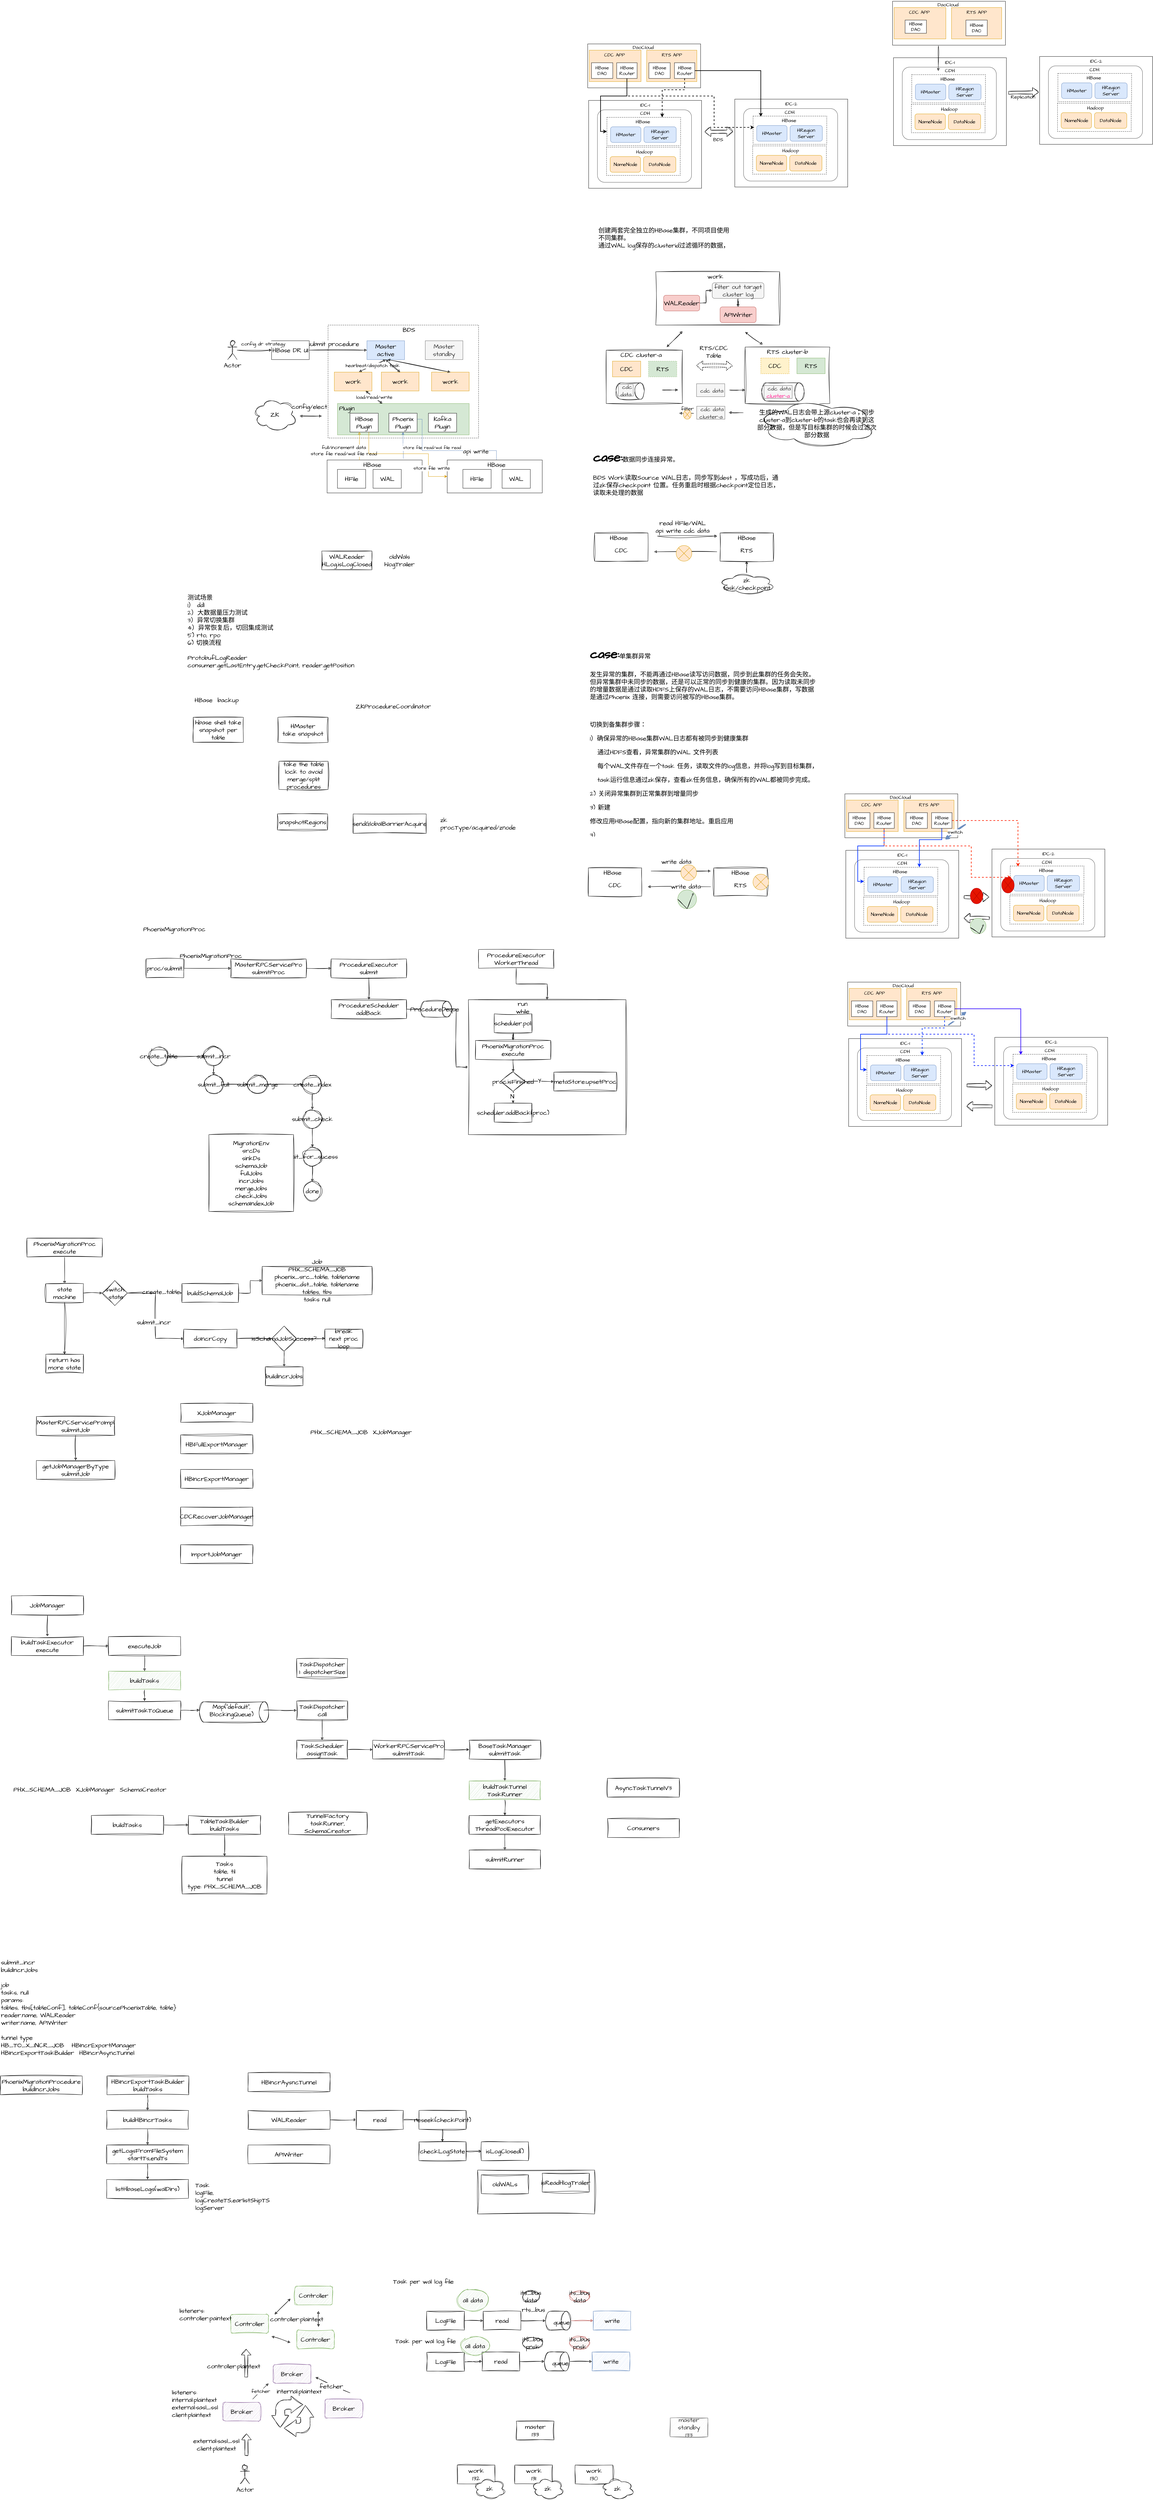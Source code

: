 <mxfile version="21.1.6" type="github">
  <diagram name="第 1 页" id="3pHl03Gl7KUIALnaz5sz">
    <mxGraphModel dx="2011" dy="1894" grid="1" gridSize="10" guides="1" tooltips="1" connect="1" arrows="1" fold="1" page="1" pageScale="1" pageWidth="827" pageHeight="1169" math="0" shadow="0">
      <root>
        <mxCell id="0" />
        <mxCell id="1" parent="0" />
        <mxCell id="WZXLngnH6Bh5hqSMGJ8z-13" value="" style="rounded=0;whiteSpace=wrap;html=1;sketch=1;hachureGap=4;jiggle=2;curveFitting=1;fontFamily=Architects Daughter;fontSource=https%3A%2F%2Ffonts.googleapis.com%2Fcss%3Ffamily%3DArchitects%2BDaughter;fontSize=20;" vertex="1" parent="1">
          <mxGeometry x="767" y="5950" width="373" height="140" as="geometry" />
        </mxCell>
        <mxCell id="iMSK3PchHXizT7tYB1d0-65" value="" style="rounded=0;whiteSpace=wrap;html=1;hachureGap=4;fontFamily=Architects Daughter;fontSource=https%3A%2F%2Ffonts.googleapis.com%2Fcss%3Ffamily%3DArchitects%2BDaughter;fontSize=20;" parent="1" vertex="1">
          <mxGeometry x="1118" y="-826" width="360" height="140" as="geometry" />
        </mxCell>
        <mxCell id="iMSK3PchHXizT7tYB1d0-26" value="" style="rounded=0;whiteSpace=wrap;html=1;hachureGap=4;fontFamily=Architects Daughter;fontSource=https%3A%2F%2Ffonts.googleapis.com%2Fcss%3Ffamily%3DArchitects%2BDaughter;fontSize=16;" parent="1" vertex="1">
          <mxGeometry x="1121" y="-646" width="360" height="280" as="geometry" />
        </mxCell>
        <mxCell id="iMSK3PchHXizT7tYB1d0-24" value="" style="rounded=1;whiteSpace=wrap;html=1;hachureGap=4;fontFamily=Architects Daughter;fontSource=https%3A%2F%2Ffonts.googleapis.com%2Fcss%3Ffamily%3DArchitects%2BDaughter;fontSize=16;opacity=70;arcSize=10;" parent="1" vertex="1">
          <mxGeometry x="1149" y="-616" width="300" height="231" as="geometry" />
        </mxCell>
        <mxCell id="aoOViALbAzrnRGuM8VXM-10" value="" style="rounded=0;whiteSpace=wrap;html=1;hachureGap=4;fontFamily=Architects Daughter;fontSource=https%3A%2F%2Ffonts.googleapis.com%2Fcss%3Ffamily%3DArchitects%2BDaughter;fontSize=20;dashed=1;" parent="1" vertex="1">
          <mxGeometry x="290" y="70" width="480" height="360" as="geometry" />
        </mxCell>
        <mxCell id="aoOViALbAzrnRGuM8VXM-4" value="Master active" style="rounded=0;whiteSpace=wrap;html=1;hachureGap=4;fontFamily=Architects Daughter;fontSource=https%3A%2F%2Ffonts.googleapis.com%2Fcss%3Ffamily%3DArchitects%2BDaughter;fontSize=20;fillColor=#dae8fc;strokeColor=#6c8ebf;" parent="1" vertex="1">
          <mxGeometry x="414" y="120" width="120" height="60" as="geometry" />
        </mxCell>
        <mxCell id="aoOViALbAzrnRGuM8VXM-5" value="Master standby" style="rounded=0;whiteSpace=wrap;html=1;hachureGap=4;fontFamily=Architects Daughter;fontSource=https%3A%2F%2Ffonts.googleapis.com%2Fcss%3Ffamily%3DArchitects%2BDaughter;fontSize=20;fillColor=#f5f5f5;fontColor=#333333;strokeColor=#666666;" parent="1" vertex="1">
          <mxGeometry x="600" y="120" width="120" height="60" as="geometry" />
        </mxCell>
        <mxCell id="aoOViALbAzrnRGuM8VXM-6" value="work" style="rounded=0;whiteSpace=wrap;html=1;hachureGap=4;fontFamily=Architects Daughter;fontSource=https%3A%2F%2Ffonts.googleapis.com%2Fcss%3Ffamily%3DArchitects%2BDaughter;fontSize=20;fillColor=#ffe6cc;strokeColor=#d79b00;" parent="1" vertex="1">
          <mxGeometry x="310" y="220" width="120" height="60" as="geometry" />
        </mxCell>
        <mxCell id="aoOViALbAzrnRGuM8VXM-7" value="work" style="rounded=0;whiteSpace=wrap;html=1;hachureGap=4;fontFamily=Architects Daughter;fontSource=https%3A%2F%2Ffonts.googleapis.com%2Fcss%3Ffamily%3DArchitects%2BDaughter;fontSize=20;fillColor=#ffe6cc;strokeColor=#d79b00;" parent="1" vertex="1">
          <mxGeometry x="460" y="220" width="120" height="60" as="geometry" />
        </mxCell>
        <mxCell id="aoOViALbAzrnRGuM8VXM-8" value="work" style="rounded=0;whiteSpace=wrap;html=1;hachureGap=4;fontFamily=Architects Daughter;fontSource=https%3A%2F%2Ffonts.googleapis.com%2Fcss%3Ffamily%3DArchitects%2BDaughter;fontSize=20;fillColor=#ffe6cc;strokeColor=#d79b00;" parent="1" vertex="1">
          <mxGeometry x="620" y="220" width="120" height="60" as="geometry" />
        </mxCell>
        <mxCell id="aoOViALbAzrnRGuM8VXM-25" style="edgeStyle=orthogonalEdgeStyle;rounded=0;sketch=1;hachureGap=4;jiggle=2;curveFitting=1;orthogonalLoop=1;jettySize=auto;html=1;entryX=0;entryY=0.5;entryDx=0;entryDy=0;fontFamily=Architects Daughter;fontSource=https%3A%2F%2Ffonts.googleapis.com%2Fcss%3Ffamily%3DArchitects%2BDaughter;fontSize=16;" parent="1" source="aoOViALbAzrnRGuM8VXM-9" target="aoOViALbAzrnRGuM8VXM-4" edge="1">
          <mxGeometry relative="1" as="geometry" />
        </mxCell>
        <mxCell id="aoOViALbAzrnRGuM8VXM-26" value="submit procedure" style="edgeLabel;html=1;align=center;verticalAlign=middle;resizable=0;points=[];fontSize=20;fontFamily=Architects Daughter;" parent="aoOViALbAzrnRGuM8VXM-25" vertex="1" connectable="0">
          <mxGeometry x="-0.426" y="-4" relative="1" as="geometry">
            <mxPoint x="23" y="-24" as="offset" />
          </mxGeometry>
        </mxCell>
        <mxCell id="aoOViALbAzrnRGuM8VXM-9" value="HBase DR UI" style="rounded=0;whiteSpace=wrap;html=1;hachureGap=4;fontFamily=Architects Daughter;fontSource=https%3A%2F%2Ffonts.googleapis.com%2Fcss%3Ffamily%3DArchitects%2BDaughter;fontSize=20;" parent="1" vertex="1">
          <mxGeometry x="110" y="120" width="120" height="60" as="geometry" />
        </mxCell>
        <mxCell id="aoOViALbAzrnRGuM8VXM-15" value="" style="rounded=0;whiteSpace=wrap;html=1;hachureGap=4;fontFamily=Architects Daughter;fontSource=https%3A%2F%2Ffonts.googleapis.com%2Fcss%3Ffamily%3DArchitects%2BDaughter;fontSize=20;fillColor=#d5e8d4;strokeColor=#82b366;" parent="1" vertex="1">
          <mxGeometry x="320" y="320" width="420" height="100" as="geometry" />
        </mxCell>
        <mxCell id="aoOViALbAzrnRGuM8VXM-11" value="ZK" style="ellipse;shape=cloud;whiteSpace=wrap;html=1;sketch=1;hachureGap=4;jiggle=2;curveFitting=1;fontFamily=Architects Daughter;fontSource=https%3A%2F%2Ffonts.googleapis.com%2Fcss%3Ffamily%3DArchitects%2BDaughter;fontSize=20;" parent="1" vertex="1">
          <mxGeometry x="50" y="300" width="140" height="110" as="geometry" />
        </mxCell>
        <mxCell id="aoOViALbAzrnRGuM8VXM-12" value="HBase&lt;br&gt;Plugin" style="rounded=0;whiteSpace=wrap;html=1;hachureGap=4;fontFamily=Architects Daughter;fontSource=https%3A%2F%2Ffonts.googleapis.com%2Fcss%3Ffamily%3DArchitects%2BDaughter;fontSize=20;" parent="1" vertex="1">
          <mxGeometry x="360" y="351" width="90" height="60" as="geometry" />
        </mxCell>
        <mxCell id="aoOViALbAzrnRGuM8VXM-36" style="edgeStyle=orthogonalEdgeStyle;rounded=0;hachureGap=4;orthogonalLoop=1;jettySize=auto;html=1;fontFamily=Architects Daughter;fontSource=https%3A%2F%2Ffonts.googleapis.com%2Fcss%3Ffamily%3DArchitects%2BDaughter;fontSize=16;entryX=0.802;entryY=-0.038;entryDx=0;entryDy=0;entryPerimeter=0;endArrow=none;endFill=0;startArrow=classic;startFill=1;fillColor=#dae8fc;strokeColor=#6c8ebf;" parent="1" source="aoOViALbAzrnRGuM8VXM-13" target="aoOViALbAzrnRGuM8VXM-27" edge="1">
          <mxGeometry relative="1" as="geometry">
            <mxPoint x="529" y="490" as="targetPoint" />
          </mxGeometry>
        </mxCell>
        <mxCell id="aoOViALbAzrnRGuM8VXM-38" value="&lt;font style=&quot;font-size: 14px;&quot;&gt;store file read/wal file read&lt;/font&gt;" style="edgeLabel;html=1;align=center;verticalAlign=middle;resizable=0;points=[];fontSize=20;fontFamily=Architects Daughter;" parent="aoOViALbAzrnRGuM8VXM-36" vertex="1" connectable="0">
          <mxGeometry x="0.178" relative="1" as="geometry">
            <mxPoint x="91" y="-3" as="offset" />
          </mxGeometry>
        </mxCell>
        <mxCell id="aoOViALbAzrnRGuM8VXM-44" style="edgeStyle=orthogonalEdgeStyle;rounded=0;hachureGap=4;orthogonalLoop=1;jettySize=auto;html=1;entryX=0.5;entryY=0;entryDx=0;entryDy=0;fontFamily=Architects Daughter;fontSource=https%3A%2F%2Ffonts.googleapis.com%2Fcss%3Ffamily%3DArchitects%2BDaughter;fontSize=16;endArrow=none;endFill=0;exitX=1;exitY=0.5;exitDx=0;exitDy=0;fillColor=#dae8fc;strokeColor=#6c8ebf;" parent="1" source="aoOViALbAzrnRGuM8VXM-13" target="aoOViALbAzrnRGuM8VXM-40" edge="1">
          <mxGeometry relative="1" as="geometry">
            <Array as="points">
              <mxPoint x="590" y="370" />
              <mxPoint x="590" y="470" />
              <mxPoint x="827" y="470" />
            </Array>
          </mxGeometry>
        </mxCell>
        <mxCell id="aoOViALbAzrnRGuM8VXM-45" value="api write" style="edgeLabel;html=1;align=center;verticalAlign=middle;resizable=0;points=[];fontSize=20;fontFamily=Architects Daughter;" parent="aoOViALbAzrnRGuM8VXM-44" vertex="1" connectable="0">
          <mxGeometry x="0.658" y="-2" relative="1" as="geometry">
            <mxPoint x="-29" as="offset" />
          </mxGeometry>
        </mxCell>
        <mxCell id="aoOViALbAzrnRGuM8VXM-13" value="Phoenix&lt;br&gt;Plugin" style="rounded=0;whiteSpace=wrap;html=1;hachureGap=4;fontFamily=Architects Daughter;fontSource=https%3A%2F%2Ffonts.googleapis.com%2Fcss%3Ffamily%3DArchitects%2BDaughter;fontSize=20;" parent="1" vertex="1">
          <mxGeometry x="484" y="351" width="90" height="60" as="geometry" />
        </mxCell>
        <mxCell id="aoOViALbAzrnRGuM8VXM-14" value="Kafka&lt;br&gt;Plugin" style="rounded=0;whiteSpace=wrap;html=1;hachureGap=4;fontFamily=Architects Daughter;fontSource=https%3A%2F%2Ffonts.googleapis.com%2Fcss%3Ffamily%3DArchitects%2BDaughter;fontSize=20;" parent="1" vertex="1">
          <mxGeometry x="610" y="351" width="90" height="60" as="geometry" />
        </mxCell>
        <mxCell id="aoOViALbAzrnRGuM8VXM-16" value="hearbeat/dispatch task" style="endArrow=classic;startArrow=classic;html=1;rounded=0;sketch=1;hachureGap=4;jiggle=2;curveFitting=1;fontFamily=Architects Daughter;fontSource=https%3A%2F%2Ffonts.googleapis.com%2Fcss%3Ffamily%3DArchitects%2BDaughter;fontSize=16;exitX=0.658;exitY=-0.017;exitDx=0;exitDy=0;exitPerimeter=0;entryX=0.5;entryY=1;entryDx=0;entryDy=0;" parent="1" source="aoOViALbAzrnRGuM8VXM-6" target="aoOViALbAzrnRGuM8VXM-4" edge="1">
          <mxGeometry width="50" height="50" relative="1" as="geometry">
            <mxPoint x="400" y="240" as="sourcePoint" />
            <mxPoint x="450" y="190" as="targetPoint" />
          </mxGeometry>
        </mxCell>
        <mxCell id="aoOViALbAzrnRGuM8VXM-18" value="" style="endArrow=classic;startArrow=classic;html=1;rounded=0;sketch=1;hachureGap=4;jiggle=2;curveFitting=1;fontFamily=Architects Daughter;fontSource=https%3A%2F%2Ffonts.googleapis.com%2Fcss%3Ffamily%3DArchitects%2BDaughter;fontSize=16;exitX=0.5;exitY=0;exitDx=0;exitDy=0;entryX=0.5;entryY=1;entryDx=0;entryDy=0;" parent="1" source="aoOViALbAzrnRGuM8VXM-7" target="aoOViALbAzrnRGuM8VXM-4" edge="1">
          <mxGeometry width="50" height="50" relative="1" as="geometry">
            <mxPoint x="430" y="250" as="sourcePoint" />
            <mxPoint x="480" y="200" as="targetPoint" />
          </mxGeometry>
        </mxCell>
        <mxCell id="aoOViALbAzrnRGuM8VXM-19" value="" style="endArrow=classic;startArrow=classic;html=1;rounded=0;sketch=1;hachureGap=4;jiggle=2;curveFitting=1;fontFamily=Architects Daughter;fontSource=https%3A%2F%2Ffonts.googleapis.com%2Fcss%3Ffamily%3DArchitects%2BDaughter;fontSize=16;exitX=0.5;exitY=0;exitDx=0;exitDy=0;" parent="1" source="aoOViALbAzrnRGuM8VXM-8" edge="1">
          <mxGeometry width="50" height="50" relative="1" as="geometry">
            <mxPoint x="530" y="250" as="sourcePoint" />
            <mxPoint x="480" y="180" as="targetPoint" />
          </mxGeometry>
        </mxCell>
        <mxCell id="aoOViALbAzrnRGuM8VXM-20" value="load/read/write" style="endArrow=classic;startArrow=classic;html=1;rounded=0;sketch=1;hachureGap=4;jiggle=2;curveFitting=1;fontFamily=Architects Daughter;fontSource=https%3A%2F%2Ffonts.googleapis.com%2Fcss%3Ffamily%3DArchitects%2BDaughter;fontSize=16;" parent="1" source="aoOViALbAzrnRGuM8VXM-15" edge="1">
          <mxGeometry width="50" height="50" relative="1" as="geometry">
            <mxPoint x="360" y="330" as="sourcePoint" />
            <mxPoint x="410" y="280" as="targetPoint" />
          </mxGeometry>
        </mxCell>
        <mxCell id="aoOViALbAzrnRGuM8VXM-21" value="" style="endArrow=classic;startArrow=classic;html=1;rounded=0;sketch=1;hachureGap=4;jiggle=2;curveFitting=1;fontFamily=Architects Daughter;fontSource=https%3A%2F%2Ffonts.googleapis.com%2Fcss%3Ffamily%3DArchitects%2BDaughter;fontSize=16;" parent="1" edge="1">
          <mxGeometry width="50" height="50" relative="1" as="geometry">
            <mxPoint x="200" y="360" as="sourcePoint" />
            <mxPoint x="270" y="360" as="targetPoint" />
          </mxGeometry>
        </mxCell>
        <mxCell id="aoOViALbAzrnRGuM8VXM-22" value="config/elect" style="edgeLabel;html=1;align=center;verticalAlign=middle;resizable=0;points=[];fontSize=20;fontFamily=Architects Daughter;" parent="aoOViALbAzrnRGuM8VXM-21" vertex="1" connectable="0">
          <mxGeometry x="-0.086" y="-3" relative="1" as="geometry">
            <mxPoint x="-2" y="-33" as="offset" />
          </mxGeometry>
        </mxCell>
        <mxCell id="aoOViALbAzrnRGuM8VXM-24" value="config dr strategy" style="edgeStyle=orthogonalEdgeStyle;rounded=0;sketch=1;hachureGap=4;jiggle=2;curveFitting=1;orthogonalLoop=1;jettySize=auto;html=1;entryX=0;entryY=0.5;entryDx=0;entryDy=0;fontFamily=Architects Daughter;fontSource=https%3A%2F%2Ffonts.googleapis.com%2Fcss%3Ffamily%3DArchitects%2BDaughter;fontSize=16;" parent="1" source="aoOViALbAzrnRGuM8VXM-23" target="aoOViALbAzrnRGuM8VXM-9" edge="1">
          <mxGeometry x="0.5" y="20" relative="1" as="geometry">
            <mxPoint as="offset" />
          </mxGeometry>
        </mxCell>
        <mxCell id="aoOViALbAzrnRGuM8VXM-23" value="Actor" style="shape=umlActor;verticalLabelPosition=bottom;verticalAlign=top;html=1;outlineConnect=0;sketch=1;hachureGap=4;jiggle=2;curveFitting=1;fontFamily=Architects Daughter;fontSource=https%3A%2F%2Ffonts.googleapis.com%2Fcss%3Ffamily%3DArchitects%2BDaughter;fontSize=20;" parent="1" vertex="1">
          <mxGeometry x="-30" y="120" width="30" height="60" as="geometry" />
        </mxCell>
        <mxCell id="aoOViALbAzrnRGuM8VXM-27" value="" style="rounded=0;whiteSpace=wrap;html=1;hachureGap=4;fontFamily=Architects Daughter;fontSource=https%3A%2F%2Ffonts.googleapis.com%2Fcss%3Ffamily%3DArchitects%2BDaughter;fontSize=20;" parent="1" vertex="1">
          <mxGeometry x="287" y="500" width="303" height="105" as="geometry" />
        </mxCell>
        <mxCell id="aoOViALbAzrnRGuM8VXM-28" value="HBase" style="text;html=1;strokeColor=none;fillColor=none;align=center;verticalAlign=middle;whiteSpace=wrap;rounded=0;fontSize=20;fontFamily=Architects Daughter;" parent="1" vertex="1">
          <mxGeometry x="337.5" y="500" width="186" height="30" as="geometry" />
        </mxCell>
        <mxCell id="aoOViALbAzrnRGuM8VXM-30" value="HFile" style="rounded=0;whiteSpace=wrap;html=1;hachureGap=4;fontFamily=Architects Daughter;fontSource=https%3A%2F%2Ffonts.googleapis.com%2Fcss%3Ffamily%3DArchitects%2BDaughter;fontSize=20;" parent="1" vertex="1">
          <mxGeometry x="320" y="530" width="90" height="60" as="geometry" />
        </mxCell>
        <mxCell id="aoOViALbAzrnRGuM8VXM-31" value="WAL" style="rounded=0;whiteSpace=wrap;html=1;hachureGap=4;fontFamily=Architects Daughter;fontSource=https%3A%2F%2Ffonts.googleapis.com%2Fcss%3Ffamily%3DArchitects%2BDaughter;fontSize=20;" parent="1" vertex="1">
          <mxGeometry x="433.5" y="530" width="90" height="60" as="geometry" />
        </mxCell>
        <mxCell id="aoOViALbAzrnRGuM8VXM-34" value="full/increment data&lt;br&gt;store file read/wal file read" style="endArrow=none;html=1;rounded=0;hachureGap=4;fontFamily=Architects Daughter;fontSource=https%3A%2F%2Ffonts.googleapis.com%2Fcss%3Ffamily%3DArchitects%2BDaughter;fontSize=16;endFill=0;startArrow=classic;startFill=0;fillColor=#ffe6cc;strokeColor=#d79b00;" parent="1" edge="1">
          <mxGeometry x="0.333" y="-50" width="50" height="50" relative="1" as="geometry">
            <mxPoint x="390" y="410" as="sourcePoint" />
            <mxPoint x="390" y="500" as="targetPoint" />
            <mxPoint as="offset" />
          </mxGeometry>
        </mxCell>
        <mxCell id="aoOViALbAzrnRGuM8VXM-39" value="" style="rounded=0;whiteSpace=wrap;html=1;hachureGap=4;fontFamily=Architects Daughter;fontSource=https%3A%2F%2Ffonts.googleapis.com%2Fcss%3Ffamily%3DArchitects%2BDaughter;fontSize=20;" parent="1" vertex="1">
          <mxGeometry x="670" y="500" width="303" height="105" as="geometry" />
        </mxCell>
        <mxCell id="aoOViALbAzrnRGuM8VXM-40" value="HBase" style="text;html=1;strokeColor=none;fillColor=none;align=center;verticalAlign=middle;whiteSpace=wrap;rounded=0;fontSize=20;fontFamily=Architects Daughter;" parent="1" vertex="1">
          <mxGeometry x="797" y="500" width="60" height="30" as="geometry" />
        </mxCell>
        <mxCell id="aoOViALbAzrnRGuM8VXM-41" value="HFile" style="rounded=0;whiteSpace=wrap;html=1;hachureGap=4;fontFamily=Architects Daughter;fontSource=https%3A%2F%2Ffonts.googleapis.com%2Fcss%3Ffamily%3DArchitects%2BDaughter;fontSize=20;" parent="1" vertex="1">
          <mxGeometry x="720" y="530" width="90" height="60" as="geometry" />
        </mxCell>
        <mxCell id="aoOViALbAzrnRGuM8VXM-42" value="WAL" style="rounded=0;whiteSpace=wrap;html=1;hachureGap=4;fontFamily=Architects Daughter;fontSource=https%3A%2F%2Ffonts.googleapis.com%2Fcss%3Ffamily%3DArchitects%2BDaughter;fontSize=20;" parent="1" vertex="1">
          <mxGeometry x="845" y="530" width="90" height="60" as="geometry" />
        </mxCell>
        <mxCell id="aoOViALbAzrnRGuM8VXM-43" value="store file write" style="edgeStyle=orthogonalEdgeStyle;rounded=0;hachureGap=4;orthogonalLoop=1;jettySize=auto;html=1;entryX=0;entryY=0.5;entryDx=0;entryDy=0;fontFamily=Architects Daughter;fontSource=https%3A%2F%2Ffonts.googleapis.com%2Fcss%3Ffamily%3DArchitects%2BDaughter;fontSize=16;fillColor=#ffe6cc;strokeColor=#d79b00;" parent="1" source="aoOViALbAzrnRGuM8VXM-12" target="aoOViALbAzrnRGuM8VXM-39" edge="1">
          <mxGeometry x="0.557" y="10" relative="1" as="geometry">
            <Array as="points">
              <mxPoint x="420" y="480" />
              <mxPoint x="610" y="480" />
              <mxPoint x="610" y="553" />
            </Array>
            <mxPoint as="offset" />
          </mxGeometry>
        </mxCell>
        <mxCell id="aoOViALbAzrnRGuM8VXM-46" value="BDS" style="text;html=1;strokeColor=none;fillColor=none;align=center;verticalAlign=middle;whiteSpace=wrap;rounded=0;fontSize=20;fontFamily=Architects Daughter;" parent="1" vertex="1">
          <mxGeometry x="450" y="70" width="196" height="30" as="geometry" />
        </mxCell>
        <mxCell id="aoOViALbAzrnRGuM8VXM-50" value="Plugin" style="text;html=1;strokeColor=none;fillColor=none;align=center;verticalAlign=middle;whiteSpace=wrap;rounded=0;fontSize=20;fontFamily=Architects Daughter;" parent="1" vertex="1">
          <mxGeometry x="320" y="320" width="60" height="30" as="geometry" />
        </mxCell>
        <mxCell id="aoOViALbAzrnRGuM8VXM-51" value="hbase shell take snapshot per table" style="rounded=0;whiteSpace=wrap;html=1;sketch=1;hachureGap=4;jiggle=2;curveFitting=1;fontFamily=Architects Daughter;fontSource=https%3A%2F%2Ffonts.googleapis.com%2Fcss%3Ffamily%3DArchitects%2BDaughter;fontSize=20;" parent="1" vertex="1">
          <mxGeometry x="-140" y="1320" width="160" height="80" as="geometry" />
        </mxCell>
        <mxCell id="aoOViALbAzrnRGuM8VXM-52" value="HMaster&lt;br&gt;take snapshot" style="rounded=0;whiteSpace=wrap;html=1;sketch=1;hachureGap=4;jiggle=2;curveFitting=1;fontFamily=Architects Daughter;fontSource=https%3A%2F%2Ffonts.googleapis.com%2Fcss%3Ffamily%3DArchitects%2BDaughter;fontSize=20;" parent="1" vertex="1">
          <mxGeometry x="130" y="1320" width="160" height="80" as="geometry" />
        </mxCell>
        <mxCell id="aoOViALbAzrnRGuM8VXM-53" value="take the table lock to avoid merge/split procedures" style="rounded=0;whiteSpace=wrap;html=1;sketch=1;hachureGap=4;jiggle=2;curveFitting=1;fontFamily=Architects Daughter;fontSource=https%3A%2F%2Ffonts.googleapis.com%2Fcss%3Ffamily%3DArchitects%2BDaughter;fontSize=20;" parent="1" vertex="1">
          <mxGeometry x="133.5" y="1460" width="156.5" height="90" as="geometry" />
        </mxCell>
        <mxCell id="aoOViALbAzrnRGuM8VXM-54" value="HBase &amp;nbsp;backup" style="text;html=1;strokeColor=none;fillColor=none;align=center;verticalAlign=middle;whiteSpace=wrap;rounded=0;fontSize=20;fontFamily=Architects Daughter;" parent="1" vertex="1">
          <mxGeometry x="-140" y="1250" width="150" height="30" as="geometry" />
        </mxCell>
        <mxCell id="aoOViALbAzrnRGuM8VXM-55" value="snapshotRegions" style="rounded=0;whiteSpace=wrap;html=1;sketch=1;hachureGap=4;jiggle=2;curveFitting=1;fontFamily=Architects Daughter;fontSource=https%3A%2F%2Ffonts.googleapis.com%2Fcss%3Ffamily%3DArchitects%2BDaughter;fontSize=20;" parent="1" vertex="1">
          <mxGeometry x="128.5" y="1628" width="160" height="51" as="geometry" />
        </mxCell>
        <mxCell id="aoOViALbAzrnRGuM8VXM-57" value="sendGlobalBarrierAcquire" style="rounded=0;whiteSpace=wrap;html=1;sketch=1;hachureGap=4;jiggle=2;curveFitting=1;fontFamily=Architects Daughter;fontSource=https%3A%2F%2Ffonts.googleapis.com%2Fcss%3Ffamily%3DArchitects%2BDaughter;fontSize=20;" parent="1" vertex="1">
          <mxGeometry x="370" y="1628" width="233" height="62" as="geometry" />
        </mxCell>
        <mxCell id="aoOViALbAzrnRGuM8VXM-58" value="ZKProcedureCoordinator" style="text;html=1;strokeColor=none;fillColor=none;align=center;verticalAlign=middle;whiteSpace=wrap;rounded=0;fontSize=20;fontFamily=Architects Daughter;" parent="1" vertex="1">
          <mxGeometry x="423" y="1270" width="150" height="30" as="geometry" />
        </mxCell>
        <mxCell id="aoOViALbAzrnRGuM8VXM-59" value="zk&lt;br&gt;procType/acquired/znode" style="text;html=1;strokeColor=none;fillColor=none;align=left;verticalAlign=middle;whiteSpace=wrap;rounded=0;fontSize=20;fontFamily=Architects Daughter;" parent="1" vertex="1">
          <mxGeometry x="646" y="1644" width="60" height="30" as="geometry" />
        </mxCell>
        <mxCell id="aoOViALbAzrnRGuM8VXM-74" value="测试场景&lt;br&gt;1） ddl&lt;br&gt;2）大数据量压力测试&lt;br&gt;3）异常切换集群&lt;br&gt;4）异常恢复后，切回集成测试&lt;br&gt;5) rto, rpo&lt;br&gt;6) 切换流程&lt;br&gt;&lt;br&gt;ProtobufLogReader&lt;br&gt;consumer.getLastEntry.getCheckPoint, reader.getPosition" style="text;html=1;strokeColor=none;fillColor=none;align=left;verticalAlign=top;whiteSpace=wrap;rounded=0;fontSize=20;fontFamily=Architects Daughter;" parent="1" vertex="1">
          <mxGeometry x="-160" y="920" width="590" height="170" as="geometry" />
        </mxCell>
        <mxCell id="aoOViALbAzrnRGuM8VXM-75" value="PhoenixMigrationProc" style="text;html=1;strokeColor=none;fillColor=none;align=center;verticalAlign=middle;whiteSpace=wrap;rounded=0;fontSize=20;fontFamily=Architects Daughter;" parent="1" vertex="1">
          <mxGeometry x="-230" y="1980" width="60" height="30" as="geometry" />
        </mxCell>
        <mxCell id="aoOViALbAzrnRGuM8VXM-78" value="" style="edgeStyle=orthogonalEdgeStyle;rounded=0;sketch=1;hachureGap=4;jiggle=2;curveFitting=1;orthogonalLoop=1;jettySize=auto;html=1;fontFamily=Architects Daughter;fontSource=https%3A%2F%2Ffonts.googleapis.com%2Fcss%3Ffamily%3DArchitects%2BDaughter;fontSize=16;" parent="1" source="aoOViALbAzrnRGuM8VXM-76" target="aoOViALbAzrnRGuM8VXM-77" edge="1">
          <mxGeometry relative="1" as="geometry" />
        </mxCell>
        <mxCell id="aoOViALbAzrnRGuM8VXM-79" value="PhoenixMigrationProc" style="edgeLabel;html=1;align=center;verticalAlign=middle;resizable=0;points=[];fontSize=20;fontFamily=Architects Daughter;" parent="aoOViALbAzrnRGuM8VXM-78" vertex="1" connectable="0">
          <mxGeometry x="-0.18" y="1" relative="1" as="geometry">
            <mxPoint x="24" y="-39" as="offset" />
          </mxGeometry>
        </mxCell>
        <mxCell id="aoOViALbAzrnRGuM8VXM-76" value="proc/submit." style="rounded=0;whiteSpace=wrap;html=1;sketch=1;hachureGap=4;jiggle=2;curveFitting=1;fontFamily=Architects Daughter;fontSource=https%3A%2F%2Ffonts.googleapis.com%2Fcss%3Ffamily%3DArchitects%2BDaughter;fontSize=20;" parent="1" vertex="1">
          <mxGeometry x="-290" y="2090" width="120" height="60" as="geometry" />
        </mxCell>
        <mxCell id="aoOViALbAzrnRGuM8VXM-81" value="" style="edgeStyle=orthogonalEdgeStyle;rounded=0;sketch=1;hachureGap=4;jiggle=2;curveFitting=1;orthogonalLoop=1;jettySize=auto;html=1;fontFamily=Architects Daughter;fontSource=https%3A%2F%2Ffonts.googleapis.com%2Fcss%3Ffamily%3DArchitects%2BDaughter;fontSize=16;" parent="1" source="aoOViALbAzrnRGuM8VXM-77" target="aoOViALbAzrnRGuM8VXM-80" edge="1">
          <mxGeometry relative="1" as="geometry" />
        </mxCell>
        <mxCell id="aoOViALbAzrnRGuM8VXM-77" value="MasterRPCServicePro&lt;br&gt;submitProc" style="rounded=0;whiteSpace=wrap;html=1;sketch=1;hachureGap=4;jiggle=2;curveFitting=1;fontFamily=Architects Daughter;fontSource=https%3A%2F%2Ffonts.googleapis.com%2Fcss%3Ffamily%3DArchitects%2BDaughter;fontSize=20;" parent="1" vertex="1">
          <mxGeometry x="-20" y="2090" width="240" height="60" as="geometry" />
        </mxCell>
        <mxCell id="aoOViALbAzrnRGuM8VXM-83" value="" style="edgeStyle=orthogonalEdgeStyle;rounded=0;sketch=1;hachureGap=4;jiggle=2;curveFitting=1;orthogonalLoop=1;jettySize=auto;html=1;fontFamily=Architects Daughter;fontSource=https%3A%2F%2Ffonts.googleapis.com%2Fcss%3Ffamily%3DArchitects%2BDaughter;fontSize=16;" parent="1" source="aoOViALbAzrnRGuM8VXM-80" target="aoOViALbAzrnRGuM8VXM-82" edge="1">
          <mxGeometry relative="1" as="geometry" />
        </mxCell>
        <mxCell id="aoOViALbAzrnRGuM8VXM-80" value="ProcedureExecutor&lt;br&gt;submit" style="rounded=0;whiteSpace=wrap;html=1;sketch=1;hachureGap=4;jiggle=2;curveFitting=1;fontFamily=Architects Daughter;fontSource=https%3A%2F%2Ffonts.googleapis.com%2Fcss%3Ffamily%3DArchitects%2BDaughter;fontSize=20;" parent="1" vertex="1">
          <mxGeometry x="300" y="2090" width="240" height="60" as="geometry" />
        </mxCell>
        <mxCell id="aoOViALbAzrnRGuM8VXM-87" value="" style="edgeStyle=orthogonalEdgeStyle;rounded=0;sketch=1;hachureGap=4;jiggle=2;curveFitting=1;orthogonalLoop=1;jettySize=auto;html=1;fontFamily=Architects Daughter;fontSource=https%3A%2F%2Ffonts.googleapis.com%2Fcss%3Ffamily%3DArchitects%2BDaughter;fontSize=16;" parent="1" source="aoOViALbAzrnRGuM8VXM-82" target="aoOViALbAzrnRGuM8VXM-86" edge="1">
          <mxGeometry relative="1" as="geometry" />
        </mxCell>
        <mxCell id="aoOViALbAzrnRGuM8VXM-82" value="ProcedureScheduler&lt;br&gt;addBack" style="rounded=0;whiteSpace=wrap;html=1;sketch=1;hachureGap=4;jiggle=2;curveFitting=1;fontFamily=Architects Daughter;fontSource=https%3A%2F%2Ffonts.googleapis.com%2Fcss%3Ffamily%3DArchitects%2BDaughter;fontSize=20;" parent="1" vertex="1">
          <mxGeometry x="300" y="2220" width="240" height="60" as="geometry" />
        </mxCell>
        <mxCell id="aoOViALbAzrnRGuM8VXM-89" value="" style="edgeStyle=orthogonalEdgeStyle;rounded=0;sketch=1;hachureGap=4;jiggle=2;curveFitting=1;orthogonalLoop=1;jettySize=auto;html=1;fontFamily=Architects Daughter;fontSource=https%3A%2F%2Ffonts.googleapis.com%2Fcss%3Ffamily%3DArchitects%2BDaughter;fontSize=16;" parent="1" source="aoOViALbAzrnRGuM8VXM-84" target="aoOViALbAzrnRGuM8VXM-88" edge="1">
          <mxGeometry relative="1" as="geometry" />
        </mxCell>
        <mxCell id="aoOViALbAzrnRGuM8VXM-84" value="ProcedureExecutor&lt;br&gt;WorkerThread" style="rounded=0;whiteSpace=wrap;html=1;sketch=1;hachureGap=4;jiggle=2;curveFitting=1;fontFamily=Architects Daughter;fontSource=https%3A%2F%2Ffonts.googleapis.com%2Fcss%3Ffamily%3DArchitects%2BDaughter;fontSize=20;" parent="1" vertex="1">
          <mxGeometry x="770" y="2060" width="240" height="60" as="geometry" />
        </mxCell>
        <mxCell id="aoOViALbAzrnRGuM8VXM-85" value="" style="shape=cylinder3;whiteSpace=wrap;html=1;boundedLbl=1;backgroundOutline=1;size=15;sketch=1;hachureGap=4;jiggle=2;curveFitting=1;fontFamily=Architects Daughter;fontSource=https%3A%2F%2Ffonts.googleapis.com%2Fcss%3Ffamily%3DArchitects%2BDaughter;fontSize=20;rotation=90;" parent="1" vertex="1">
          <mxGeometry x="610" y="2200" width="50" height="100" as="geometry" />
        </mxCell>
        <mxCell id="aoOViALbAzrnRGuM8VXM-90" style="edgeStyle=orthogonalEdgeStyle;rounded=0;sketch=1;hachureGap=4;jiggle=2;curveFitting=1;orthogonalLoop=1;jettySize=auto;html=1;fontFamily=Architects Daughter;fontSource=https%3A%2F%2Ffonts.googleapis.com%2Fcss%3Ffamily%3DArchitects%2BDaughter;fontSize=16;" parent="1" source="aoOViALbAzrnRGuM8VXM-86" target="aoOViALbAzrnRGuM8VXM-88" edge="1">
          <mxGeometry relative="1" as="geometry" />
        </mxCell>
        <mxCell id="aoOViALbAzrnRGuM8VXM-86" value="ProcedureDeque" style="text;html=1;strokeColor=none;fillColor=none;align=center;verticalAlign=middle;whiteSpace=wrap;rounded=0;fontSize=20;fontFamily=Architects Daughter;" parent="1" vertex="1">
          <mxGeometry x="600" y="2235" width="60" height="30" as="geometry" />
        </mxCell>
        <mxCell id="aoOViALbAzrnRGuM8VXM-88" value="" style="rounded=0;whiteSpace=wrap;html=1;sketch=1;hachureGap=4;jiggle=2;curveFitting=1;fontFamily=Architects Daughter;fontSource=https%3A%2F%2Ffonts.googleapis.com%2Fcss%3Ffamily%3DArchitects%2BDaughter;fontSize=20;" parent="1" vertex="1">
          <mxGeometry x="737.5" y="2220" width="502.5" height="430" as="geometry" />
        </mxCell>
        <mxCell id="aoOViALbAzrnRGuM8VXM-98" value="" style="edgeStyle=orthogonalEdgeStyle;rounded=0;sketch=1;hachureGap=4;jiggle=2;curveFitting=1;orthogonalLoop=1;jettySize=auto;html=1;fontFamily=Architects Daughter;fontSource=https%3A%2F%2Ffonts.googleapis.com%2Fcss%3Ffamily%3DArchitects%2BDaughter;fontSize=16;" parent="1" source="aoOViALbAzrnRGuM8VXM-91" target="aoOViALbAzrnRGuM8VXM-97" edge="1">
          <mxGeometry relative="1" as="geometry" />
        </mxCell>
        <mxCell id="aoOViALbAzrnRGuM8VXM-91" value="PhoenixMigrationProc&lt;br&gt;execute" style="rounded=0;whiteSpace=wrap;html=1;sketch=1;hachureGap=4;jiggle=2;curveFitting=1;fontFamily=Architects Daughter;fontSource=https%3A%2F%2Ffonts.googleapis.com%2Fcss%3Ffamily%3DArchitects%2BDaughter;fontSize=20;" parent="1" vertex="1">
          <mxGeometry x="760" y="2350" width="240" height="60" as="geometry" />
        </mxCell>
        <mxCell id="aoOViALbAzrnRGuM8VXM-100" value="" style="edgeStyle=orthogonalEdgeStyle;rounded=0;sketch=1;hachureGap=4;jiggle=2;curveFitting=1;orthogonalLoop=1;jettySize=auto;html=1;fontFamily=Architects Daughter;fontSource=https%3A%2F%2Ffonts.googleapis.com%2Fcss%3Ffamily%3DArchitects%2BDaughter;fontSize=16;" parent="1" source="aoOViALbAzrnRGuM8VXM-97" target="aoOViALbAzrnRGuM8VXM-99" edge="1">
          <mxGeometry relative="1" as="geometry" />
        </mxCell>
        <mxCell id="aoOViALbAzrnRGuM8VXM-101" value="N" style="edgeLabel;html=1;align=center;verticalAlign=middle;resizable=0;points=[];fontSize=20;fontFamily=Architects Daughter;" parent="aoOViALbAzrnRGuM8VXM-100" vertex="1" connectable="0">
          <mxGeometry x="-0.238" y="-3" relative="1" as="geometry">
            <mxPoint as="offset" />
          </mxGeometry>
        </mxCell>
        <mxCell id="aoOViALbAzrnRGuM8VXM-106" value="" style="edgeStyle=orthogonalEdgeStyle;rounded=0;sketch=1;hachureGap=4;jiggle=2;curveFitting=1;orthogonalLoop=1;jettySize=auto;html=1;fontFamily=Architects Daughter;fontSource=https%3A%2F%2Ffonts.googleapis.com%2Fcss%3Ffamily%3DArchitects%2BDaughter;fontSize=16;" parent="1" source="aoOViALbAzrnRGuM8VXM-97" target="aoOViALbAzrnRGuM8VXM-105" edge="1">
          <mxGeometry relative="1" as="geometry" />
        </mxCell>
        <mxCell id="aoOViALbAzrnRGuM8VXM-107" value="Y" style="edgeLabel;html=1;align=center;verticalAlign=middle;resizable=0;points=[];fontSize=20;fontFamily=Architects Daughter;" parent="aoOViALbAzrnRGuM8VXM-106" vertex="1" connectable="0">
          <mxGeometry x="-0.022" y="3" relative="1" as="geometry">
            <mxPoint as="offset" />
          </mxGeometry>
        </mxCell>
        <mxCell id="aoOViALbAzrnRGuM8VXM-97" value="proc.isFinished" style="rhombus;whiteSpace=wrap;html=1;fontSize=20;fontFamily=Architects Daughter;rounded=0;sketch=1;hachureGap=4;jiggle=2;curveFitting=1;fontSource=https%3A%2F%2Ffonts.googleapis.com%2Fcss%3Ffamily%3DArchitects%2BDaughter;" parent="1" vertex="1">
          <mxGeometry x="840" y="2450" width="80" height="62" as="geometry" />
        </mxCell>
        <mxCell id="aoOViALbAzrnRGuM8VXM-99" value="scheduler.addBack(proc)" style="whiteSpace=wrap;html=1;fontSize=20;fontFamily=Architects Daughter;rounded=0;sketch=1;hachureGap=4;jiggle=2;curveFitting=1;fontSource=https%3A%2F%2Ffonts.googleapis.com%2Fcss%3Ffamily%3DArchitects%2BDaughter;" parent="1" vertex="1">
          <mxGeometry x="820" y="2550" width="120" height="60" as="geometry" />
        </mxCell>
        <mxCell id="aoOViALbAzrnRGuM8VXM-102" value="run&lt;br&gt;while" style="text;html=1;strokeColor=none;fillColor=none;align=center;verticalAlign=middle;whiteSpace=wrap;rounded=0;fontSize=20;fontFamily=Architects Daughter;" parent="1" vertex="1">
          <mxGeometry x="846.5" y="2230" width="126.5" height="30" as="geometry" />
        </mxCell>
        <mxCell id="aoOViALbAzrnRGuM8VXM-104" value="" style="edgeStyle=orthogonalEdgeStyle;rounded=0;sketch=1;hachureGap=4;jiggle=2;curveFitting=1;orthogonalLoop=1;jettySize=auto;html=1;fontFamily=Architects Daughter;fontSource=https%3A%2F%2Ffonts.googleapis.com%2Fcss%3Ffamily%3DArchitects%2BDaughter;fontSize=16;" parent="1" source="aoOViALbAzrnRGuM8VXM-103" target="aoOViALbAzrnRGuM8VXM-91" edge="1">
          <mxGeometry relative="1" as="geometry" />
        </mxCell>
        <mxCell id="aoOViALbAzrnRGuM8VXM-103" value="scheduler.poll" style="whiteSpace=wrap;html=1;fontSize=20;fontFamily=Architects Daughter;rounded=0;sketch=1;hachureGap=4;jiggle=2;curveFitting=1;fontSource=https%3A%2F%2Ffonts.googleapis.com%2Fcss%3Ffamily%3DArchitects%2BDaughter;" parent="1" vertex="1">
          <mxGeometry x="820" y="2265" width="120" height="60" as="geometry" />
        </mxCell>
        <mxCell id="aoOViALbAzrnRGuM8VXM-105" value="metaStore.upsetProc" style="whiteSpace=wrap;html=1;fontSize=20;fontFamily=Architects Daughter;rounded=0;sketch=1;hachureGap=4;jiggle=2;curveFitting=1;fontSource=https%3A%2F%2Ffonts.googleapis.com%2Fcss%3Ffamily%3DArchitects%2BDaughter;" parent="1" vertex="1">
          <mxGeometry x="1010" y="2451" width="200" height="60" as="geometry" />
        </mxCell>
        <mxCell id="aoOViALbAzrnRGuM8VXM-148" style="edgeStyle=orthogonalEdgeStyle;rounded=0;sketch=1;hachureGap=4;jiggle=2;curveFitting=1;orthogonalLoop=1;jettySize=auto;html=1;fontFamily=Architects Daughter;fontSource=https%3A%2F%2Ffonts.googleapis.com%2Fcss%3Ffamily%3DArchitects%2BDaughter;fontSize=16;" parent="1" source="aoOViALbAzrnRGuM8VXM-108" target="aoOViALbAzrnRGuM8VXM-147" edge="1">
          <mxGeometry relative="1" as="geometry" />
        </mxCell>
        <mxCell id="aoOViALbAzrnRGuM8VXM-108" value="PhoenixMigrationProc&lt;br&gt;execute" style="rounded=0;whiteSpace=wrap;html=1;sketch=1;hachureGap=4;jiggle=2;curveFitting=1;fontFamily=Architects Daughter;fontSource=https%3A%2F%2Ffonts.googleapis.com%2Fcss%3Ffamily%3DArchitects%2BDaughter;fontSize=20;" parent="1" vertex="1">
          <mxGeometry x="-670" y="2980" width="240" height="60" as="geometry" />
        </mxCell>
        <mxCell id="aoOViALbAzrnRGuM8VXM-113" style="edgeStyle=orthogonalEdgeStyle;rounded=0;sketch=1;hachureGap=4;jiggle=2;curveFitting=1;orthogonalLoop=1;jettySize=auto;html=1;entryX=0;entryY=0.5;entryDx=0;entryDy=0;fontFamily=Architects Daughter;fontSource=https%3A%2F%2Ffonts.googleapis.com%2Fcss%3Ffamily%3DArchitects%2BDaughter;fontSize=16;" parent="1" source="aoOViALbAzrnRGuM8VXM-111" target="aoOViALbAzrnRGuM8VXM-112" edge="1">
          <mxGeometry relative="1" as="geometry" />
        </mxCell>
        <mxCell id="aoOViALbAzrnRGuM8VXM-111" value="create_table" style="ellipse;whiteSpace=wrap;html=1;aspect=fixed;sketch=1;hachureGap=4;jiggle=2;curveFitting=1;fontFamily=Architects Daughter;fontSource=https%3A%2F%2Ffonts.googleapis.com%2Fcss%3Ffamily%3DArchitects%2BDaughter;fontSize=20;" parent="1" vertex="1">
          <mxGeometry x="-280" y="2370" width="60" height="60" as="geometry" />
        </mxCell>
        <mxCell id="aoOViALbAzrnRGuM8VXM-118" value="" style="edgeStyle=orthogonalEdgeStyle;rounded=0;sketch=1;hachureGap=4;jiggle=2;curveFitting=1;orthogonalLoop=1;jettySize=auto;html=1;fontFamily=Architects Daughter;fontSource=https%3A%2F%2Ffonts.googleapis.com%2Fcss%3Ffamily%3DArchitects%2BDaughter;fontSize=16;" parent="1" source="aoOViALbAzrnRGuM8VXM-112" target="aoOViALbAzrnRGuM8VXM-117" edge="1">
          <mxGeometry relative="1" as="geometry" />
        </mxCell>
        <mxCell id="aoOViALbAzrnRGuM8VXM-112" value="submit_incr" style="ellipse;whiteSpace=wrap;html=1;aspect=fixed;sketch=1;hachureGap=4;jiggle=2;curveFitting=1;fontFamily=Architects Daughter;fontSource=https%3A%2F%2Ffonts.googleapis.com%2Fcss%3Ffamily%3DArchitects%2BDaughter;fontSize=20;" parent="1" vertex="1">
          <mxGeometry x="-105" y="2370" width="60" height="60" as="geometry" />
        </mxCell>
        <mxCell id="aoOViALbAzrnRGuM8VXM-120" value="" style="edgeStyle=orthogonalEdgeStyle;rounded=0;sketch=1;hachureGap=4;jiggle=2;curveFitting=1;orthogonalLoop=1;jettySize=auto;html=1;fontFamily=Architects Daughter;fontSource=https%3A%2F%2Ffonts.googleapis.com%2Fcss%3Ffamily%3DArchitects%2BDaughter;fontSize=16;" parent="1" source="aoOViALbAzrnRGuM8VXM-117" target="aoOViALbAzrnRGuM8VXM-119" edge="1">
          <mxGeometry relative="1" as="geometry" />
        </mxCell>
        <mxCell id="aoOViALbAzrnRGuM8VXM-117" value="submit_full" style="ellipse;whiteSpace=wrap;html=1;aspect=fixed;sketch=1;hachureGap=4;jiggle=2;curveFitting=1;fontFamily=Architects Daughter;fontSource=https%3A%2F%2Ffonts.googleapis.com%2Fcss%3Ffamily%3DArchitects%2BDaughter;fontSize=20;" parent="1" vertex="1">
          <mxGeometry x="-105" y="2460" width="60" height="60" as="geometry" />
        </mxCell>
        <mxCell id="aoOViALbAzrnRGuM8VXM-122" value="" style="edgeStyle=orthogonalEdgeStyle;rounded=0;sketch=1;hachureGap=4;jiggle=2;curveFitting=1;orthogonalLoop=1;jettySize=auto;html=1;fontFamily=Architects Daughter;fontSource=https%3A%2F%2Ffonts.googleapis.com%2Fcss%3Ffamily%3DArchitects%2BDaughter;fontSize=16;" parent="1" source="aoOViALbAzrnRGuM8VXM-119" target="aoOViALbAzrnRGuM8VXM-121" edge="1">
          <mxGeometry relative="1" as="geometry" />
        </mxCell>
        <mxCell id="aoOViALbAzrnRGuM8VXM-119" value="submit_merge" style="ellipse;whiteSpace=wrap;html=1;aspect=fixed;sketch=1;hachureGap=4;jiggle=2;curveFitting=1;fontFamily=Architects Daughter;fontSource=https%3A%2F%2Ffonts.googleapis.com%2Fcss%3Ffamily%3DArchitects%2BDaughter;fontSize=20;" parent="1" vertex="1">
          <mxGeometry x="35" y="2460" width="60" height="60" as="geometry" />
        </mxCell>
        <mxCell id="aoOViALbAzrnRGuM8VXM-124" value="" style="edgeStyle=orthogonalEdgeStyle;rounded=0;sketch=1;hachureGap=4;jiggle=2;curveFitting=1;orthogonalLoop=1;jettySize=auto;html=1;fontFamily=Architects Daughter;fontSource=https%3A%2F%2Ffonts.googleapis.com%2Fcss%3Ffamily%3DArchitects%2BDaughter;fontSize=16;" parent="1" source="aoOViALbAzrnRGuM8VXM-121" target="aoOViALbAzrnRGuM8VXM-123" edge="1">
          <mxGeometry relative="1" as="geometry" />
        </mxCell>
        <mxCell id="aoOViALbAzrnRGuM8VXM-121" value="create_index" style="ellipse;whiteSpace=wrap;html=1;aspect=fixed;sketch=1;hachureGap=4;jiggle=2;curveFitting=1;fontFamily=Architects Daughter;fontSource=https%3A%2F%2Ffonts.googleapis.com%2Fcss%3Ffamily%3DArchitects%2BDaughter;fontSize=20;" parent="1" vertex="1">
          <mxGeometry x="210" y="2460" width="60" height="60" as="geometry" />
        </mxCell>
        <mxCell id="aoOViALbAzrnRGuM8VXM-126" value="" style="edgeStyle=orthogonalEdgeStyle;rounded=0;sketch=1;hachureGap=4;jiggle=2;curveFitting=1;orthogonalLoop=1;jettySize=auto;html=1;fontFamily=Architects Daughter;fontSource=https%3A%2F%2Ffonts.googleapis.com%2Fcss%3Ffamily%3DArchitects%2BDaughter;fontSize=16;" parent="1" source="aoOViALbAzrnRGuM8VXM-123" target="aoOViALbAzrnRGuM8VXM-125" edge="1">
          <mxGeometry relative="1" as="geometry" />
        </mxCell>
        <mxCell id="aoOViALbAzrnRGuM8VXM-123" value="submit_check" style="ellipse;whiteSpace=wrap;html=1;aspect=fixed;sketch=1;hachureGap=4;jiggle=2;curveFitting=1;fontFamily=Architects Daughter;fontSource=https%3A%2F%2Ffonts.googleapis.com%2Fcss%3Ffamily%3DArchitects%2BDaughter;fontSize=20;" parent="1" vertex="1">
          <mxGeometry x="210" y="2570" width="60" height="60" as="geometry" />
        </mxCell>
        <mxCell id="aoOViALbAzrnRGuM8VXM-128" value="" style="edgeStyle=orthogonalEdgeStyle;rounded=0;sketch=1;hachureGap=4;jiggle=2;curveFitting=1;orthogonalLoop=1;jettySize=auto;html=1;fontFamily=Architects Daughter;fontSource=https%3A%2F%2Ffonts.googleapis.com%2Fcss%3Ffamily%3DArchitects%2BDaughter;fontSize=16;" parent="1" source="aoOViALbAzrnRGuM8VXM-125" target="aoOViALbAzrnRGuM8VXM-127" edge="1">
          <mxGeometry relative="1" as="geometry" />
        </mxCell>
        <mxCell id="aoOViALbAzrnRGuM8VXM-125" value="wait_for_sucess" style="ellipse;whiteSpace=wrap;html=1;aspect=fixed;sketch=1;hachureGap=4;jiggle=2;curveFitting=1;fontFamily=Architects Daughter;fontSource=https%3A%2F%2Ffonts.googleapis.com%2Fcss%3Ffamily%3DArchitects%2BDaughter;fontSize=20;" parent="1" vertex="1">
          <mxGeometry x="210" y="2690" width="60" height="60" as="geometry" />
        </mxCell>
        <mxCell id="aoOViALbAzrnRGuM8VXM-127" value="done" style="ellipse;whiteSpace=wrap;html=1;aspect=fixed;sketch=1;hachureGap=4;jiggle=2;curveFitting=1;fontFamily=Architects Daughter;fontSource=https%3A%2F%2Ffonts.googleapis.com%2Fcss%3Ffamily%3DArchitects%2BDaughter;fontSize=20;" parent="1" vertex="1">
          <mxGeometry x="210" y="2800" width="60" height="60" as="geometry" />
        </mxCell>
        <mxCell id="aoOViALbAzrnRGuM8VXM-131" value="" style="edgeStyle=orthogonalEdgeStyle;rounded=0;sketch=1;hachureGap=4;jiggle=2;curveFitting=1;orthogonalLoop=1;jettySize=auto;html=1;fontFamily=Architects Daughter;fontSource=https%3A%2F%2Ffonts.googleapis.com%2Fcss%3Ffamily%3DArchitects%2BDaughter;fontSize=16;" parent="1" source="aoOViALbAzrnRGuM8VXM-129" target="aoOViALbAzrnRGuM8VXM-130" edge="1">
          <mxGeometry relative="1" as="geometry" />
        </mxCell>
        <mxCell id="aoOViALbAzrnRGuM8VXM-129" value="buildSchemalJob" style="rounded=0;whiteSpace=wrap;html=1;sketch=1;hachureGap=4;jiggle=2;curveFitting=1;fontFamily=Architects Daughter;fontSource=https%3A%2F%2Ffonts.googleapis.com%2Fcss%3Ffamily%3DArchitects%2BDaughter;fontSize=20;" parent="1" vertex="1">
          <mxGeometry x="-176" y="3125" width="180" height="60" as="geometry" />
        </mxCell>
        <mxCell id="aoOViALbAzrnRGuM8VXM-130" value="Job&lt;br&gt;PHX_SCHEMA_JOB&lt;br&gt;phoenix_src_table, tablename&lt;br&gt;phoenix_dst_table, tablename&lt;br&gt;tables, tbs&lt;br&gt;tasks null" style="rounded=0;whiteSpace=wrap;html=1;sketch=1;hachureGap=4;jiggle=2;curveFitting=1;fontFamily=Architects Daughter;fontSource=https%3A%2F%2Ffonts.googleapis.com%2Fcss%3Ffamily%3DArchitects%2BDaughter;fontSize=20;" parent="1" vertex="1">
          <mxGeometry x="80" y="3070" width="350" height="90" as="geometry" />
        </mxCell>
        <mxCell id="aoOViALbAzrnRGuM8VXM-132" value="MigrationEnv&lt;br&gt;srcDs&lt;br&gt;sinkDs&lt;br&gt;schemaJob&lt;br&gt;fullJobs&lt;br&gt;incrJobs&lt;br&gt;mergeJobs&lt;br&gt;checkJobs&lt;br&gt;schemaIndexJob" style="rounded=0;whiteSpace=wrap;html=1;sketch=1;hachureGap=4;jiggle=2;curveFitting=1;fontFamily=Architects Daughter;fontSource=https%3A%2F%2Ffonts.googleapis.com%2Fcss%3Ffamily%3DArchitects%2BDaughter;fontSize=20;" parent="1" vertex="1">
          <mxGeometry x="-90" y="2650" width="270" height="245" as="geometry" />
        </mxCell>
        <mxCell id="aoOViALbAzrnRGuM8VXM-136" style="edgeStyle=orthogonalEdgeStyle;rounded=0;sketch=1;hachureGap=4;jiggle=2;curveFitting=1;orthogonalLoop=1;jettySize=auto;html=1;entryX=0;entryY=0.5;entryDx=0;entryDy=0;fontFamily=Architects Daughter;fontSource=https%3A%2F%2Ffonts.googleapis.com%2Fcss%3Ffamily%3DArchitects%2BDaughter;fontSize=16;" parent="1" source="aoOViALbAzrnRGuM8VXM-133" target="aoOViALbAzrnRGuM8VXM-129" edge="1">
          <mxGeometry relative="1" as="geometry" />
        </mxCell>
        <mxCell id="aoOViALbAzrnRGuM8VXM-139" value="create_table" style="edgeLabel;html=1;align=center;verticalAlign=middle;resizable=0;points=[];fontSize=20;fontFamily=Architects Daughter;" parent="aoOViALbAzrnRGuM8VXM-136" vertex="1" connectable="0">
          <mxGeometry x="0.23" y="4" relative="1" as="geometry">
            <mxPoint as="offset" />
          </mxGeometry>
        </mxCell>
        <mxCell id="aoOViALbAzrnRGuM8VXM-137" style="edgeStyle=orthogonalEdgeStyle;rounded=0;sketch=1;hachureGap=4;jiggle=2;curveFitting=1;orthogonalLoop=1;jettySize=auto;html=1;entryX=0;entryY=0.5;entryDx=0;entryDy=0;fontFamily=Architects Daughter;fontSource=https%3A%2F%2Ffonts.googleapis.com%2Fcss%3Ffamily%3DArchitects%2BDaughter;fontSize=16;" parent="1" source="aoOViALbAzrnRGuM8VXM-133" target="aoOViALbAzrnRGuM8VXM-134" edge="1">
          <mxGeometry relative="1" as="geometry" />
        </mxCell>
        <mxCell id="aoOViALbAzrnRGuM8VXM-138" value="submit_incr" style="edgeLabel;html=1;align=center;verticalAlign=middle;resizable=0;points=[];fontSize=20;fontFamily=Architects Daughter;" parent="aoOViALbAzrnRGuM8VXM-137" vertex="1" connectable="0">
          <mxGeometry x="0.126" y="-6" relative="1" as="geometry">
            <mxPoint as="offset" />
          </mxGeometry>
        </mxCell>
        <mxCell id="aoOViALbAzrnRGuM8VXM-133" value="switch &amp;nbsp;state" style="rhombus;whiteSpace=wrap;html=1;sketch=1;hachureGap=4;jiggle=2;curveFitting=1;fontFamily=Architects Daughter;fontSource=https%3A%2F%2Ffonts.googleapis.com%2Fcss%3Ffamily%3DArchitects%2BDaughter;fontSize=20;" parent="1" vertex="1">
          <mxGeometry x="-430" y="3115" width="80" height="80" as="geometry" />
        </mxCell>
        <mxCell id="aoOViALbAzrnRGuM8VXM-141" value="" style="edgeStyle=orthogonalEdgeStyle;rounded=0;sketch=1;hachureGap=4;jiggle=2;curveFitting=1;orthogonalLoop=1;jettySize=auto;html=1;fontFamily=Architects Daughter;fontSource=https%3A%2F%2Ffonts.googleapis.com%2Fcss%3Ffamily%3DArchitects%2BDaughter;fontSize=16;" parent="1" source="aoOViALbAzrnRGuM8VXM-134" target="aoOViALbAzrnRGuM8VXM-140" edge="1">
          <mxGeometry relative="1" as="geometry" />
        </mxCell>
        <mxCell id="aoOViALbAzrnRGuM8VXM-134" value="doIncrCopy" style="rounded=0;whiteSpace=wrap;html=1;sketch=1;hachureGap=4;jiggle=2;curveFitting=1;fontFamily=Architects Daughter;fontSource=https%3A%2F%2Ffonts.googleapis.com%2Fcss%3Ffamily%3DArchitects%2BDaughter;fontSize=20;" parent="1" vertex="1">
          <mxGeometry x="-170" y="3270" width="170" height="60" as="geometry" />
        </mxCell>
        <mxCell id="aoOViALbAzrnRGuM8VXM-143" value="" style="edgeStyle=orthogonalEdgeStyle;rounded=0;sketch=1;hachureGap=4;jiggle=2;curveFitting=1;orthogonalLoop=1;jettySize=auto;html=1;fontFamily=Architects Daughter;fontSource=https%3A%2F%2Ffonts.googleapis.com%2Fcss%3Ffamily%3DArchitects%2BDaughter;fontSize=16;" parent="1" source="aoOViALbAzrnRGuM8VXM-140" target="aoOViALbAzrnRGuM8VXM-142" edge="1">
          <mxGeometry relative="1" as="geometry" />
        </mxCell>
        <mxCell id="aoOViALbAzrnRGuM8VXM-152" value="" style="edgeStyle=orthogonalEdgeStyle;rounded=0;sketch=1;hachureGap=4;jiggle=2;curveFitting=1;orthogonalLoop=1;jettySize=auto;html=1;fontFamily=Architects Daughter;fontSource=https%3A%2F%2Ffonts.googleapis.com%2Fcss%3Ffamily%3DArchitects%2BDaughter;fontSize=16;" parent="1" source="aoOViALbAzrnRGuM8VXM-140" target="aoOViALbAzrnRGuM8VXM-151" edge="1">
          <mxGeometry relative="1" as="geometry" />
        </mxCell>
        <mxCell id="aoOViALbAzrnRGuM8VXM-140" value="isSchemaJobSuccess?" style="rhombus;whiteSpace=wrap;html=1;fontSize=20;fontFamily=Architects Daughter;rounded=0;sketch=1;hachureGap=4;jiggle=2;curveFitting=1;fontSource=https%3A%2F%2Ffonts.googleapis.com%2Fcss%3Ffamily%3DArchitects%2BDaughter;" parent="1" vertex="1">
          <mxGeometry x="110" y="3260" width="80" height="80" as="geometry" />
        </mxCell>
        <mxCell id="aoOViALbAzrnRGuM8VXM-142" value="buildIncrJobs" style="whiteSpace=wrap;html=1;fontSize=20;fontFamily=Architects Daughter;rounded=0;sketch=1;hachureGap=4;jiggle=2;curveFitting=1;fontSource=https%3A%2F%2Ffonts.googleapis.com%2Fcss%3Ffamily%3DArchitects%2BDaughter;" parent="1" vertex="1">
          <mxGeometry x="90" y="3390" width="120" height="60" as="geometry" />
        </mxCell>
        <mxCell id="aoOViALbAzrnRGuM8VXM-144" value="return has more state" style="whiteSpace=wrap;html=1;fontSize=20;fontFamily=Architects Daughter;sketch=1;hachureGap=4;jiggle=2;curveFitting=1;fontSource=https%3A%2F%2Ffonts.googleapis.com%2Fcss%3Ffamily%3DArchitects%2BDaughter;" parent="1" vertex="1">
          <mxGeometry x="-610" y="3350" width="120" height="60" as="geometry" />
        </mxCell>
        <mxCell id="aoOViALbAzrnRGuM8VXM-149" style="edgeStyle=orthogonalEdgeStyle;rounded=0;sketch=1;hachureGap=4;jiggle=2;curveFitting=1;orthogonalLoop=1;jettySize=auto;html=1;entryX=0.5;entryY=0;entryDx=0;entryDy=0;fontFamily=Architects Daughter;fontSource=https%3A%2F%2Ffonts.googleapis.com%2Fcss%3Ffamily%3DArchitects%2BDaughter;fontSize=16;" parent="1" source="aoOViALbAzrnRGuM8VXM-147" target="aoOViALbAzrnRGuM8VXM-144" edge="1">
          <mxGeometry relative="1" as="geometry" />
        </mxCell>
        <mxCell id="aoOViALbAzrnRGuM8VXM-150" style="edgeStyle=orthogonalEdgeStyle;rounded=0;sketch=1;hachureGap=4;jiggle=2;curveFitting=1;orthogonalLoop=1;jettySize=auto;html=1;entryX=0;entryY=0.5;entryDx=0;entryDy=0;fontFamily=Architects Daughter;fontSource=https%3A%2F%2Ffonts.googleapis.com%2Fcss%3Ffamily%3DArchitects%2BDaughter;fontSize=16;" parent="1" source="aoOViALbAzrnRGuM8VXM-147" target="aoOViALbAzrnRGuM8VXM-133" edge="1">
          <mxGeometry relative="1" as="geometry" />
        </mxCell>
        <mxCell id="aoOViALbAzrnRGuM8VXM-147" value="state machine" style="rounded=0;whiteSpace=wrap;html=1;sketch=1;hachureGap=4;jiggle=2;curveFitting=1;fontFamily=Architects Daughter;fontSource=https%3A%2F%2Ffonts.googleapis.com%2Fcss%3Ffamily%3DArchitects%2BDaughter;fontSize=20;" parent="1" vertex="1">
          <mxGeometry x="-610" y="3125" width="120" height="60" as="geometry" />
        </mxCell>
        <mxCell id="aoOViALbAzrnRGuM8VXM-151" value="break&lt;br&gt;next proc loop" style="whiteSpace=wrap;html=1;fontSize=20;fontFamily=Architects Daughter;rounded=0;sketch=1;hachureGap=4;jiggle=2;curveFitting=1;fontSource=https%3A%2F%2Ffonts.googleapis.com%2Fcss%3Ffamily%3DArchitects%2BDaughter;" parent="1" vertex="1">
          <mxGeometry x="280" y="3270" width="120" height="60" as="geometry" />
        </mxCell>
        <mxCell id="aoOViALbAzrnRGuM8VXM-155" value="" style="edgeStyle=orthogonalEdgeStyle;rounded=0;sketch=1;hachureGap=4;jiggle=2;curveFitting=1;orthogonalLoop=1;jettySize=auto;html=1;fontFamily=Architects Daughter;fontSource=https%3A%2F%2Ffonts.googleapis.com%2Fcss%3Ffamily%3DArchitects%2BDaughter;fontSize=16;" parent="1" source="aoOViALbAzrnRGuM8VXM-153" target="aoOViALbAzrnRGuM8VXM-154" edge="1">
          <mxGeometry relative="1" as="geometry" />
        </mxCell>
        <mxCell id="aoOViALbAzrnRGuM8VXM-153" value="MasterRPCServiceProImpl&lt;br&gt;submitJob" style="rounded=0;whiteSpace=wrap;html=1;sketch=1;hachureGap=4;jiggle=2;curveFitting=1;fontFamily=Architects Daughter;fontSource=https%3A%2F%2Ffonts.googleapis.com%2Fcss%3Ffamily%3DArchitects%2BDaughter;fontSize=20;" parent="1" vertex="1">
          <mxGeometry x="-640" y="3548.5" width="250" height="60" as="geometry" />
        </mxCell>
        <mxCell id="aoOViALbAzrnRGuM8VXM-154" value="getJobManagerByType&lt;br&gt;submitJob" style="rounded=0;whiteSpace=wrap;html=1;sketch=1;hachureGap=4;jiggle=2;curveFitting=1;fontFamily=Architects Daughter;fontSource=https%3A%2F%2Ffonts.googleapis.com%2Fcss%3Ffamily%3DArchitects%2BDaughter;fontSize=20;" parent="1" vertex="1">
          <mxGeometry x="-640" y="3688.5" width="250" height="60" as="geometry" />
        </mxCell>
        <mxCell id="aoOViALbAzrnRGuM8VXM-157" value="HBFullExportManager" style="whiteSpace=wrap;html=1;fontSize=20;fontFamily=Architects Daughter;sketch=1;hachureGap=4;jiggle=2;curveFitting=1;fontSource=https%3A%2F%2Ffonts.googleapis.com%2Fcss%3Ffamily%3DArchitects%2BDaughter;" parent="1" vertex="1">
          <mxGeometry x="-180" y="3607" width="230" height="60" as="geometry" />
        </mxCell>
        <mxCell id="aoOViALbAzrnRGuM8VXM-159" value="HBIncrExportManager" style="whiteSpace=wrap;html=1;fontSize=20;fontFamily=Architects Daughter;sketch=1;hachureGap=4;jiggle=2;curveFitting=1;fontSource=https%3A%2F%2Ffonts.googleapis.com%2Fcss%3Ffamily%3DArchitects%2BDaughter;" parent="1" vertex="1">
          <mxGeometry x="-180" y="3717" width="230" height="60" as="geometry" />
        </mxCell>
        <mxCell id="aoOViALbAzrnRGuM8VXM-160" value="CDCRecoverJobManager" style="whiteSpace=wrap;html=1;fontSize=20;fontFamily=Architects Daughter;sketch=1;hachureGap=4;jiggle=2;curveFitting=1;fontSource=https%3A%2F%2Ffonts.googleapis.com%2Fcss%3Ffamily%3DArchitects%2BDaughter;" parent="1" vertex="1">
          <mxGeometry x="-180" y="3837" width="230" height="60" as="geometry" />
        </mxCell>
        <mxCell id="aoOViALbAzrnRGuM8VXM-161" value="ImportJobManger" style="whiteSpace=wrap;html=1;fontSize=20;fontFamily=Architects Daughter;sketch=1;hachureGap=4;jiggle=2;curveFitting=1;fontSource=https%3A%2F%2Ffonts.googleapis.com%2Fcss%3Ffamily%3DArchitects%2BDaughter;" parent="1" vertex="1">
          <mxGeometry x="-180" y="3957" width="230" height="60" as="geometry" />
        </mxCell>
        <mxCell id="aoOViALbAzrnRGuM8VXM-162" value="XJobManager" style="whiteSpace=wrap;html=1;fontSize=20;fontFamily=Architects Daughter;sketch=1;hachureGap=4;jiggle=2;curveFitting=1;fontSource=https%3A%2F%2Ffonts.googleapis.com%2Fcss%3Ffamily%3DArchitects%2BDaughter;" parent="1" vertex="1">
          <mxGeometry x="-180" y="3507" width="230" height="60" as="geometry" />
        </mxCell>
        <mxCell id="aoOViALbAzrnRGuM8VXM-163" value="PHX_SCHEMA_JOB&lt;span style=&quot;white-space: pre;&quot;&gt; &lt;span style=&quot;white-space: pre;&quot;&gt; &lt;/span&gt;&lt;/span&gt;&lt;span style=&quot;white-space: pre;&quot;&gt;XJobManager&lt;/span&gt;" style="text;html=1;strokeColor=none;fillColor=none;align=left;verticalAlign=top;whiteSpace=wrap;rounded=0;fontSize=20;fontFamily=Architects Daughter;" parent="1" vertex="1">
          <mxGeometry x="231.5" y="3580" width="506" height="163" as="geometry" />
        </mxCell>
        <mxCell id="aoOViALbAzrnRGuM8VXM-167" value="" style="edgeStyle=orthogonalEdgeStyle;rounded=0;sketch=1;hachureGap=4;jiggle=2;curveFitting=1;orthogonalLoop=1;jettySize=auto;html=1;fontFamily=Architects Daughter;fontSource=https%3A%2F%2Ffonts.googleapis.com%2Fcss%3Ffamily%3DArchitects%2BDaughter;fontSize=16;" parent="1" source="aoOViALbAzrnRGuM8VXM-165" target="aoOViALbAzrnRGuM8VXM-166" edge="1">
          <mxGeometry relative="1" as="geometry" />
        </mxCell>
        <mxCell id="aoOViALbAzrnRGuM8VXM-165" value="JobManager" style="whiteSpace=wrap;html=1;fontSize=20;fontFamily=Architects Daughter;sketch=1;hachureGap=4;jiggle=2;curveFitting=1;fontSource=https%3A%2F%2Ffonts.googleapis.com%2Fcss%3Ffamily%3DArchitects%2BDaughter;" parent="1" vertex="1">
          <mxGeometry x="-720" y="4120" width="230" height="60" as="geometry" />
        </mxCell>
        <mxCell id="aoOViALbAzrnRGuM8VXM-169" value="" style="edgeStyle=orthogonalEdgeStyle;rounded=0;sketch=1;hachureGap=4;jiggle=2;curveFitting=1;orthogonalLoop=1;jettySize=auto;html=1;fontFamily=Architects Daughter;fontSource=https%3A%2F%2Ffonts.googleapis.com%2Fcss%3Ffamily%3DArchitects%2BDaughter;fontSize=16;" parent="1" source="aoOViALbAzrnRGuM8VXM-166" target="aoOViALbAzrnRGuM8VXM-168" edge="1">
          <mxGeometry relative="1" as="geometry" />
        </mxCell>
        <mxCell id="aoOViALbAzrnRGuM8VXM-166" value="buildTaskExecutor&lt;br&gt;execute" style="whiteSpace=wrap;html=1;fontSize=20;fontFamily=Architects Daughter;sketch=1;hachureGap=4;jiggle=2;curveFitting=1;fontSource=https%3A%2F%2Ffonts.googleapis.com%2Fcss%3Ffamily%3DArchitects%2BDaughter;" parent="1" vertex="1">
          <mxGeometry x="-720" y="4250" width="230" height="60" as="geometry" />
        </mxCell>
        <mxCell id="aoOViALbAzrnRGuM8VXM-171" value="" style="edgeStyle=orthogonalEdgeStyle;rounded=0;sketch=1;hachureGap=4;jiggle=2;curveFitting=1;orthogonalLoop=1;jettySize=auto;html=1;fontFamily=Architects Daughter;fontSource=https%3A%2F%2Ffonts.googleapis.com%2Fcss%3Ffamily%3DArchitects%2BDaughter;fontSize=16;" parent="1" source="aoOViALbAzrnRGuM8VXM-168" target="aoOViALbAzrnRGuM8VXM-170" edge="1">
          <mxGeometry relative="1" as="geometry" />
        </mxCell>
        <mxCell id="aoOViALbAzrnRGuM8VXM-168" value="executeJob" style="whiteSpace=wrap;html=1;fontSize=20;fontFamily=Architects Daughter;sketch=1;hachureGap=4;jiggle=2;curveFitting=1;fontSource=https%3A%2F%2Ffonts.googleapis.com%2Fcss%3Ffamily%3DArchitects%2BDaughter;" parent="1" vertex="1">
          <mxGeometry x="-410" y="4250" width="230" height="60" as="geometry" />
        </mxCell>
        <mxCell id="aoOViALbAzrnRGuM8VXM-173" value="" style="edgeStyle=orthogonalEdgeStyle;rounded=0;sketch=1;hachureGap=4;jiggle=2;curveFitting=1;orthogonalLoop=1;jettySize=auto;html=1;fontFamily=Architects Daughter;fontSource=https%3A%2F%2Ffonts.googleapis.com%2Fcss%3Ffamily%3DArchitects%2BDaughter;fontSize=16;" parent="1" source="aoOViALbAzrnRGuM8VXM-170" target="aoOViALbAzrnRGuM8VXM-172" edge="1">
          <mxGeometry relative="1" as="geometry" />
        </mxCell>
        <mxCell id="aoOViALbAzrnRGuM8VXM-170" value="buildTasks" style="whiteSpace=wrap;html=1;fontSize=20;fontFamily=Architects Daughter;sketch=1;hachureGap=4;jiggle=2;curveFitting=1;fontSource=https%3A%2F%2Ffonts.googleapis.com%2Fcss%3Ffamily%3DArchitects%2BDaughter;fillColor=#d5e8d4;strokeColor=#82b366;" parent="1" vertex="1">
          <mxGeometry x="-410" y="4360" width="230" height="60" as="geometry" />
        </mxCell>
        <mxCell id="aoOViALbAzrnRGuM8VXM-178" style="edgeStyle=orthogonalEdgeStyle;rounded=0;sketch=1;hachureGap=4;jiggle=2;curveFitting=1;orthogonalLoop=1;jettySize=auto;html=1;entryX=0;entryY=0.5;entryDx=0;entryDy=0;fontFamily=Architects Daughter;fontSource=https%3A%2F%2Ffonts.googleapis.com%2Fcss%3Ffamily%3DArchitects%2BDaughter;fontSize=16;" parent="1" source="aoOViALbAzrnRGuM8VXM-172" target="aoOViALbAzrnRGuM8VXM-176" edge="1">
          <mxGeometry relative="1" as="geometry" />
        </mxCell>
        <mxCell id="aoOViALbAzrnRGuM8VXM-172" value="submitTaskToQueue" style="whiteSpace=wrap;html=1;fontSize=20;fontFamily=Architects Daughter;sketch=1;hachureGap=4;jiggle=2;curveFitting=1;fontSource=https%3A%2F%2Ffonts.googleapis.com%2Fcss%3Ffamily%3DArchitects%2BDaughter;" parent="1" vertex="1">
          <mxGeometry x="-410" y="4455" width="230" height="60" as="geometry" />
        </mxCell>
        <mxCell id="aoOViALbAzrnRGuM8VXM-175" value="" style="shape=cylinder3;whiteSpace=wrap;html=1;boundedLbl=1;backgroundOutline=1;size=15;sketch=1;hachureGap=4;jiggle=2;curveFitting=1;fontFamily=Architects Daughter;fontSource=https%3A%2F%2Ffonts.googleapis.com%2Fcss%3Ffamily%3DArchitects%2BDaughter;fontSize=20;rotation=90;" parent="1" vertex="1">
          <mxGeometry x="-42.5" y="4380" width="65" height="220" as="geometry" />
        </mxCell>
        <mxCell id="aoOViALbAzrnRGuM8VXM-181" style="edgeStyle=orthogonalEdgeStyle;rounded=0;sketch=1;hachureGap=4;jiggle=2;curveFitting=1;orthogonalLoop=1;jettySize=auto;html=1;fontFamily=Architects Daughter;fontSource=https%3A%2F%2Ffonts.googleapis.com%2Fcss%3Ffamily%3DArchitects%2BDaughter;fontSize=16;" parent="1" source="aoOViALbAzrnRGuM8VXM-176" target="aoOViALbAzrnRGuM8VXM-179" edge="1">
          <mxGeometry relative="1" as="geometry" />
        </mxCell>
        <mxCell id="aoOViALbAzrnRGuM8VXM-176" value="Map(&quot;default&quot;, BlockingQueue)" style="text;html=1;strokeColor=none;fillColor=none;align=center;verticalAlign=middle;whiteSpace=wrap;rounded=0;fontSize=20;fontFamily=Architects Daughter;" parent="1" vertex="1">
          <mxGeometry x="-120" y="4469.5" width="205" height="30" as="geometry" />
        </mxCell>
        <mxCell id="aoOViALbAzrnRGuM8VXM-177" style="edgeStyle=orthogonalEdgeStyle;rounded=0;sketch=1;hachureGap=4;jiggle=2;curveFitting=1;orthogonalLoop=1;jettySize=auto;html=1;exitX=0.5;exitY=1;exitDx=0;exitDy=0;fontFamily=Architects Daughter;fontSource=https%3A%2F%2Ffonts.googleapis.com%2Fcss%3Ffamily%3DArchitects%2BDaughter;fontSize=16;" parent="1" source="aoOViALbAzrnRGuM8VXM-176" target="aoOViALbAzrnRGuM8VXM-176" edge="1">
          <mxGeometry relative="1" as="geometry" />
        </mxCell>
        <mxCell id="aoOViALbAzrnRGuM8VXM-183" value="" style="edgeStyle=orthogonalEdgeStyle;rounded=0;sketch=1;hachureGap=4;jiggle=2;curveFitting=1;orthogonalLoop=1;jettySize=auto;html=1;fontFamily=Architects Daughter;fontSource=https%3A%2F%2Ffonts.googleapis.com%2Fcss%3Ffamily%3DArchitects%2BDaughter;fontSize=16;" parent="1" source="aoOViALbAzrnRGuM8VXM-179" target="aoOViALbAzrnRGuM8VXM-182" edge="1">
          <mxGeometry relative="1" as="geometry" />
        </mxCell>
        <mxCell id="aoOViALbAzrnRGuM8VXM-179" value="TaskDispatcher&lt;br&gt;call" style="rounded=0;whiteSpace=wrap;html=1;sketch=1;hachureGap=4;jiggle=2;curveFitting=1;fontFamily=Architects Daughter;fontSource=https%3A%2F%2Ffonts.googleapis.com%2Fcss%3Ffamily%3DArchitects%2BDaughter;fontSize=20;" parent="1" vertex="1">
          <mxGeometry x="190" y="4455" width="162.5" height="60" as="geometry" />
        </mxCell>
        <mxCell id="aoOViALbAzrnRGuM8VXM-180" value="TaskDispatcher&lt;br&gt;1: dispatcherSize" style="rounded=0;whiteSpace=wrap;html=1;sketch=1;hachureGap=4;jiggle=2;curveFitting=1;fontFamily=Architects Daughter;fontSource=https%3A%2F%2Ffonts.googleapis.com%2Fcss%3Ffamily%3DArchitects%2BDaughter;fontSize=20;" parent="1" vertex="1">
          <mxGeometry x="190" y="4320" width="162.5" height="60" as="geometry" />
        </mxCell>
        <mxCell id="aoOViALbAzrnRGuM8VXM-185" value="" style="edgeStyle=orthogonalEdgeStyle;rounded=0;sketch=1;hachureGap=4;jiggle=2;curveFitting=1;orthogonalLoop=1;jettySize=auto;html=1;fontFamily=Architects Daughter;fontSource=https%3A%2F%2Ffonts.googleapis.com%2Fcss%3Ffamily%3DArchitects%2BDaughter;fontSize=16;" parent="1" source="aoOViALbAzrnRGuM8VXM-182" target="aoOViALbAzrnRGuM8VXM-184" edge="1">
          <mxGeometry relative="1" as="geometry" />
        </mxCell>
        <mxCell id="aoOViALbAzrnRGuM8VXM-182" value="TaskScheduler&lt;br&gt;assignTask" style="rounded=0;whiteSpace=wrap;html=1;sketch=1;hachureGap=4;jiggle=2;curveFitting=1;fontFamily=Architects Daughter;fontSource=https%3A%2F%2Ffonts.googleapis.com%2Fcss%3Ffamily%3DArchitects%2BDaughter;fontSize=20;" parent="1" vertex="1">
          <mxGeometry x="190" y="4580" width="162.5" height="60" as="geometry" />
        </mxCell>
        <mxCell id="aoOViALbAzrnRGuM8VXM-187" value="" style="edgeStyle=orthogonalEdgeStyle;rounded=0;sketch=1;hachureGap=4;jiggle=2;curveFitting=1;orthogonalLoop=1;jettySize=auto;html=1;fontFamily=Architects Daughter;fontSource=https%3A%2F%2Ffonts.googleapis.com%2Fcss%3Ffamily%3DArchitects%2BDaughter;fontSize=16;" parent="1" source="aoOViALbAzrnRGuM8VXM-184" target="aoOViALbAzrnRGuM8VXM-186" edge="1">
          <mxGeometry relative="1" as="geometry" />
        </mxCell>
        <mxCell id="aoOViALbAzrnRGuM8VXM-184" value="WorkerRPCServicePro&lt;br&gt;submitTask" style="rounded=0;whiteSpace=wrap;html=1;sketch=1;hachureGap=4;jiggle=2;curveFitting=1;fontFamily=Architects Daughter;fontSource=https%3A%2F%2Ffonts.googleapis.com%2Fcss%3Ffamily%3DArchitects%2BDaughter;fontSize=20;" parent="1" vertex="1">
          <mxGeometry x="432.5" y="4580" width="227.5" height="60" as="geometry" />
        </mxCell>
        <mxCell id="aoOViALbAzrnRGuM8VXM-189" value="" style="edgeStyle=orthogonalEdgeStyle;rounded=0;sketch=1;hachureGap=4;jiggle=2;curveFitting=1;orthogonalLoop=1;jettySize=auto;html=1;fontFamily=Architects Daughter;fontSource=https%3A%2F%2Ffonts.googleapis.com%2Fcss%3Ffamily%3DArchitects%2BDaughter;fontSize=16;" parent="1" source="aoOViALbAzrnRGuM8VXM-186" target="aoOViALbAzrnRGuM8VXM-188" edge="1">
          <mxGeometry relative="1" as="geometry" />
        </mxCell>
        <mxCell id="aoOViALbAzrnRGuM8VXM-186" value="BaseTaskManager&lt;br&gt;submitTask" style="rounded=0;whiteSpace=wrap;html=1;sketch=1;hachureGap=4;jiggle=2;curveFitting=1;fontFamily=Architects Daughter;fontSource=https%3A%2F%2Ffonts.googleapis.com%2Fcss%3Ffamily%3DArchitects%2BDaughter;fontSize=20;" parent="1" vertex="1">
          <mxGeometry x="740" y="4580" width="227.5" height="60" as="geometry" />
        </mxCell>
        <mxCell id="aoOViALbAzrnRGuM8VXM-191" value="" style="edgeStyle=orthogonalEdgeStyle;rounded=0;sketch=1;hachureGap=4;jiggle=2;curveFitting=1;orthogonalLoop=1;jettySize=auto;html=1;fontFamily=Architects Daughter;fontSource=https%3A%2F%2Ffonts.googleapis.com%2Fcss%3Ffamily%3DArchitects%2BDaughter;fontSize=16;" parent="1" source="aoOViALbAzrnRGuM8VXM-188" target="aoOViALbAzrnRGuM8VXM-190" edge="1">
          <mxGeometry relative="1" as="geometry" />
        </mxCell>
        <mxCell id="aoOViALbAzrnRGuM8VXM-188" value="buildTaskTunnel&lt;br&gt;TaskRunner" style="rounded=0;whiteSpace=wrap;html=1;sketch=1;hachureGap=4;jiggle=2;curveFitting=1;fontFamily=Architects Daughter;fontSource=https%3A%2F%2Ffonts.googleapis.com%2Fcss%3Ffamily%3DArchitects%2BDaughter;fontSize=20;fillColor=#d5e8d4;strokeColor=#82b366;" parent="1" vertex="1">
          <mxGeometry x="740" y="4710" width="227.5" height="60" as="geometry" />
        </mxCell>
        <mxCell id="aoOViALbAzrnRGuM8VXM-193" value="" style="edgeStyle=orthogonalEdgeStyle;rounded=0;sketch=1;hachureGap=4;jiggle=2;curveFitting=1;orthogonalLoop=1;jettySize=auto;html=1;fontFamily=Architects Daughter;fontSource=https%3A%2F%2Ffonts.googleapis.com%2Fcss%3Ffamily%3DArchitects%2BDaughter;fontSize=16;" parent="1" source="aoOViALbAzrnRGuM8VXM-190" target="aoOViALbAzrnRGuM8VXM-192" edge="1">
          <mxGeometry relative="1" as="geometry" />
        </mxCell>
        <mxCell id="aoOViALbAzrnRGuM8VXM-190" value="getExecutors&lt;br&gt;ThreadPoolExecutor" style="rounded=0;whiteSpace=wrap;html=1;sketch=1;hachureGap=4;jiggle=2;curveFitting=1;fontFamily=Architects Daughter;fontSource=https%3A%2F%2Ffonts.googleapis.com%2Fcss%3Ffamily%3DArchitects%2BDaughter;fontSize=20;" parent="1" vertex="1">
          <mxGeometry x="740" y="4820" width="227.5" height="60" as="geometry" />
        </mxCell>
        <mxCell id="aoOViALbAzrnRGuM8VXM-192" value="submitRunner" style="rounded=0;whiteSpace=wrap;html=1;sketch=1;hachureGap=4;jiggle=2;curveFitting=1;fontFamily=Architects Daughter;fontSource=https%3A%2F%2Ffonts.googleapis.com%2Fcss%3Ffamily%3DArchitects%2BDaughter;fontSize=20;" parent="1" vertex="1">
          <mxGeometry x="740" y="4930" width="227.5" height="60" as="geometry" />
        </mxCell>
        <mxCell id="aoOViALbAzrnRGuM8VXM-194" value="PHX_SCHEMA_JOB&lt;span style=&quot;white-space: pre;&quot;&gt; &lt;span style=&quot;white-space: pre;&quot;&gt; &lt;/span&gt;&lt;/span&gt;&lt;span style=&quot;white-space: pre;&quot;&gt;XJobManager&lt;span style=&quot;white-space: pre;&quot;&gt; &lt;span style=&quot;white-space: pre;&quot;&gt; SchemaCreator&lt;/span&gt;&lt;/span&gt;&lt;/span&gt;" style="text;html=1;strokeColor=none;fillColor=none;align=left;verticalAlign=top;whiteSpace=wrap;rounded=0;fontSize=20;fontFamily=Architects Daughter;" parent="1" vertex="1">
          <mxGeometry x="-715" y="4718.5" width="650" height="43" as="geometry" />
        </mxCell>
        <mxCell id="aoOViALbAzrnRGuM8VXM-197" value="" style="edgeStyle=orthogonalEdgeStyle;rounded=0;sketch=1;hachureGap=4;jiggle=2;curveFitting=1;orthogonalLoop=1;jettySize=auto;html=1;fontFamily=Architects Daughter;fontSource=https%3A%2F%2Ffonts.googleapis.com%2Fcss%3Ffamily%3DArchitects%2BDaughter;fontSize=16;" parent="1" source="aoOViALbAzrnRGuM8VXM-195" target="aoOViALbAzrnRGuM8VXM-196" edge="1">
          <mxGeometry relative="1" as="geometry" />
        </mxCell>
        <mxCell id="aoOViALbAzrnRGuM8VXM-195" value="buildTasks" style="whiteSpace=wrap;html=1;fontSize=20;fontFamily=Architects Daughter;sketch=1;hachureGap=4;jiggle=2;curveFitting=1;fontSource=https%3A%2F%2Ffonts.googleapis.com%2Fcss%3Ffamily%3DArchitects%2BDaughter;" parent="1" vertex="1">
          <mxGeometry x="-465" y="4820" width="230" height="60" as="geometry" />
        </mxCell>
        <mxCell id="aoOViALbAzrnRGuM8VXM-199" value="" style="edgeStyle=orthogonalEdgeStyle;rounded=0;sketch=1;hachureGap=4;jiggle=2;curveFitting=1;orthogonalLoop=1;jettySize=auto;html=1;fontFamily=Architects Daughter;fontSource=https%3A%2F%2Ffonts.googleapis.com%2Fcss%3Ffamily%3DArchitects%2BDaughter;fontSize=16;" parent="1" source="aoOViALbAzrnRGuM8VXM-196" target="aoOViALbAzrnRGuM8VXM-198" edge="1">
          <mxGeometry relative="1" as="geometry" />
        </mxCell>
        <mxCell id="aoOViALbAzrnRGuM8VXM-196" value="TableTaskBuilder&lt;br&gt;buildTasks" style="whiteSpace=wrap;html=1;fontSize=20;fontFamily=Architects Daughter;sketch=1;hachureGap=4;jiggle=2;curveFitting=1;fontSource=https%3A%2F%2Ffonts.googleapis.com%2Fcss%3Ffamily%3DArchitects%2BDaughter;" parent="1" vertex="1">
          <mxGeometry x="-155" y="4820" width="230" height="60" as="geometry" />
        </mxCell>
        <mxCell id="aoOViALbAzrnRGuM8VXM-198" value="Tasks&lt;br&gt;table, til&lt;br&gt;tunnel type:&amp;nbsp;PHX_SCHEMA_JOB" style="whiteSpace=wrap;html=1;fontSize=20;fontFamily=Architects Daughter;sketch=1;hachureGap=4;jiggle=2;curveFitting=1;fontSource=https%3A%2F%2Ffonts.googleapis.com%2Fcss%3Ffamily%3DArchitects%2BDaughter;" parent="1" vertex="1">
          <mxGeometry x="-175" y="4950" width="270" height="120" as="geometry" />
        </mxCell>
        <mxCell id="aoOViALbAzrnRGuM8VXM-200" value="TunnelFactory&lt;br&gt;taskRunner, SchemaCreator" style="whiteSpace=wrap;html=1;fontSize=20;fontFamily=Architects Daughter;sketch=1;hachureGap=4;jiggle=2;curveFitting=1;fontSource=https%3A%2F%2Ffonts.googleapis.com%2Fcss%3Ffamily%3DArchitects%2BDaughter;" parent="1" vertex="1">
          <mxGeometry x="164" y="4810" width="250" height="70" as="geometry" />
        </mxCell>
        <mxCell id="aoOViALbAzrnRGuM8VXM-201" value="submit_incr&lt;br&gt;buildIncrJobs&lt;br&gt;&lt;br&gt;job&lt;br&gt;tasks, null&lt;br&gt;params:&lt;br&gt;tables, tbs[tableConf], tableConf{sourcePhoenixTable, table}&lt;br style=&quot;border-color: var(--border-color);&quot;&gt;reader.name, WALReader&lt;br style=&quot;border-color: var(--border-color);&quot;&gt;writer.name, APIWriter&lt;br&gt;&lt;br&gt;tunnel type&lt;br&gt;HB_TO_X_INCR_JOB&lt;span style=&quot;&quot;&gt; &lt;span style=&quot;white-space: pre;&quot;&gt; &lt;/span&gt;&lt;span style=&quot;&quot;&gt; &lt;/span&gt;&lt;/span&gt;&lt;span style=&quot;&quot;&gt;HBIncrExportManager&lt;span style=&quot;&quot;&gt; &lt;span style=&quot;white-space: pre;&quot;&gt; &lt;/span&gt;&lt;span style=&quot;&quot;&gt; HBIncrExportTaskBuilder&lt;span style=&quot;white-space: pre;&quot;&gt; &lt;span style=&quot;white-space: pre;&quot;&gt; HBIncrAsyncTunnel&lt;/span&gt;&lt;/span&gt;&lt;/span&gt;&lt;/span&gt;&lt;/span&gt;" style="text;html=1;strokeColor=none;fillColor=none;align=left;verticalAlign=top;whiteSpace=wrap;rounded=0;fontSize=20;fontFamily=Architects Daughter;" parent="1" vertex="1">
          <mxGeometry x="-755" y="5270" width="845" height="43" as="geometry" />
        </mxCell>
        <mxCell id="aoOViALbAzrnRGuM8VXM-202" value="PhoenixMigrationProcedure&lt;br&gt;buildIncrJobs" style="rounded=0;whiteSpace=wrap;html=1;sketch=1;hachureGap=4;jiggle=2;curveFitting=1;fontFamily=Architects Daughter;fontSource=https%3A%2F%2Ffonts.googleapis.com%2Fcss%3Ffamily%3DArchitects%2BDaughter;fontSize=20;" parent="1" vertex="1">
          <mxGeometry x="-755" y="5650" width="261" height="60" as="geometry" />
        </mxCell>
        <mxCell id="aoOViALbAzrnRGuM8VXM-205" value="" style="edgeStyle=orthogonalEdgeStyle;rounded=0;sketch=1;hachureGap=4;jiggle=2;curveFitting=1;orthogonalLoop=1;jettySize=auto;html=1;fontFamily=Architects Daughter;fontSource=https%3A%2F%2Ffonts.googleapis.com%2Fcss%3Ffamily%3DArchitects%2BDaughter;fontSize=16;" parent="1" source="aoOViALbAzrnRGuM8VXM-203" target="aoOViALbAzrnRGuM8VXM-204" edge="1">
          <mxGeometry relative="1" as="geometry" />
        </mxCell>
        <mxCell id="aoOViALbAzrnRGuM8VXM-203" value="HBIncrExportTaskBuilder&lt;br&gt;buildTasks" style="rounded=0;whiteSpace=wrap;html=1;sketch=1;hachureGap=4;jiggle=2;curveFitting=1;fontFamily=Architects Daughter;fontSource=https%3A%2F%2Ffonts.googleapis.com%2Fcss%3Ffamily%3DArchitects%2BDaughter;fontSize=20;" parent="1" vertex="1">
          <mxGeometry x="-415" y="5650" width="261" height="60" as="geometry" />
        </mxCell>
        <mxCell id="aoOViALbAzrnRGuM8VXM-210" value="" style="edgeStyle=orthogonalEdgeStyle;rounded=0;sketch=1;hachureGap=4;jiggle=2;curveFitting=1;orthogonalLoop=1;jettySize=auto;html=1;fontFamily=Architects Daughter;fontSource=https%3A%2F%2Ffonts.googleapis.com%2Fcss%3Ffamily%3DArchitects%2BDaughter;fontSize=16;" parent="1" source="aoOViALbAzrnRGuM8VXM-204" target="aoOViALbAzrnRGuM8VXM-206" edge="1">
          <mxGeometry relative="1" as="geometry" />
        </mxCell>
        <mxCell id="aoOViALbAzrnRGuM8VXM-204" value="buildHBIncrTasks" style="rounded=0;whiteSpace=wrap;html=1;sketch=1;hachureGap=4;jiggle=2;curveFitting=1;fontFamily=Architects Daughter;fontSource=https%3A%2F%2Ffonts.googleapis.com%2Fcss%3Ffamily%3DArchitects%2BDaughter;fontSize=20;" parent="1" vertex="1">
          <mxGeometry x="-416" y="5760" width="261" height="60" as="geometry" />
        </mxCell>
        <mxCell id="aoOViALbAzrnRGuM8VXM-209" value="" style="edgeStyle=orthogonalEdgeStyle;rounded=0;sketch=1;hachureGap=4;jiggle=2;curveFitting=1;orthogonalLoop=1;jettySize=auto;html=1;fontFamily=Architects Daughter;fontSource=https%3A%2F%2Ffonts.googleapis.com%2Fcss%3Ffamily%3DArchitects%2BDaughter;fontSize=16;" parent="1" source="aoOViALbAzrnRGuM8VXM-206" target="aoOViALbAzrnRGuM8VXM-208" edge="1">
          <mxGeometry relative="1" as="geometry" />
        </mxCell>
        <mxCell id="aoOViALbAzrnRGuM8VXM-206" value="getLogsFromFileSystem&lt;br&gt;startTs,endTs" style="rounded=0;whiteSpace=wrap;html=1;sketch=1;hachureGap=4;jiggle=2;curveFitting=1;fontFamily=Architects Daughter;fontSource=https%3A%2F%2Ffonts.googleapis.com%2Fcss%3Ffamily%3DArchitects%2BDaughter;fontSize=20;" parent="1" vertex="1">
          <mxGeometry x="-416" y="5870" width="261" height="60" as="geometry" />
        </mxCell>
        <mxCell id="aoOViALbAzrnRGuM8VXM-208" value="listHbaseLogs(walDirs)" style="rounded=0;whiteSpace=wrap;html=1;sketch=1;hachureGap=4;jiggle=2;curveFitting=1;fontFamily=Architects Daughter;fontSource=https%3A%2F%2Ffonts.googleapis.com%2Fcss%3Ffamily%3DArchitects%2BDaughter;fontSize=20;" parent="1" vertex="1">
          <mxGeometry x="-416" y="5980" width="261" height="60" as="geometry" />
        </mxCell>
        <mxCell id="aoOViALbAzrnRGuM8VXM-211" value="Task&lt;br&gt;logFile,&lt;br&gt;logCreateTS,earlistShipTS&lt;br&gt;logServer" style="text;html=1;strokeColor=none;fillColor=none;align=left;verticalAlign=top;whiteSpace=wrap;rounded=0;fontSize=20;fontFamily=Architects Daughter;" parent="1" vertex="1">
          <mxGeometry x="-135" y="5980" width="245" height="30" as="geometry" />
        </mxCell>
        <mxCell id="aoOViALbAzrnRGuM8VXM-212" value="HBIncrAysncTunnel" style="rounded=0;whiteSpace=wrap;html=1;sketch=1;hachureGap=4;jiggle=2;curveFitting=1;fontFamily=Architects Daughter;fontSource=https%3A%2F%2Ffonts.googleapis.com%2Fcss%3Ffamily%3DArchitects%2BDaughter;fontSize=20;" parent="1" vertex="1">
          <mxGeometry x="35" y="5640" width="261" height="60" as="geometry" />
        </mxCell>
        <mxCell id="WZXLngnH6Bh5hqSMGJ8z-3" style="edgeStyle=orthogonalEdgeStyle;rounded=0;sketch=1;hachureGap=4;jiggle=2;curveFitting=1;orthogonalLoop=1;jettySize=auto;html=1;entryX=0;entryY=0.5;entryDx=0;entryDy=0;fontFamily=Architects Daughter;fontSource=https%3A%2F%2Ffonts.googleapis.com%2Fcss%3Ffamily%3DArchitects%2BDaughter;fontSize=16;" edge="1" parent="1" source="aoOViALbAzrnRGuM8VXM-213" target="WZXLngnH6Bh5hqSMGJ8z-1">
          <mxGeometry relative="1" as="geometry" />
        </mxCell>
        <mxCell id="aoOViALbAzrnRGuM8VXM-213" value="WALReader" style="rounded=0;whiteSpace=wrap;html=1;sketch=1;hachureGap=4;jiggle=2;curveFitting=1;fontFamily=Architects Daughter;fontSource=https%3A%2F%2Ffonts.googleapis.com%2Fcss%3Ffamily%3DArchitects%2BDaughter;fontSize=20;" parent="1" vertex="1">
          <mxGeometry x="35" y="5760" width="261" height="60" as="geometry" />
        </mxCell>
        <mxCell id="aoOViALbAzrnRGuM8VXM-214" value="APIWriter" style="rounded=0;whiteSpace=wrap;html=1;sketch=1;hachureGap=4;jiggle=2;curveFitting=1;fontFamily=Architects Daughter;fontSource=https%3A%2F%2Ffonts.googleapis.com%2Fcss%3Ffamily%3DArchitects%2BDaughter;fontSize=20;" parent="1" vertex="1">
          <mxGeometry x="35" y="5870" width="261" height="60" as="geometry" />
        </mxCell>
        <mxCell id="aoOViALbAzrnRGuM8VXM-215" value="AsyncTaskTunnelV3" style="rounded=0;whiteSpace=wrap;html=1;sketch=1;hachureGap=4;jiggle=2;curveFitting=1;fontFamily=Architects Daughter;fontSource=https%3A%2F%2Ffonts.googleapis.com%2Fcss%3Ffamily%3DArchitects%2BDaughter;fontSize=20;" parent="1" vertex="1">
          <mxGeometry x="1181" y="4701.5" width="229" height="60" as="geometry" />
        </mxCell>
        <mxCell id="aoOViALbAzrnRGuM8VXM-216" value="Consumers" style="rounded=0;whiteSpace=wrap;html=1;sketch=1;hachureGap=4;jiggle=2;curveFitting=1;fontFamily=Architects Daughter;fontSource=https%3A%2F%2Ffonts.googleapis.com%2Fcss%3Ffamily%3DArchitects%2BDaughter;fontSize=20;" parent="1" vertex="1">
          <mxGeometry x="1181" y="4830" width="229" height="60" as="geometry" />
        </mxCell>
        <mxCell id="aoOViALbAzrnRGuM8VXM-217" value="&lt;h1&gt;case:&lt;span style=&quot;font-size: 20px; font-weight: normal;&quot;&gt;数据同步连接异常。&lt;/span&gt;&lt;/h1&gt;&lt;p&gt;BDS Work读取Source WAL日志，同步写到dest ，写成功后，通过zk保存checkpoint 位置。任务重启时根据checkpoint定位日志，读取未处理的数据&lt;/p&gt;&lt;p&gt;&lt;br&gt;&lt;/p&gt;" style="text;html=1;strokeColor=none;fillColor=none;spacing=5;spacingTop=-20;whiteSpace=wrap;overflow=hidden;rounded=0;fontSize=20;fontFamily=Architects Daughter;" parent="1" vertex="1">
          <mxGeometry x="1130" y="452.75" width="610" height="214.5" as="geometry" />
        </mxCell>
        <mxCell id="zriSLbuFhpaHxJQNm4_0-1" value="WALReader&lt;br&gt;HLog.isLogClosed" style="rounded=0;whiteSpace=wrap;html=1;sketch=1;hachureGap=4;jiggle=2;curveFitting=1;fontFamily=Architects Daughter;fontSource=https%3A%2F%2Ffonts.googleapis.com%2Fcss%3Ffamily%3DArchitects%2BDaughter;fontSize=20;" parent="1" vertex="1">
          <mxGeometry x="270" y="790" width="160" height="60" as="geometry" />
        </mxCell>
        <mxCell id="zriSLbuFhpaHxJQNm4_0-2" value="oldWals&lt;br&gt;hlogTrailer" style="text;html=1;strokeColor=none;fillColor=none;align=center;verticalAlign=middle;whiteSpace=wrap;rounded=0;fontSize=20;fontFamily=Architects Daughter;" parent="1" vertex="1">
          <mxGeometry x="459.5" y="802.5" width="116" height="35" as="geometry" />
        </mxCell>
        <mxCell id="zriSLbuFhpaHxJQNm4_0-3" value="" style="rounded=0;whiteSpace=wrap;html=1;sketch=1;hachureGap=4;jiggle=2;curveFitting=1;fontFamily=Architects Daughter;fontSource=https%3A%2F%2Ffonts.googleapis.com%2Fcss%3Ffamily%3DArchitects%2BDaughter;fontSize=20;" parent="1" vertex="1">
          <mxGeometry x="1140" y="732.5" width="170" height="90" as="geometry" />
        </mxCell>
        <mxCell id="zriSLbuFhpaHxJQNm4_0-4" value="CDC" style="text;html=1;strokeColor=none;fillColor=none;align=center;verticalAlign=middle;whiteSpace=wrap;rounded=0;fontSize=20;fontFamily=Architects Daughter;" parent="1" vertex="1">
          <mxGeometry x="1195" y="772.5" width="60" height="30" as="geometry" />
        </mxCell>
        <mxCell id="zriSLbuFhpaHxJQNm4_0-5" value="" style="rounded=0;whiteSpace=wrap;html=1;sketch=1;hachureGap=4;jiggle=2;curveFitting=1;fontFamily=Architects Daughter;fontSource=https%3A%2F%2Ffonts.googleapis.com%2Fcss%3Ffamily%3DArchitects%2BDaughter;fontSize=20;" parent="1" vertex="1">
          <mxGeometry x="1540" y="732.5" width="170" height="90" as="geometry" />
        </mxCell>
        <mxCell id="zriSLbuFhpaHxJQNm4_0-6" value="RTS" style="text;html=1;strokeColor=none;fillColor=none;align=center;verticalAlign=middle;whiteSpace=wrap;rounded=0;fontSize=20;fontFamily=Architects Daughter;" parent="1" vertex="1">
          <mxGeometry x="1595" y="772.5" width="60" height="30" as="geometry" />
        </mxCell>
        <mxCell id="zriSLbuFhpaHxJQNm4_0-7" value="" style="endArrow=classic;html=1;rounded=0;sketch=1;hachureGap=4;jiggle=2;curveFitting=1;fontFamily=Architects Daughter;fontSource=https%3A%2F%2Ffonts.googleapis.com%2Fcss%3Ffamily%3DArchitects%2BDaughter;fontSize=16;" parent="1" edge="1">
          <mxGeometry width="50" height="50" relative="1" as="geometry">
            <mxPoint x="1340" y="742.5" as="sourcePoint" />
            <mxPoint x="1530" y="742.5" as="targetPoint" />
          </mxGeometry>
        </mxCell>
        <mxCell id="zriSLbuFhpaHxJQNm4_0-8" value="read HFile/WAL&lt;br&gt;api write cdc data" style="edgeLabel;html=1;align=center;verticalAlign=middle;resizable=0;points=[];fontSize=20;fontFamily=Architects Daughter;" parent="zriSLbuFhpaHxJQNm4_0-7" vertex="1" connectable="0">
          <mxGeometry y="4" relative="1" as="geometry">
            <mxPoint x="-15" y="-26" as="offset" />
          </mxGeometry>
        </mxCell>
        <mxCell id="zriSLbuFhpaHxJQNm4_0-9" value="" style="endArrow=classic;html=1;rounded=0;sketch=1;hachureGap=4;jiggle=2;curveFitting=1;fontFamily=Architects Daughter;fontSource=https%3A%2F%2Ffonts.googleapis.com%2Fcss%3Ffamily%3DArchitects%2BDaughter;fontSize=16;" parent="1" edge="1">
          <mxGeometry width="50" height="50" relative="1" as="geometry">
            <mxPoint x="1530" y="792.5" as="sourcePoint" />
            <mxPoint x="1330" y="792.5" as="targetPoint" />
            <Array as="points" />
          </mxGeometry>
        </mxCell>
        <mxCell id="zriSLbuFhpaHxJQNm4_0-11" value="HBase" style="text;html=1;strokeColor=none;fillColor=none;align=center;verticalAlign=middle;whiteSpace=wrap;rounded=0;fontSize=20;fontFamily=Architects Daughter;" parent="1" vertex="1">
          <mxGeometry x="1187" y="732.5" width="60" height="30" as="geometry" />
        </mxCell>
        <mxCell id="zriSLbuFhpaHxJQNm4_0-12" value="HBase" style="text;html=1;strokeColor=none;fillColor=none;align=center;verticalAlign=middle;whiteSpace=wrap;rounded=0;fontSize=20;fontFamily=Architects Daughter;" parent="1" vertex="1">
          <mxGeometry x="1595" y="732.5" width="60" height="30" as="geometry" />
        </mxCell>
        <mxCell id="zriSLbuFhpaHxJQNm4_0-17" value="" style="verticalLabelPosition=bottom;verticalAlign=top;html=1;shape=mxgraph.flowchart.or;hachureGap=4;fontFamily=Architects Daughter;fontSource=https%3A%2F%2Ffonts.googleapis.com%2Fcss%3Ffamily%3DArchitects%2BDaughter;fontSize=20;fillColor=#ffe6cc;strokeColor=#d79b00;" parent="1" vertex="1">
          <mxGeometry x="1400" y="772.5" width="50" height="50" as="geometry" />
        </mxCell>
        <mxCell id="zriSLbuFhpaHxJQNm4_0-20" style="edgeStyle=orthogonalEdgeStyle;rounded=0;sketch=1;hachureGap=4;jiggle=2;curveFitting=1;orthogonalLoop=1;jettySize=auto;html=1;entryX=0.5;entryY=1;entryDx=0;entryDy=0;fontFamily=Architects Daughter;fontSource=https%3A%2F%2Ffonts.googleapis.com%2Fcss%3Ffamily%3DArchitects%2BDaughter;fontSize=16;" parent="1" source="zriSLbuFhpaHxJQNm4_0-18" target="zriSLbuFhpaHxJQNm4_0-5" edge="1">
          <mxGeometry relative="1" as="geometry" />
        </mxCell>
        <mxCell id="zriSLbuFhpaHxJQNm4_0-18" value="zk&lt;br&gt;task/checkpoint" style="ellipse;shape=cloud;whiteSpace=wrap;html=1;sketch=1;hachureGap=4;jiggle=2;curveFitting=1;fontFamily=Architects Daughter;fontSource=https%3A%2F%2Ffonts.googleapis.com%2Fcss%3Ffamily%3DArchitects%2BDaughter;fontSize=20;" parent="1" vertex="1">
          <mxGeometry x="1535" y="860" width="180" height="70" as="geometry" />
        </mxCell>
        <mxCell id="zriSLbuFhpaHxJQNm4_0-21" value="" style="rounded=0;whiteSpace=wrap;html=1;sketch=1;hachureGap=4;jiggle=2;curveFitting=1;fontFamily=Architects Daughter;fontSource=https%3A%2F%2Ffonts.googleapis.com%2Fcss%3Ffamily%3DArchitects%2BDaughter;fontSize=20;" parent="1" vertex="1">
          <mxGeometry x="1120" y="1800" width="170" height="90" as="geometry" />
        </mxCell>
        <mxCell id="zriSLbuFhpaHxJQNm4_0-22" value="CDC" style="text;html=1;strokeColor=none;fillColor=none;align=center;verticalAlign=middle;whiteSpace=wrap;rounded=0;fontSize=20;fontFamily=Architects Daughter;" parent="1" vertex="1">
          <mxGeometry x="1175" y="1840" width="60" height="30" as="geometry" />
        </mxCell>
        <mxCell id="zriSLbuFhpaHxJQNm4_0-23" value="" style="rounded=0;whiteSpace=wrap;html=1;sketch=1;hachureGap=4;jiggle=2;curveFitting=1;fontFamily=Architects Daughter;fontSource=https%3A%2F%2Ffonts.googleapis.com%2Fcss%3Ffamily%3DArchitects%2BDaughter;fontSize=20;" parent="1" vertex="1">
          <mxGeometry x="1520" y="1800" width="170" height="90" as="geometry" />
        </mxCell>
        <mxCell id="zriSLbuFhpaHxJQNm4_0-24" value="RTS" style="text;html=1;strokeColor=none;fillColor=none;align=center;verticalAlign=middle;whiteSpace=wrap;rounded=0;fontSize=20;fontFamily=Architects Daughter;" parent="1" vertex="1">
          <mxGeometry x="1575" y="1840" width="60" height="30" as="geometry" />
        </mxCell>
        <mxCell id="zriSLbuFhpaHxJQNm4_0-25" value="" style="endArrow=classic;html=1;rounded=0;sketch=1;hachureGap=4;jiggle=2;curveFitting=1;fontFamily=Architects Daughter;fontSource=https%3A%2F%2Ffonts.googleapis.com%2Fcss%3Ffamily%3DArchitects%2BDaughter;fontSize=16;" parent="1" edge="1">
          <mxGeometry width="50" height="50" relative="1" as="geometry">
            <mxPoint x="1320" y="1810" as="sourcePoint" />
            <mxPoint x="1510" y="1810" as="targetPoint" />
          </mxGeometry>
        </mxCell>
        <mxCell id="zriSLbuFhpaHxJQNm4_0-26" value="write data" style="edgeLabel;html=1;align=center;verticalAlign=middle;resizable=0;points=[];fontSize=20;fontFamily=Architects Daughter;" parent="zriSLbuFhpaHxJQNm4_0-25" vertex="1" connectable="0">
          <mxGeometry y="4" relative="1" as="geometry">
            <mxPoint x="-15" y="-26" as="offset" />
          </mxGeometry>
        </mxCell>
        <mxCell id="zriSLbuFhpaHxJQNm4_0-27" value="" style="endArrow=classic;html=1;rounded=0;sketch=1;hachureGap=4;jiggle=2;curveFitting=1;fontFamily=Architects Daughter;fontSource=https%3A%2F%2Ffonts.googleapis.com%2Fcss%3Ffamily%3DArchitects%2BDaughter;fontSize=16;" parent="1" edge="1">
          <mxGeometry width="50" height="50" relative="1" as="geometry">
            <mxPoint x="1510" y="1860" as="sourcePoint" />
            <mxPoint x="1310" y="1860" as="targetPoint" />
            <Array as="points" />
          </mxGeometry>
        </mxCell>
        <mxCell id="zriSLbuFhpaHxJQNm4_0-46" value="write data" style="edgeLabel;html=1;align=center;verticalAlign=middle;resizable=0;points=[];fontSize=20;fontFamily=Architects Daughter;" parent="zriSLbuFhpaHxJQNm4_0-27" vertex="1" connectable="0">
          <mxGeometry x="-0.2" y="-1" relative="1" as="geometry">
            <mxPoint as="offset" />
          </mxGeometry>
        </mxCell>
        <mxCell id="zriSLbuFhpaHxJQNm4_0-28" value="HBase" style="text;html=1;strokeColor=none;fillColor=none;align=center;verticalAlign=middle;whiteSpace=wrap;rounded=0;fontSize=20;fontFamily=Architects Daughter;" parent="1" vertex="1">
          <mxGeometry x="1167" y="1800" width="60" height="30" as="geometry" />
        </mxCell>
        <mxCell id="zriSLbuFhpaHxJQNm4_0-29" value="HBase" style="text;html=1;strokeColor=none;fillColor=none;align=center;verticalAlign=middle;whiteSpace=wrap;rounded=0;fontSize=20;fontFamily=Architects Daughter;" parent="1" vertex="1">
          <mxGeometry x="1575" y="1800" width="60" height="30" as="geometry" />
        </mxCell>
        <mxCell id="zriSLbuFhpaHxJQNm4_0-33" value="&lt;h1&gt;case:&lt;span style=&quot;font-size: 20px; font-weight: normal;&quot;&gt;单集群异常&lt;/span&gt;&lt;/h1&gt;&lt;p&gt;发生异常的集群，不能再通过HBase读写访问数据，同步到此集群的任务会失败。但异常集群中未同步的数据，还是可以正常的同步到健康的集群。因为读取未同步的增量数据是通过读取HDFS上保存的WAL日志，不需要访问HBase集群，写数据是通过Phoenix 连接，则需要访问被写的HBase集群。&lt;/p&gt;&lt;p&gt;&lt;br&gt;&lt;/p&gt;&lt;p&gt;切换到备集群步骤：&lt;br&gt;&lt;/p&gt;&lt;p&gt;1）确保异常的HBase集群WAL日志都有被同步到健康集群&lt;/p&gt;&lt;p&gt;&lt;span style=&quot;white-space: pre;&quot;&gt;&amp;nbsp;  通过HDFS查看，异常集群的WAL 文件列表&lt;/span&gt;&lt;/p&gt;&lt;p&gt;&lt;span style=&quot;white-space: pre;&quot;&gt;   每个WAL文件存在一个task 任务，读取文件的log信息，并将log写到目标集群，&lt;/span&gt;&lt;/p&gt;&lt;p&gt;&lt;span style=&quot;white-space: pre;&quot;&gt;   task运行信息通过zk保存，查看zk任务信息，确保所有的WAL都被同步完成。  &lt;/span&gt;&lt;/p&gt;&lt;p&gt;2) 关闭异常集群到正常集群到增量同步&lt;/p&gt;&lt;p&gt;3) 新建&lt;/p&gt;&lt;p&gt;修改应用HBase配置，指向新的集群地址。重启应用&lt;/p&gt;&lt;p&gt;3）&lt;/p&gt;&lt;p&gt;&lt;br&gt;&lt;/p&gt;&lt;p&gt;&lt;br&gt;&lt;/p&gt;&lt;p&gt;&lt;br&gt;&lt;/p&gt;&lt;p&gt;&lt;br&gt;&lt;/p&gt;" style="text;html=1;strokeColor=none;fillColor=none;spacing=5;spacingTop=-20;whiteSpace=wrap;overflow=hidden;rounded=0;fontSize=20;fontFamily=Architects Daughter;" parent="1" vertex="1">
          <mxGeometry x="1120" y="1080" width="740" height="620" as="geometry" />
        </mxCell>
        <mxCell id="zriSLbuFhpaHxJQNm4_0-34" value="" style="verticalLabelPosition=bottom;verticalAlign=top;html=1;shape=mxgraph.flowchart.or;hachureGap=4;fontFamily=Architects Daughter;fontSource=https%3A%2F%2Ffonts.googleapis.com%2Fcss%3Ffamily%3DArchitects%2BDaughter;fontSize=20;fillColor=#ffe6cc;strokeColor=#d79b00;" parent="1" vertex="1">
          <mxGeometry x="1645" y="1820" width="50" height="50" as="geometry" />
        </mxCell>
        <mxCell id="zriSLbuFhpaHxJQNm4_0-35" value="" style="verticalLabelPosition=bottom;verticalAlign=top;html=1;shape=mxgraph.flowchart.or;hachureGap=4;fontFamily=Architects Daughter;fontSource=https%3A%2F%2Ffonts.googleapis.com%2Fcss%3Ffamily%3DArchitects%2BDaughter;fontSize=20;fillColor=#ffe6cc;strokeColor=#d79b00;" parent="1" vertex="1">
          <mxGeometry x="1415" y="1790" width="50" height="50" as="geometry" />
        </mxCell>
        <mxCell id="zriSLbuFhpaHxJQNm4_0-37" value="" style="ellipse;whiteSpace=wrap;html=1;aspect=fixed;hachureGap=4;fontFamily=Architects Daughter;fontSource=https%3A%2F%2Ffonts.googleapis.com%2Fcss%3Ffamily%3DArchitects%2BDaughter;fontSize=20;fillColor=#d5e8d4;strokeColor=#82b366;" parent="1" vertex="1">
          <mxGeometry x="1405" y="1870" width="60" height="60" as="geometry" />
        </mxCell>
        <mxCell id="zriSLbuFhpaHxJQNm4_0-38" value="" style="endArrow=diamondThin;html=1;rounded=0;sketch=1;hachureGap=4;jiggle=2;curveFitting=1;fontFamily=Architects Daughter;fontSource=https%3A%2F%2Ffonts.googleapis.com%2Fcss%3Ffamily%3DArchitects%2BDaughter;fontSize=16;endFill=1;" parent="1" edge="1">
          <mxGeometry width="50" height="50" relative="1" as="geometry">
            <mxPoint x="1405" y="1900" as="sourcePoint" />
            <mxPoint x="1455" y="1880" as="targetPoint" />
            <Array as="points">
              <mxPoint x="1435" y="1930" />
            </Array>
          </mxGeometry>
        </mxCell>
        <mxCell id="qkbX1eTWZ_NEYCWbrcDW-1" value="" style="rounded=0;whiteSpace=wrap;html=1;sketch=1;hachureGap=4;jiggle=2;curveFitting=1;fontFamily=Architects Daughter;fontSource=https%3A%2F%2Ffonts.googleapis.com%2Fcss%3Ffamily%3DArchitects%2BDaughter;fontSize=20;" parent="1" vertex="1">
          <mxGeometry x="1177" y="150" width="243" height="170" as="geometry" />
        </mxCell>
        <mxCell id="qkbX1eTWZ_NEYCWbrcDW-6" value="CDC cluster-a" style="text;html=1;strokeColor=none;fillColor=none;align=center;verticalAlign=middle;whiteSpace=wrap;rounded=0;fontSize=20;fontFamily=Architects Daughter;" parent="1" vertex="1">
          <mxGeometry x="1217" y="150" width="143" height="30" as="geometry" />
        </mxCell>
        <mxCell id="qkbX1eTWZ_NEYCWbrcDW-7" value="CDC" style="rounded=0;whiteSpace=wrap;html=1;hachureGap=4;fontFamily=Architects Daughter;fontSource=https%3A%2F%2Ffonts.googleapis.com%2Fcss%3Ffamily%3DArchitects%2BDaughter;fontSize=20;fillColor=#ffe6cc;strokeColor=#d79b00;" parent="1" vertex="1">
          <mxGeometry x="1197" y="185" width="90" height="50" as="geometry" />
        </mxCell>
        <mxCell id="qkbX1eTWZ_NEYCWbrcDW-8" value="RTS" style="rounded=0;whiteSpace=wrap;html=1;hachureGap=4;fontFamily=Architects Daughter;fontSource=https%3A%2F%2Ffonts.googleapis.com%2Fcss%3Ffamily%3DArchitects%2BDaughter;fontSize=20;dashed=1;fillColor=#d5e8d4;strokeColor=#82b366;" parent="1" vertex="1">
          <mxGeometry x="1312" y="185" width="90" height="50" as="geometry" />
        </mxCell>
        <mxCell id="qkbX1eTWZ_NEYCWbrcDW-9" value="" style="rounded=0;whiteSpace=wrap;html=1;sketch=1;hachureGap=4;jiggle=2;curveFitting=1;fontFamily=Architects Daughter;fontSource=https%3A%2F%2Ffonts.googleapis.com%2Fcss%3Ffamily%3DArchitects%2BDaughter;fontSize=20;" parent="1" vertex="1">
          <mxGeometry x="1620" y="140" width="270" height="180" as="geometry" />
        </mxCell>
        <mxCell id="qkbX1eTWZ_NEYCWbrcDW-10" value="RTS cluster-b" style="text;html=1;strokeColor=none;fillColor=none;align=center;verticalAlign=middle;whiteSpace=wrap;rounded=0;fontSize=20;fontFamily=Architects Daughter;" parent="1" vertex="1">
          <mxGeometry x="1680" y="140" width="150" height="30" as="geometry" />
        </mxCell>
        <mxCell id="qkbX1eTWZ_NEYCWbrcDW-11" value="CDC" style="rounded=0;whiteSpace=wrap;html=1;hachureGap=4;fontFamily=Architects Daughter;fontSource=https%3A%2F%2Ffonts.googleapis.com%2Fcss%3Ffamily%3DArchitects%2BDaughter;fontSize=20;dashed=1;fillColor=#FFF2CC;strokeColor=#d79b00;" parent="1" vertex="1">
          <mxGeometry x="1670" y="175" width="90" height="50" as="geometry" />
        </mxCell>
        <mxCell id="qkbX1eTWZ_NEYCWbrcDW-12" value="RTS" style="rounded=0;whiteSpace=wrap;html=1;hachureGap=4;fontFamily=Architects Daughter;fontSource=https%3A%2F%2Ffonts.googleapis.com%2Fcss%3Ffamily%3DArchitects%2BDaughter;fontSize=20;fillColor=#d5e8d4;strokeColor=#82b366;" parent="1" vertex="1">
          <mxGeometry x="1785" y="175" width="90" height="50" as="geometry" />
        </mxCell>
        <mxCell id="qkbX1eTWZ_NEYCWbrcDW-16" value="" style="rounded=0;whiteSpace=wrap;html=1;sketch=1;hachureGap=4;jiggle=2;curveFitting=1;fontFamily=Architects Daughter;fontSource=https%3A%2F%2Ffonts.googleapis.com%2Fcss%3Ffamily%3DArchitects%2BDaughter;fontSize=20;" parent="1" vertex="1">
          <mxGeometry x="1335" y="-100" width="395" height="170" as="geometry" />
        </mxCell>
        <mxCell id="qkbX1eTWZ_NEYCWbrcDW-17" value="work" style="text;html=1;strokeColor=none;fillColor=none;align=center;verticalAlign=middle;whiteSpace=wrap;rounded=0;fontSize=20;fontFamily=Architects Daughter;" parent="1" vertex="1">
          <mxGeometry x="1495" y="-100" width="60" height="30" as="geometry" />
        </mxCell>
        <mxCell id="qkbX1eTWZ_NEYCWbrcDW-22" style="edgeStyle=orthogonalEdgeStyle;rounded=0;sketch=1;hachureGap=4;jiggle=2;curveFitting=1;orthogonalLoop=1;jettySize=auto;html=1;entryX=0;entryY=0.5;entryDx=0;entryDy=0;fontFamily=Architects Daughter;fontSource=https%3A%2F%2Ffonts.googleapis.com%2Fcss%3Ffamily%3DArchitects%2BDaughter;fontSize=16;" parent="1" source="qkbX1eTWZ_NEYCWbrcDW-19" target="qkbX1eTWZ_NEYCWbrcDW-20" edge="1">
          <mxGeometry relative="1" as="geometry" />
        </mxCell>
        <mxCell id="qkbX1eTWZ_NEYCWbrcDW-19" value="WALReader" style="rounded=1;whiteSpace=wrap;html=1;hachureGap=4;fontFamily=Architects Daughter;fontSource=https%3A%2F%2Ffonts.googleapis.com%2Fcss%3Ffamily%3DArchitects%2BDaughter;fontSize=20;fillColor=#f8cecc;strokeColor=#b85450;" parent="1" vertex="1">
          <mxGeometry x="1360" y="-25" width="115" height="50" as="geometry" />
        </mxCell>
        <mxCell id="qkbX1eTWZ_NEYCWbrcDW-23" value="" style="edgeStyle=orthogonalEdgeStyle;rounded=0;sketch=1;hachureGap=4;jiggle=2;curveFitting=1;orthogonalLoop=1;jettySize=auto;html=1;fontFamily=Architects Daughter;fontSource=https%3A%2F%2Ffonts.googleapis.com%2Fcss%3Ffamily%3DArchitects%2BDaughter;fontSize=16;" parent="1" source="qkbX1eTWZ_NEYCWbrcDW-20" target="qkbX1eTWZ_NEYCWbrcDW-21" edge="1">
          <mxGeometry relative="1" as="geometry" />
        </mxCell>
        <mxCell id="qkbX1eTWZ_NEYCWbrcDW-20" value="filter out target cluster log" style="rounded=1;whiteSpace=wrap;html=1;hachureGap=4;fontFamily=Architects Daughter;fontSource=https%3A%2F%2Ffonts.googleapis.com%2Fcss%3Ffamily%3DArchitects%2BDaughter;fontSize=20;fillColor=#f5f5f5;fontColor=#333333;strokeColor=#666666;" parent="1" vertex="1">
          <mxGeometry x="1515" y="-65" width="165" height="50" as="geometry" />
        </mxCell>
        <mxCell id="qkbX1eTWZ_NEYCWbrcDW-21" value="APIWriter" style="rounded=1;whiteSpace=wrap;html=1;hachureGap=4;fontFamily=Architects Daughter;fontSource=https%3A%2F%2Ffonts.googleapis.com%2Fcss%3Ffamily%3DArchitects%2BDaughter;fontSize=20;fillColor=#f8cecc;strokeColor=#b85450;" parent="1" vertex="1">
          <mxGeometry x="1540" y="12" width="115" height="50" as="geometry" />
        </mxCell>
        <mxCell id="qkbX1eTWZ_NEYCWbrcDW-24" value="" style="endArrow=classic;startArrow=classic;html=1;rounded=0;sketch=1;hachureGap=4;jiggle=2;curveFitting=1;fontFamily=Architects Daughter;fontSource=https%3A%2F%2Ffonts.googleapis.com%2Fcss%3Ffamily%3DArchitects%2BDaughter;fontSize=16;" parent="1" edge="1">
          <mxGeometry width="50" height="50" relative="1" as="geometry">
            <mxPoint x="1370" y="140" as="sourcePoint" />
            <mxPoint x="1420" y="90" as="targetPoint" />
          </mxGeometry>
        </mxCell>
        <mxCell id="qkbX1eTWZ_NEYCWbrcDW-25" value="" style="endArrow=classic;startArrow=classic;html=1;rounded=0;sketch=1;hachureGap=4;jiggle=2;curveFitting=1;fontFamily=Architects Daughter;fontSource=https%3A%2F%2Ffonts.googleapis.com%2Fcss%3Ffamily%3DArchitects%2BDaughter;fontSize=16;" parent="1" edge="1">
          <mxGeometry width="50" height="50" relative="1" as="geometry">
            <mxPoint x="1675.385" y="132" as="sourcePoint" />
            <mxPoint x="1620" y="92" as="targetPoint" />
          </mxGeometry>
        </mxCell>
        <mxCell id="iMSK3PchHXizT7tYB1d0-1" value="" style="shape=flexArrow;endArrow=classic;startArrow=classic;html=1;rounded=0;sketch=1;hachureGap=4;jiggle=2;curveFitting=1;fontFamily=Architects Daughter;fontSource=https%3A%2F%2Ffonts.googleapis.com%2Fcss%3Ffamily%3DArchitects%2BDaughter;fontSize=16;dashed=1;" parent="1" edge="1">
          <mxGeometry width="100" height="100" relative="1" as="geometry">
            <mxPoint x="1465" y="199.5" as="sourcePoint" />
            <mxPoint x="1580" y="200" as="targetPoint" />
          </mxGeometry>
        </mxCell>
        <mxCell id="iMSK3PchHXizT7tYB1d0-2" value="RTS/CDC&lt;br&gt;Table" style="text;html=1;strokeColor=none;fillColor=none;align=center;verticalAlign=middle;whiteSpace=wrap;rounded=0;fontSize=20;fontFamily=Architects Daughter;" parent="1" vertex="1">
          <mxGeometry x="1490" y="140" width="60" height="30" as="geometry" />
        </mxCell>
        <mxCell id="iMSK3PchHXizT7tYB1d0-3" value="创建两套完全独立的HBase集群，不同项目使用不同集群。&lt;br&gt;通过WAL log保存的clusterid过滤循环的数据，" style="text;html=1;strokeColor=none;fillColor=none;align=left;verticalAlign=top;whiteSpace=wrap;rounded=0;fontSize=20;fontFamily=Architects Daughter;" parent="1" vertex="1">
          <mxGeometry x="1150" y="-250" width="433" height="30" as="geometry" />
        </mxCell>
        <mxCell id="iMSK3PchHXizT7tYB1d0-11" value="" style="rounded=0;whiteSpace=wrap;html=1;hachureGap=4;fontFamily=Architects Daughter;fontSource=https%3A%2F%2Ffonts.googleapis.com%2Fcss%3Ffamily%3DArchitects%2BDaughter;fontSize=16;dashed=1;strokeWidth=1;" parent="1" vertex="1">
          <mxGeometry x="1179.25" y="-592" width="235" height="90" as="geometry" />
        </mxCell>
        <mxCell id="iMSK3PchHXizT7tYB1d0-12" value="HBase" style="text;html=1;strokeColor=none;fillColor=none;align=center;verticalAlign=middle;whiteSpace=wrap;rounded=0;fontSize=16;fontFamily=Architects Daughter;" parent="1" vertex="1">
          <mxGeometry x="1264.25" y="-593" width="60" height="30" as="geometry" />
        </mxCell>
        <mxCell id="iMSK3PchHXizT7tYB1d0-13" value="HMaster" style="rounded=1;whiteSpace=wrap;html=1;hachureGap=4;fontFamily=Architects Daughter;fontSource=https%3A%2F%2Ffonts.googleapis.com%2Fcss%3Ffamily%3DArchitects%2BDaughter;fontSize=16;fillColor=#dae8fc;strokeColor=#6c8ebf;" parent="1" vertex="1">
          <mxGeometry x="1190.75" y="-562" width="97" height="50" as="geometry" />
        </mxCell>
        <mxCell id="iMSK3PchHXizT7tYB1d0-14" value="HRegion&lt;br style=&quot;font-size: 16px;&quot;&gt;Server" style="rounded=1;whiteSpace=wrap;html=1;hachureGap=4;fontFamily=Architects Daughter;fontSource=https%3A%2F%2Ffonts.googleapis.com%2Fcss%3Ffamily%3DArchitects%2BDaughter;fontSize=16;fillColor=#dae8fc;strokeColor=#6c8ebf;" parent="1" vertex="1">
          <mxGeometry x="1297.25" y="-562" width="103" height="50" as="geometry" />
        </mxCell>
        <mxCell id="iMSK3PchHXizT7tYB1d0-20" value="" style="rounded=0;whiteSpace=wrap;html=1;hachureGap=4;fontFamily=Architects Daughter;fontSource=https%3A%2F%2Ffonts.googleapis.com%2Fcss%3Ffamily%3DArchitects%2BDaughter;fontSize=16;dashed=1;strokeWidth=1;" parent="1" vertex="1">
          <mxGeometry x="1178" y="-497" width="235" height="90" as="geometry" />
        </mxCell>
        <mxCell id="iMSK3PchHXizT7tYB1d0-21" value="Hadoop" style="text;html=1;strokeColor=none;fillColor=none;align=center;verticalAlign=middle;whiteSpace=wrap;rounded=0;fontSize=16;fontFamily=Architects Daughter;" parent="1" vertex="1">
          <mxGeometry x="1269" y="-497" width="60" height="30" as="geometry" />
        </mxCell>
        <mxCell id="iMSK3PchHXizT7tYB1d0-22" value="NameNode" style="rounded=1;whiteSpace=wrap;html=1;hachureGap=4;fontFamily=Architects Daughter;fontSource=https%3A%2F%2Ffonts.googleapis.com%2Fcss%3Ffamily%3DArchitects%2BDaughter;fontSize=16;fillColor=#ffe6cc;strokeColor=#d79b00;" parent="1" vertex="1">
          <mxGeometry x="1189.5" y="-467" width="97" height="50" as="geometry" />
        </mxCell>
        <mxCell id="iMSK3PchHXizT7tYB1d0-23" value="DataNode" style="rounded=1;whiteSpace=wrap;html=1;hachureGap=4;fontFamily=Architects Daughter;fontSource=https%3A%2F%2Ffonts.googleapis.com%2Fcss%3Ffamily%3DArchitects%2BDaughter;fontSize=16;fillColor=#ffe6cc;strokeColor=#d79b00;" parent="1" vertex="1">
          <mxGeometry x="1296" y="-467" width="103" height="50" as="geometry" />
        </mxCell>
        <mxCell id="iMSK3PchHXizT7tYB1d0-25" value="CDH" style="text;html=1;strokeColor=none;fillColor=none;align=center;verticalAlign=middle;whiteSpace=wrap;rounded=0;fontSize=16;fontFamily=Architects Daughter;rotation=0;" parent="1" vertex="1">
          <mxGeometry x="1271" y="-620" width="60" height="30" as="geometry" />
        </mxCell>
        <mxCell id="iMSK3PchHXizT7tYB1d0-27" value="IDC-1" style="text;html=1;strokeColor=none;fillColor=none;align=center;verticalAlign=middle;whiteSpace=wrap;rounded=0;fontSize=16;fontFamily=Architects Daughter;" parent="1" vertex="1">
          <mxGeometry x="1271" y="-646" width="60" height="30" as="geometry" />
        </mxCell>
        <mxCell id="iMSK3PchHXizT7tYB1d0-28" value="" style="rounded=0;whiteSpace=wrap;html=1;hachureGap=4;fontFamily=Architects Daughter;fontSource=https%3A%2F%2Ffonts.googleapis.com%2Fcss%3Ffamily%3DArchitects%2BDaughter;fontSize=16;" parent="1" vertex="1">
          <mxGeometry x="1587" y="-650" width="360" height="280" as="geometry" />
        </mxCell>
        <mxCell id="iMSK3PchHXizT7tYB1d0-29" value="" style="rounded=1;whiteSpace=wrap;html=1;hachureGap=4;fontFamily=Architects Daughter;fontSource=https%3A%2F%2Ffonts.googleapis.com%2Fcss%3Ffamily%3DArchitects%2BDaughter;fontSize=16;opacity=70;arcSize=10;" parent="1" vertex="1">
          <mxGeometry x="1615" y="-620" width="300" height="231" as="geometry" />
        </mxCell>
        <mxCell id="iMSK3PchHXizT7tYB1d0-30" value="" style="rounded=0;whiteSpace=wrap;html=1;hachureGap=4;fontFamily=Architects Daughter;fontSource=https%3A%2F%2Ffonts.googleapis.com%2Fcss%3Ffamily%3DArchitects%2BDaughter;fontSize=16;dashed=1;strokeWidth=1;" parent="1" vertex="1">
          <mxGeometry x="1645.25" y="-596" width="235" height="90" as="geometry" />
        </mxCell>
        <mxCell id="iMSK3PchHXizT7tYB1d0-31" value="HBase" style="text;html=1;strokeColor=none;fillColor=none;align=center;verticalAlign=middle;whiteSpace=wrap;rounded=0;fontSize=16;fontFamily=Architects Daughter;" parent="1" vertex="1">
          <mxGeometry x="1730.25" y="-597" width="60" height="30" as="geometry" />
        </mxCell>
        <mxCell id="iMSK3PchHXizT7tYB1d0-32" value="HMaster" style="rounded=1;whiteSpace=wrap;html=1;hachureGap=4;fontFamily=Architects Daughter;fontSource=https%3A%2F%2Ffonts.googleapis.com%2Fcss%3Ffamily%3DArchitects%2BDaughter;fontSize=16;fillColor=#dae8fc;strokeColor=#6c8ebf;" parent="1" vertex="1">
          <mxGeometry x="1656.75" y="-566" width="97" height="50" as="geometry" />
        </mxCell>
        <mxCell id="iMSK3PchHXizT7tYB1d0-33" value="HRegion&lt;br style=&quot;font-size: 16px;&quot;&gt;Server" style="rounded=1;whiteSpace=wrap;html=1;hachureGap=4;fontFamily=Architects Daughter;fontSource=https%3A%2F%2Ffonts.googleapis.com%2Fcss%3Ffamily%3DArchitects%2BDaughter;fontSize=16;fillColor=#dae8fc;strokeColor=#6c8ebf;" parent="1" vertex="1">
          <mxGeometry x="1763.25" y="-566" width="103" height="50" as="geometry" />
        </mxCell>
        <mxCell id="iMSK3PchHXizT7tYB1d0-34" value="" style="rounded=0;whiteSpace=wrap;html=1;hachureGap=4;fontFamily=Architects Daughter;fontSource=https%3A%2F%2Ffonts.googleapis.com%2Fcss%3Ffamily%3DArchitects%2BDaughter;fontSize=16;dashed=1;strokeWidth=1;" parent="1" vertex="1">
          <mxGeometry x="1644" y="-501" width="235" height="90" as="geometry" />
        </mxCell>
        <mxCell id="iMSK3PchHXizT7tYB1d0-35" value="Hadoop" style="text;html=1;strokeColor=none;fillColor=none;align=center;verticalAlign=middle;whiteSpace=wrap;rounded=0;fontSize=16;fontFamily=Architects Daughter;" parent="1" vertex="1">
          <mxGeometry x="1735" y="-501" width="60" height="30" as="geometry" />
        </mxCell>
        <mxCell id="iMSK3PchHXizT7tYB1d0-36" value="NameNode" style="rounded=1;whiteSpace=wrap;html=1;hachureGap=4;fontFamily=Architects Daughter;fontSource=https%3A%2F%2Ffonts.googleapis.com%2Fcss%3Ffamily%3DArchitects%2BDaughter;fontSize=16;fillColor=#ffe6cc;strokeColor=#d79b00;" parent="1" vertex="1">
          <mxGeometry x="1655.5" y="-471" width="97" height="50" as="geometry" />
        </mxCell>
        <mxCell id="iMSK3PchHXizT7tYB1d0-37" value="DataNode" style="rounded=1;whiteSpace=wrap;html=1;hachureGap=4;fontFamily=Architects Daughter;fontSource=https%3A%2F%2Ffonts.googleapis.com%2Fcss%3Ffamily%3DArchitects%2BDaughter;fontSize=16;fillColor=#ffe6cc;strokeColor=#d79b00;" parent="1" vertex="1">
          <mxGeometry x="1762" y="-471" width="103" height="50" as="geometry" />
        </mxCell>
        <mxCell id="iMSK3PchHXizT7tYB1d0-39" value="IDC-2" style="text;html=1;strokeColor=none;fillColor=none;align=center;verticalAlign=middle;whiteSpace=wrap;rounded=0;fontSize=16;fontFamily=Architects Daughter;" parent="1" vertex="1">
          <mxGeometry x="1737" y="-650" width="60" height="30" as="geometry" />
        </mxCell>
        <mxCell id="iMSK3PchHXizT7tYB1d0-40" value="" style="shape=flexArrow;endArrow=classic;startArrow=classic;html=1;rounded=0;sketch=1;hachureGap=4;jiggle=2;curveFitting=1;fontFamily=Architects Daughter;fontSource=https%3A%2F%2Ffonts.googleapis.com%2Fcss%3Ffamily%3DArchitects%2BDaughter;fontSize=16;" parent="1" edge="1">
          <mxGeometry width="100" height="100" relative="1" as="geometry">
            <mxPoint x="1491" y="-546" as="sourcePoint" />
            <mxPoint x="1581" y="-546" as="targetPoint" />
          </mxGeometry>
        </mxCell>
        <mxCell id="iMSK3PchHXizT7tYB1d0-41" value="CDH" style="text;html=1;strokeColor=none;fillColor=none;align=center;verticalAlign=middle;whiteSpace=wrap;rounded=0;fontSize=16;fontFamily=Architects Daughter;rotation=0;" parent="1" vertex="1">
          <mxGeometry x="1731.5" y="-623" width="60" height="30" as="geometry" />
        </mxCell>
        <mxCell id="iMSK3PchHXizT7tYB1d0-42" value="BDS" style="text;html=1;strokeColor=none;fillColor=none;align=center;verticalAlign=middle;whiteSpace=wrap;rounded=0;fontSize=16;fontFamily=Architects Daughter;" parent="1" vertex="1">
          <mxGeometry x="1503.5" y="-536" width="60" height="30" as="geometry" />
        </mxCell>
        <mxCell id="iMSK3PchHXizT7tYB1d0-52" value="" style="rounded=0;whiteSpace=wrap;html=1;hachureGap=4;fontFamily=Architects Daughter;fontSource=https%3A%2F%2Ffonts.googleapis.com%2Fcss%3Ffamily%3DArchitects%2BDaughter;fontSize=20;fillColor=#ffe6cc;strokeColor=#d79b00;" parent="1" vertex="1">
          <mxGeometry x="1123" y="-806" width="165" height="100" as="geometry" />
        </mxCell>
        <mxCell id="iMSK3PchHXizT7tYB1d0-53" value="HBase DAO" style="rounded=0;whiteSpace=wrap;html=1;hachureGap=4;fontFamily=Architects Daughter;fontSource=https%3A%2F%2Ffonts.googleapis.com%2Fcss%3Ffamily%3DArchitects%2BDaughter;fontSize=15;" parent="1" vertex="1">
          <mxGeometry x="1130" y="-766" width="68" height="50" as="geometry" />
        </mxCell>
        <mxCell id="iMSK3PchHXizT7tYB1d0-54" value="CDC APP" style="text;html=1;strokeColor=none;fillColor=none;align=center;verticalAlign=middle;whiteSpace=wrap;rounded=0;fontSize=15;fontFamily=Architects Daughter;" parent="1" vertex="1">
          <mxGeometry x="1150.5" y="-806" width="105" height="30" as="geometry" />
        </mxCell>
        <mxCell id="iMSK3PchHXizT7tYB1d0-72" style="edgeStyle=orthogonalEdgeStyle;rounded=0;hachureGap=4;orthogonalLoop=1;jettySize=auto;html=1;entryX=0;entryY=0.5;entryDx=0;entryDy=0;fontFamily=Architects Daughter;fontSource=https%3A%2F%2Ffonts.googleapis.com%2Fcss%3Ffamily%3DArchitects%2BDaughter;fontSize=16;strokeWidth=2;" parent="1" source="iMSK3PchHXizT7tYB1d0-55" target="iMSK3PchHXizT7tYB1d0-11" edge="1">
          <mxGeometry relative="1" as="geometry">
            <Array as="points">
              <mxPoint x="1243" y="-660" />
              <mxPoint x="1159" y="-660" />
              <mxPoint x="1159" y="-547" />
            </Array>
          </mxGeometry>
        </mxCell>
        <mxCell id="iMSK3PchHXizT7tYB1d0-73" style="edgeStyle=orthogonalEdgeStyle;rounded=0;hachureGap=4;orthogonalLoop=1;jettySize=auto;html=1;fontFamily=Architects Daughter;fontSource=https%3A%2F%2Ffonts.googleapis.com%2Fcss%3Ffamily%3DArchitects%2BDaughter;fontSize=16;dashed=1;strokeWidth=2;" parent="1" source="iMSK3PchHXizT7tYB1d0-55" edge="1">
          <mxGeometry relative="1" as="geometry">
            <mxPoint x="1649" y="-560" as="targetPoint" />
            <Array as="points">
              <mxPoint x="1243" y="-660" />
              <mxPoint x="1521" y="-660" />
              <mxPoint x="1521" y="-560" />
              <mxPoint x="1649" y="-560" />
            </Array>
          </mxGeometry>
        </mxCell>
        <mxCell id="iMSK3PchHXizT7tYB1d0-55" value="HBase Router" style="rounded=0;whiteSpace=wrap;html=1;hachureGap=4;fontFamily=Architects Daughter;fontSource=https%3A%2F%2Ffonts.googleapis.com%2Fcss%3Ffamily%3DArchitects%2BDaughter;fontSize=15;" parent="1" vertex="1">
          <mxGeometry x="1210.5" y="-766" width="65" height="50" as="geometry" />
        </mxCell>
        <mxCell id="iMSK3PchHXizT7tYB1d0-61" value="" style="rounded=0;whiteSpace=wrap;html=1;hachureGap=4;fontFamily=Architects Daughter;fontSource=https%3A%2F%2Ffonts.googleapis.com%2Fcss%3Ffamily%3DArchitects%2BDaughter;fontSize=20;fillColor=#ffe6cc;strokeColor=#d79b00;" parent="1" vertex="1">
          <mxGeometry x="1306" y="-806" width="160" height="100" as="geometry" />
        </mxCell>
        <mxCell id="iMSK3PchHXizT7tYB1d0-62" value="HBase DAO" style="rounded=0;whiteSpace=wrap;html=1;hachureGap=4;fontFamily=Architects Daughter;fontSource=https%3A%2F%2Ffonts.googleapis.com%2Fcss%3Ffamily%3DArchitects%2BDaughter;fontSize=15;" parent="1" vertex="1">
          <mxGeometry x="1313" y="-766" width="68" height="50" as="geometry" />
        </mxCell>
        <mxCell id="iMSK3PchHXizT7tYB1d0-63" value="RTS APP" style="text;html=1;strokeColor=none;fillColor=none;align=center;verticalAlign=middle;whiteSpace=wrap;rounded=0;fontSize=15;fontFamily=Architects Daughter;" parent="1" vertex="1">
          <mxGeometry x="1333.5" y="-806" width="105" height="30" as="geometry" />
        </mxCell>
        <mxCell id="iMSK3PchHXizT7tYB1d0-74" style="edgeStyle=orthogonalEdgeStyle;rounded=0;hachureGap=4;orthogonalLoop=1;jettySize=auto;html=1;entryX=0.105;entryY=0.022;entryDx=0;entryDy=0;entryPerimeter=0;fontFamily=Architects Daughter;fontSource=https%3A%2F%2Ffonts.googleapis.com%2Fcss%3Ffamily%3DArchitects%2BDaughter;fontSize=16;strokeWidth=2;" parent="1" source="iMSK3PchHXizT7tYB1d0-64" target="iMSK3PchHXizT7tYB1d0-30" edge="1">
          <mxGeometry relative="1" as="geometry" />
        </mxCell>
        <mxCell id="iMSK3PchHXizT7tYB1d0-75" style="edgeStyle=orthogonalEdgeStyle;rounded=0;hachureGap=4;orthogonalLoop=1;jettySize=auto;html=1;entryX=0.75;entryY=0;entryDx=0;entryDy=0;fontFamily=Architects Daughter;fontSource=https%3A%2F%2Ffonts.googleapis.com%2Fcss%3Ffamily%3DArchitects%2BDaughter;fontSize=16;strokeWidth=2;dashed=1;" parent="1" source="iMSK3PchHXizT7tYB1d0-64" target="iMSK3PchHXizT7tYB1d0-11" edge="1">
          <mxGeometry relative="1" as="geometry">
            <Array as="points">
              <mxPoint x="1427" y="-680" />
              <mxPoint x="1356" y="-680" />
            </Array>
          </mxGeometry>
        </mxCell>
        <mxCell id="iMSK3PchHXizT7tYB1d0-64" value="HBase Router" style="rounded=0;whiteSpace=wrap;html=1;hachureGap=4;fontFamily=Architects Daughter;fontSource=https%3A%2F%2Ffonts.googleapis.com%2Fcss%3Ffamily%3DArchitects%2BDaughter;fontSize=15;" parent="1" vertex="1">
          <mxGeometry x="1394.5" y="-766" width="65" height="50" as="geometry" />
        </mxCell>
        <mxCell id="iMSK3PchHXizT7tYB1d0-66" value="DaoCloud" style="text;html=1;strokeColor=none;fillColor=none;align=center;verticalAlign=middle;whiteSpace=wrap;rounded=0;fontSize=16;fontFamily=Architects Daughter;" parent="1" vertex="1">
          <mxGeometry x="1265" y="-830" width="60" height="30" as="geometry" />
        </mxCell>
        <mxCell id="iMSK3PchHXizT7tYB1d0-76" value="" style="rounded=0;whiteSpace=wrap;html=1;hachureGap=4;fontFamily=Architects Daughter;fontSource=https%3A%2F%2Ffonts.googleapis.com%2Fcss%3Ffamily%3DArchitects%2BDaughter;fontSize=20;" parent="1" vertex="1">
          <mxGeometry x="2090" y="-962" width="360" height="140" as="geometry" />
        </mxCell>
        <mxCell id="iMSK3PchHXizT7tYB1d0-77" value="" style="rounded=0;whiteSpace=wrap;html=1;hachureGap=4;fontFamily=Architects Daughter;fontSource=https%3A%2F%2Ffonts.googleapis.com%2Fcss%3Ffamily%3DArchitects%2BDaughter;fontSize=16;" parent="1" vertex="1">
          <mxGeometry x="2093" y="-782" width="360" height="280" as="geometry" />
        </mxCell>
        <mxCell id="iMSK3PchHXizT7tYB1d0-78" value="" style="rounded=1;whiteSpace=wrap;html=1;hachureGap=4;fontFamily=Architects Daughter;fontSource=https%3A%2F%2Ffonts.googleapis.com%2Fcss%3Ffamily%3DArchitects%2BDaughter;fontSize=16;opacity=70;arcSize=10;" parent="1" vertex="1">
          <mxGeometry x="2121" y="-752" width="300" height="231" as="geometry" />
        </mxCell>
        <mxCell id="iMSK3PchHXizT7tYB1d0-79" value="" style="rounded=0;whiteSpace=wrap;html=1;hachureGap=4;fontFamily=Architects Daughter;fontSource=https%3A%2F%2Ffonts.googleapis.com%2Fcss%3Ffamily%3DArchitects%2BDaughter;fontSize=16;dashed=1;strokeWidth=1;" parent="1" vertex="1">
          <mxGeometry x="2151.25" y="-728" width="235" height="90" as="geometry" />
        </mxCell>
        <mxCell id="iMSK3PchHXizT7tYB1d0-80" value="HBase" style="text;html=1;strokeColor=none;fillColor=none;align=center;verticalAlign=middle;whiteSpace=wrap;rounded=0;fontSize=16;fontFamily=Architects Daughter;" parent="1" vertex="1">
          <mxGeometry x="2236.25" y="-729" width="60" height="30" as="geometry" />
        </mxCell>
        <mxCell id="iMSK3PchHXizT7tYB1d0-81" value="HMaster" style="rounded=1;whiteSpace=wrap;html=1;hachureGap=4;fontFamily=Architects Daughter;fontSource=https%3A%2F%2Ffonts.googleapis.com%2Fcss%3Ffamily%3DArchitects%2BDaughter;fontSize=16;fillColor=#dae8fc;strokeColor=#6c8ebf;" parent="1" vertex="1">
          <mxGeometry x="2162.75" y="-698" width="97" height="50" as="geometry" />
        </mxCell>
        <mxCell id="iMSK3PchHXizT7tYB1d0-82" value="HRegion&lt;br style=&quot;font-size: 16px;&quot;&gt;Server" style="rounded=1;whiteSpace=wrap;html=1;hachureGap=4;fontFamily=Architects Daughter;fontSource=https%3A%2F%2Ffonts.googleapis.com%2Fcss%3Ffamily%3DArchitects%2BDaughter;fontSize=16;fillColor=#dae8fc;strokeColor=#6c8ebf;" parent="1" vertex="1">
          <mxGeometry x="2269.25" y="-698" width="103" height="50" as="geometry" />
        </mxCell>
        <mxCell id="iMSK3PchHXizT7tYB1d0-83" value="" style="rounded=0;whiteSpace=wrap;html=1;hachureGap=4;fontFamily=Architects Daughter;fontSource=https%3A%2F%2Ffonts.googleapis.com%2Fcss%3Ffamily%3DArchitects%2BDaughter;fontSize=16;dashed=1;strokeWidth=1;" parent="1" vertex="1">
          <mxGeometry x="2150" y="-633" width="235" height="90" as="geometry" />
        </mxCell>
        <mxCell id="iMSK3PchHXizT7tYB1d0-84" value="Hadoop" style="text;html=1;strokeColor=none;fillColor=none;align=center;verticalAlign=middle;whiteSpace=wrap;rounded=0;fontSize=16;fontFamily=Architects Daughter;" parent="1" vertex="1">
          <mxGeometry x="2241" y="-633" width="60" height="30" as="geometry" />
        </mxCell>
        <mxCell id="iMSK3PchHXizT7tYB1d0-85" value="NameNode" style="rounded=1;whiteSpace=wrap;html=1;hachureGap=4;fontFamily=Architects Daughter;fontSource=https%3A%2F%2Ffonts.googleapis.com%2Fcss%3Ffamily%3DArchitects%2BDaughter;fontSize=16;fillColor=#ffe6cc;strokeColor=#d79b00;" parent="1" vertex="1">
          <mxGeometry x="2161.5" y="-603" width="97" height="50" as="geometry" />
        </mxCell>
        <mxCell id="iMSK3PchHXizT7tYB1d0-86" value="DataNode" style="rounded=1;whiteSpace=wrap;html=1;hachureGap=4;fontFamily=Architects Daughter;fontSource=https%3A%2F%2Ffonts.googleapis.com%2Fcss%3Ffamily%3DArchitects%2BDaughter;fontSize=16;fillColor=#ffe6cc;strokeColor=#d79b00;" parent="1" vertex="1">
          <mxGeometry x="2268" y="-603" width="103" height="50" as="geometry" />
        </mxCell>
        <mxCell id="iMSK3PchHXizT7tYB1d0-87" value="CDH" style="text;html=1;strokeColor=none;fillColor=none;align=center;verticalAlign=middle;whiteSpace=wrap;rounded=0;fontSize=16;fontFamily=Architects Daughter;rotation=0;" parent="1" vertex="1">
          <mxGeometry x="2243" y="-756" width="60" height="30" as="geometry" />
        </mxCell>
        <mxCell id="iMSK3PchHXizT7tYB1d0-88" value="IDC-1" style="text;html=1;strokeColor=none;fillColor=none;align=center;verticalAlign=middle;whiteSpace=wrap;rounded=0;fontSize=16;fontFamily=Architects Daughter;" parent="1" vertex="1">
          <mxGeometry x="2243" y="-782" width="60" height="30" as="geometry" />
        </mxCell>
        <mxCell id="iMSK3PchHXizT7tYB1d0-89" value="" style="rounded=0;whiteSpace=wrap;html=1;hachureGap=4;fontFamily=Architects Daughter;fontSource=https%3A%2F%2Ffonts.googleapis.com%2Fcss%3Ffamily%3DArchitects%2BDaughter;fontSize=16;" parent="1" vertex="1">
          <mxGeometry x="2559" y="-786" width="360" height="280" as="geometry" />
        </mxCell>
        <mxCell id="iMSK3PchHXizT7tYB1d0-90" value="" style="rounded=1;whiteSpace=wrap;html=1;hachureGap=4;fontFamily=Architects Daughter;fontSource=https%3A%2F%2Ffonts.googleapis.com%2Fcss%3Ffamily%3DArchitects%2BDaughter;fontSize=16;opacity=70;arcSize=10;" parent="1" vertex="1">
          <mxGeometry x="2587" y="-756" width="300" height="231" as="geometry" />
        </mxCell>
        <mxCell id="iMSK3PchHXizT7tYB1d0-91" value="" style="rounded=0;whiteSpace=wrap;html=1;hachureGap=4;fontFamily=Architects Daughter;fontSource=https%3A%2F%2Ffonts.googleapis.com%2Fcss%3Ffamily%3DArchitects%2BDaughter;fontSize=16;dashed=1;strokeWidth=1;" parent="1" vertex="1">
          <mxGeometry x="2617.25" y="-732" width="235" height="90" as="geometry" />
        </mxCell>
        <mxCell id="iMSK3PchHXizT7tYB1d0-92" value="HBase" style="text;html=1;strokeColor=none;fillColor=none;align=center;verticalAlign=middle;whiteSpace=wrap;rounded=0;fontSize=16;fontFamily=Architects Daughter;" parent="1" vertex="1">
          <mxGeometry x="2702.25" y="-733" width="60" height="30" as="geometry" />
        </mxCell>
        <mxCell id="iMSK3PchHXizT7tYB1d0-93" value="HMaster" style="rounded=1;whiteSpace=wrap;html=1;hachureGap=4;fontFamily=Architects Daughter;fontSource=https%3A%2F%2Ffonts.googleapis.com%2Fcss%3Ffamily%3DArchitects%2BDaughter;fontSize=16;fillColor=#dae8fc;strokeColor=#6c8ebf;" parent="1" vertex="1">
          <mxGeometry x="2628.75" y="-702" width="97" height="50" as="geometry" />
        </mxCell>
        <mxCell id="iMSK3PchHXizT7tYB1d0-94" value="HRegion&lt;br style=&quot;font-size: 16px;&quot;&gt;Server" style="rounded=1;whiteSpace=wrap;html=1;hachureGap=4;fontFamily=Architects Daughter;fontSource=https%3A%2F%2Ffonts.googleapis.com%2Fcss%3Ffamily%3DArchitects%2BDaughter;fontSize=16;fillColor=#dae8fc;strokeColor=#6c8ebf;" parent="1" vertex="1">
          <mxGeometry x="2735.25" y="-702" width="103" height="50" as="geometry" />
        </mxCell>
        <mxCell id="iMSK3PchHXizT7tYB1d0-95" value="" style="rounded=0;whiteSpace=wrap;html=1;hachureGap=4;fontFamily=Architects Daughter;fontSource=https%3A%2F%2Ffonts.googleapis.com%2Fcss%3Ffamily%3DArchitects%2BDaughter;fontSize=16;dashed=1;strokeWidth=1;" parent="1" vertex="1">
          <mxGeometry x="2616" y="-637" width="235" height="90" as="geometry" />
        </mxCell>
        <mxCell id="iMSK3PchHXizT7tYB1d0-96" value="Hadoop" style="text;html=1;strokeColor=none;fillColor=none;align=center;verticalAlign=middle;whiteSpace=wrap;rounded=0;fontSize=16;fontFamily=Architects Daughter;" parent="1" vertex="1">
          <mxGeometry x="2707" y="-637" width="60" height="30" as="geometry" />
        </mxCell>
        <mxCell id="iMSK3PchHXizT7tYB1d0-97" value="NameNode" style="rounded=1;whiteSpace=wrap;html=1;hachureGap=4;fontFamily=Architects Daughter;fontSource=https%3A%2F%2Ffonts.googleapis.com%2Fcss%3Ffamily%3DArchitects%2BDaughter;fontSize=16;fillColor=#ffe6cc;strokeColor=#d79b00;" parent="1" vertex="1">
          <mxGeometry x="2627.5" y="-607" width="97" height="50" as="geometry" />
        </mxCell>
        <mxCell id="iMSK3PchHXizT7tYB1d0-98" value="DataNode" style="rounded=1;whiteSpace=wrap;html=1;hachureGap=4;fontFamily=Architects Daughter;fontSource=https%3A%2F%2Ffonts.googleapis.com%2Fcss%3Ffamily%3DArchitects%2BDaughter;fontSize=16;fillColor=#ffe6cc;strokeColor=#d79b00;" parent="1" vertex="1">
          <mxGeometry x="2734" y="-607" width="103" height="50" as="geometry" />
        </mxCell>
        <mxCell id="iMSK3PchHXizT7tYB1d0-99" value="IDC-2" style="text;html=1;strokeColor=none;fillColor=none;align=center;verticalAlign=middle;whiteSpace=wrap;rounded=0;fontSize=16;fontFamily=Architects Daughter;" parent="1" vertex="1">
          <mxGeometry x="2709" y="-786" width="60" height="30" as="geometry" />
        </mxCell>
        <mxCell id="iMSK3PchHXizT7tYB1d0-101" value="CDH" style="text;html=1;strokeColor=none;fillColor=none;align=center;verticalAlign=middle;whiteSpace=wrap;rounded=0;fontSize=16;fontFamily=Architects Daughter;rotation=0;" parent="1" vertex="1">
          <mxGeometry x="2703.5" y="-759" width="60" height="30" as="geometry" />
        </mxCell>
        <mxCell id="iMSK3PchHXizT7tYB1d0-102" value="Replication" style="text;html=1;strokeColor=none;fillColor=none;align=center;verticalAlign=middle;whiteSpace=wrap;rounded=0;fontSize=16;fontFamily=Architects Daughter;" parent="1" vertex="1">
          <mxGeometry x="2475.5" y="-672" width="60" height="30" as="geometry" />
        </mxCell>
        <mxCell id="iMSK3PchHXizT7tYB1d0-103" value="" style="rounded=0;whiteSpace=wrap;html=1;hachureGap=4;fontFamily=Architects Daughter;fontSource=https%3A%2F%2Ffonts.googleapis.com%2Fcss%3Ffamily%3DArchitects%2BDaughter;fontSize=20;fillColor=#ffe6cc;strokeColor=#d79b00;" parent="1" vertex="1">
          <mxGeometry x="2095" y="-942" width="165" height="100" as="geometry" />
        </mxCell>
        <mxCell id="iMSK3PchHXizT7tYB1d0-104" value="HBase DAO" style="rounded=0;whiteSpace=wrap;html=1;hachureGap=4;fontFamily=Architects Daughter;fontSource=https%3A%2F%2Ffonts.googleapis.com%2Fcss%3Ffamily%3DArchitects%2BDaughter;fontSize=15;" parent="1" vertex="1">
          <mxGeometry x="2130" y="-902" width="68" height="42" as="geometry" />
        </mxCell>
        <mxCell id="iMSK3PchHXizT7tYB1d0-105" value="CDC APP" style="text;html=1;strokeColor=none;fillColor=none;align=center;verticalAlign=middle;whiteSpace=wrap;rounded=0;fontSize=15;fontFamily=Architects Daughter;" parent="1" vertex="1">
          <mxGeometry x="2122.5" y="-942" width="105" height="30" as="geometry" />
        </mxCell>
        <mxCell id="iMSK3PchHXizT7tYB1d0-109" value="" style="rounded=0;whiteSpace=wrap;html=1;hachureGap=4;fontFamily=Architects Daughter;fontSource=https%3A%2F%2Ffonts.googleapis.com%2Fcss%3Ffamily%3DArchitects%2BDaughter;fontSize=20;fillColor=#ffe6cc;strokeColor=#d79b00;" parent="1" vertex="1">
          <mxGeometry x="2278" y="-942" width="160" height="100" as="geometry" />
        </mxCell>
        <mxCell id="iMSK3PchHXizT7tYB1d0-110" value="HBase DAO" style="rounded=0;whiteSpace=wrap;html=1;hachureGap=4;fontFamily=Architects Daughter;fontSource=https%3A%2F%2Ffonts.googleapis.com%2Fcss%3Ffamily%3DArchitects%2BDaughter;fontSize=15;" parent="1" vertex="1">
          <mxGeometry x="2324" y="-902" width="68" height="50" as="geometry" />
        </mxCell>
        <mxCell id="iMSK3PchHXizT7tYB1d0-111" value="RTS APP" style="text;html=1;strokeColor=none;fillColor=none;align=center;verticalAlign=middle;whiteSpace=wrap;rounded=0;fontSize=15;fontFamily=Architects Daughter;" parent="1" vertex="1">
          <mxGeometry x="2305.5" y="-942" width="105" height="30" as="geometry" />
        </mxCell>
        <mxCell id="iMSK3PchHXizT7tYB1d0-115" value="DaoCloud" style="text;html=1;strokeColor=none;fillColor=none;align=center;verticalAlign=middle;whiteSpace=wrap;rounded=0;fontSize=16;fontFamily=Architects Daughter;" parent="1" vertex="1">
          <mxGeometry x="2237" y="-966" width="60" height="30" as="geometry" />
        </mxCell>
        <mxCell id="iMSK3PchHXizT7tYB1d0-116" value="" style="shape=flexArrow;endArrow=classic;html=1;rounded=0;sketch=1;hachureGap=4;jiggle=2;curveFitting=1;fontFamily=Architects Daughter;fontSource=https%3A%2F%2Ffonts.googleapis.com%2Fcss%3Ffamily%3DArchitects%2BDaughter;fontSize=16;entryX=-0.008;entryY=0.407;entryDx=0;entryDy=0;entryPerimeter=0;" parent="1" target="iMSK3PchHXizT7tYB1d0-89" edge="1">
          <mxGeometry width="50" height="50" relative="1" as="geometry">
            <mxPoint x="2460" y="-670" as="sourcePoint" />
            <mxPoint x="2510" y="-720" as="targetPoint" />
          </mxGeometry>
        </mxCell>
        <mxCell id="iMSK3PchHXizT7tYB1d0-117" value="" style="endArrow=classic;html=1;rounded=0;sketch=1;hachureGap=4;jiggle=2;curveFitting=1;fontFamily=Architects Daughter;fontSource=https%3A%2F%2Ffonts.googleapis.com%2Fcss%3Ffamily%3DArchitects%2BDaughter;fontSize=16;entryX=0.383;entryY=0.052;entryDx=0;entryDy=0;entryPerimeter=0;" parent="1" target="iMSK3PchHXizT7tYB1d0-78" edge="1">
          <mxGeometry width="50" height="50" relative="1" as="geometry">
            <mxPoint x="2236" y="-820" as="sourcePoint" />
            <mxPoint x="2236" y="-776" as="targetPoint" />
          </mxGeometry>
        </mxCell>
        <mxCell id="iMSK3PchHXizT7tYB1d0-118" value="" style="shape=cylinder3;whiteSpace=wrap;html=1;boundedLbl=1;backgroundOutline=1;size=15;sketch=1;hachureGap=4;jiggle=2;curveFitting=1;fontFamily=Architects Daughter;fontSource=https%3A%2F%2Ffonts.googleapis.com%2Fcss%3Ffamily%3DArchitects%2BDaughter;fontSize=20;rotation=90;" parent="1" vertex="1">
          <mxGeometry x="1227.5" y="235.25" width="52.25" height="90" as="geometry" />
        </mxCell>
        <mxCell id="iMSK3PchHXizT7tYB1d0-119" value="&lt;font size=&quot;4&quot;&gt;&amp;nbsp;cdc data&lt;/font&gt;" style="text;html=1;strokeColor=#666666;fillColor=#f5f5f5;align=center;verticalAlign=middle;whiteSpace=wrap;rounded=0;fontSize=20;fontFamily=Architects Daughter;fontColor=#333333;" parent="1" vertex="1">
          <mxGeometry x="1215.62" y="258.75" width="47.63" height="37.5" as="geometry" />
        </mxCell>
        <mxCell id="iMSK3PchHXizT7tYB1d0-121" value="" style="shape=cylinder3;whiteSpace=wrap;html=1;boundedLbl=1;backgroundOutline=1;size=15;sketch=1;hachureGap=4;jiggle=2;curveFitting=1;fontFamily=Architects Daughter;fontSource=https%3A%2F%2Ffonts.googleapis.com%2Fcss%3Ffamily%3DArchitects%2BDaughter;fontSize=20;rotation=90;" parent="1" vertex="1">
          <mxGeometry x="1711.57" y="215.56" width="58.12" height="135.25" as="geometry" />
        </mxCell>
        <mxCell id="iMSK3PchHXizT7tYB1d0-122" value="&lt;font size=&quot;4&quot;&gt;&amp;nbsp;cdc data&lt;br&gt;&lt;b&gt;&lt;font color=&quot;#ff66b3&quot;&gt;cluster-a&lt;/font&gt;&lt;/b&gt;&lt;br&gt;&lt;/font&gt;" style="text;html=1;strokeColor=#666666;fillColor=#f5f5f5;align=center;verticalAlign=middle;whiteSpace=wrap;rounded=0;fontSize=20;fontFamily=Architects Daughter;fontColor=#333333;" parent="1" vertex="1">
          <mxGeometry x="1680" y="262.56" width="90" height="41.25" as="geometry" />
        </mxCell>
        <mxCell id="iMSK3PchHXizT7tYB1d0-123" value="&lt;font size=&quot;4&quot;&gt;&amp;nbsp;cdc data&lt;br&gt;&lt;/font&gt;" style="text;html=1;strokeColor=#666666;fillColor=#f5f5f5;align=center;verticalAlign=middle;whiteSpace=wrap;rounded=0;fontSize=20;fontFamily=Architects Daughter;fontColor=#333333;" parent="1" vertex="1">
          <mxGeometry x="1465" y="256.88" width="90" height="41.25" as="geometry" />
        </mxCell>
        <mxCell id="iMSK3PchHXizT7tYB1d0-124" value="" style="endArrow=classic;html=1;rounded=0;sketch=1;hachureGap=4;jiggle=2;curveFitting=1;fontFamily=Architects Daughter;fontSource=https%3A%2F%2Ffonts.googleapis.com%2Fcss%3Ffamily%3DArchitects%2BDaughter;fontSize=16;" parent="1" edge="1">
          <mxGeometry width="50" height="50" relative="1" as="geometry">
            <mxPoint x="1355.5" y="277" as="sourcePoint" />
            <mxPoint x="1405.5" y="277" as="targetPoint" />
          </mxGeometry>
        </mxCell>
        <mxCell id="iMSK3PchHXizT7tYB1d0-125" value="" style="endArrow=classic;html=1;rounded=0;sketch=1;hachureGap=4;jiggle=2;curveFitting=1;fontFamily=Architects Daughter;fontSource=https%3A%2F%2Ffonts.googleapis.com%2Fcss%3Ffamily%3DArchitects%2BDaughter;fontSize=16;" parent="1" edge="1">
          <mxGeometry width="50" height="50" relative="1" as="geometry">
            <mxPoint x="1570" y="277" as="sourcePoint" />
            <mxPoint x="1620" y="277" as="targetPoint" />
          </mxGeometry>
        </mxCell>
        <mxCell id="iMSK3PchHXizT7tYB1d0-126" value="&lt;font size=&quot;4&quot;&gt;&amp;nbsp;cdc data&lt;br&gt;cluster-a&lt;br&gt;&lt;/font&gt;" style="text;html=1;strokeColor=#666666;fillColor=#f5f5f5;align=center;verticalAlign=middle;whiteSpace=wrap;rounded=0;fontSize=20;fontFamily=Architects Daughter;fontColor=#333333;" parent="1" vertex="1">
          <mxGeometry x="1465.5" y="328.75" width="90" height="41.25" as="geometry" />
        </mxCell>
        <mxCell id="iMSK3PchHXizT7tYB1d0-127" value="" style="endArrow=classic;html=1;rounded=0;sketch=1;hachureGap=4;jiggle=2;curveFitting=1;fontFamily=Architects Daughter;fontSource=https%3A%2F%2Ffonts.googleapis.com%2Fcss%3Ffamily%3DArchitects%2BDaughter;fontSize=16;" parent="1" edge="1">
          <mxGeometry width="50" height="50" relative="1" as="geometry">
            <mxPoint x="1614" y="349.36" as="sourcePoint" />
            <mxPoint x="1568" y="348.87" as="targetPoint" />
          </mxGeometry>
        </mxCell>
        <mxCell id="iMSK3PchHXizT7tYB1d0-128" value="" style="endArrow=classic;html=1;rounded=0;sketch=1;hachureGap=4;jiggle=2;curveFitting=1;fontFamily=Architects Daughter;fontSource=https%3A%2F%2Ffonts.googleapis.com%2Fcss%3Ffamily%3DArchitects%2BDaughter;fontSize=16;" parent="1" edge="1">
          <mxGeometry width="50" height="50" relative="1" as="geometry">
            <mxPoint x="1456" y="351.49" as="sourcePoint" />
            <mxPoint x="1410" y="351" as="targetPoint" />
          </mxGeometry>
        </mxCell>
        <mxCell id="iMSK3PchHXizT7tYB1d0-129" value="" style="verticalLabelPosition=bottom;verticalAlign=top;html=1;shape=mxgraph.flowchart.or;hachureGap=4;fontFamily=Architects Daughter;fontSource=https%3A%2F%2Ffonts.googleapis.com%2Fcss%3Ffamily%3DArchitects%2BDaughter;fontSize=20;fillColor=#ffe6cc;strokeColor=#d79b00;" parent="1" vertex="1">
          <mxGeometry x="1423" y="340" width="25" height="30" as="geometry" />
        </mxCell>
        <mxCell id="iMSK3PchHXizT7tYB1d0-130" value="&lt;font style=&quot;font-size: 17px;&quot;&gt;filter&lt;/font&gt;" style="text;html=1;strokeColor=none;fillColor=none;align=center;verticalAlign=middle;whiteSpace=wrap;rounded=0;fontSize=20;fontFamily=Architects Daughter;" parent="1" vertex="1">
          <mxGeometry x="1405.5" y="320" width="60" height="30" as="geometry" />
        </mxCell>
        <mxCell id="iMSK3PchHXizT7tYB1d0-132" value="" style="rounded=0;whiteSpace=wrap;html=1;hachureGap=4;fontFamily=Architects Daughter;fontSource=https%3A%2F%2Ffonts.googleapis.com%2Fcss%3Ffamily%3DArchitects%2BDaughter;fontSize=20;" parent="1" vertex="1">
          <mxGeometry x="1938" y="1564" width="360" height="140" as="geometry" />
        </mxCell>
        <mxCell id="iMSK3PchHXizT7tYB1d0-133" value="" style="rounded=0;whiteSpace=wrap;html=1;hachureGap=4;fontFamily=Architects Daughter;fontSource=https%3A%2F%2Ffonts.googleapis.com%2Fcss%3Ffamily%3DArchitects%2BDaughter;fontSize=16;" parent="1" vertex="1">
          <mxGeometry x="1941" y="1744" width="360" height="280" as="geometry" />
        </mxCell>
        <mxCell id="iMSK3PchHXizT7tYB1d0-134" value="" style="rounded=1;whiteSpace=wrap;html=1;hachureGap=4;fontFamily=Architects Daughter;fontSource=https%3A%2F%2Ffonts.googleapis.com%2Fcss%3Ffamily%3DArchitects%2BDaughter;fontSize=16;opacity=70;arcSize=10;" parent="1" vertex="1">
          <mxGeometry x="1969" y="1774" width="300" height="231" as="geometry" />
        </mxCell>
        <mxCell id="iMSK3PchHXizT7tYB1d0-135" value="" style="rounded=0;whiteSpace=wrap;html=1;hachureGap=4;fontFamily=Architects Daughter;fontSource=https%3A%2F%2Ffonts.googleapis.com%2Fcss%3Ffamily%3DArchitects%2BDaughter;fontSize=16;dashed=1;strokeWidth=1;" parent="1" vertex="1">
          <mxGeometry x="1999.25" y="1798" width="235" height="90" as="geometry" />
        </mxCell>
        <mxCell id="iMSK3PchHXizT7tYB1d0-136" value="HBase" style="text;html=1;strokeColor=none;fillColor=none;align=center;verticalAlign=middle;whiteSpace=wrap;rounded=0;fontSize=16;fontFamily=Architects Daughter;" parent="1" vertex="1">
          <mxGeometry x="2084.25" y="1797" width="60" height="30" as="geometry" />
        </mxCell>
        <mxCell id="iMSK3PchHXizT7tYB1d0-137" value="HMaster" style="rounded=1;whiteSpace=wrap;html=1;hachureGap=4;fontFamily=Architects Daughter;fontSource=https%3A%2F%2Ffonts.googleapis.com%2Fcss%3Ffamily%3DArchitects%2BDaughter;fontSize=16;fillColor=#dae8fc;strokeColor=#6c8ebf;" parent="1" vertex="1">
          <mxGeometry x="2010.75" y="1828" width="97" height="50" as="geometry" />
        </mxCell>
        <mxCell id="iMSK3PchHXizT7tYB1d0-138" value="HRegion&lt;br style=&quot;font-size: 16px;&quot;&gt;Server" style="rounded=1;whiteSpace=wrap;html=1;hachureGap=4;fontFamily=Architects Daughter;fontSource=https%3A%2F%2Ffonts.googleapis.com%2Fcss%3Ffamily%3DArchitects%2BDaughter;fontSize=16;fillColor=#dae8fc;strokeColor=#6c8ebf;" parent="1" vertex="1">
          <mxGeometry x="2117.25" y="1828" width="103" height="50" as="geometry" />
        </mxCell>
        <mxCell id="iMSK3PchHXizT7tYB1d0-139" value="" style="rounded=0;whiteSpace=wrap;html=1;hachureGap=4;fontFamily=Architects Daughter;fontSource=https%3A%2F%2Ffonts.googleapis.com%2Fcss%3Ffamily%3DArchitects%2BDaughter;fontSize=16;dashed=1;strokeWidth=1;" parent="1" vertex="1">
          <mxGeometry x="1998" y="1893" width="235" height="90" as="geometry" />
        </mxCell>
        <mxCell id="iMSK3PchHXizT7tYB1d0-140" value="Hadoop" style="text;html=1;strokeColor=none;fillColor=none;align=center;verticalAlign=middle;whiteSpace=wrap;rounded=0;fontSize=16;fontFamily=Architects Daughter;" parent="1" vertex="1">
          <mxGeometry x="2089" y="1893" width="60" height="30" as="geometry" />
        </mxCell>
        <mxCell id="iMSK3PchHXizT7tYB1d0-141" value="NameNode" style="rounded=1;whiteSpace=wrap;html=1;hachureGap=4;fontFamily=Architects Daughter;fontSource=https%3A%2F%2Ffonts.googleapis.com%2Fcss%3Ffamily%3DArchitects%2BDaughter;fontSize=16;fillColor=#ffe6cc;strokeColor=#d79b00;" parent="1" vertex="1">
          <mxGeometry x="2009.5" y="1923" width="97" height="50" as="geometry" />
        </mxCell>
        <mxCell id="iMSK3PchHXizT7tYB1d0-142" value="DataNode" style="rounded=1;whiteSpace=wrap;html=1;hachureGap=4;fontFamily=Architects Daughter;fontSource=https%3A%2F%2Ffonts.googleapis.com%2Fcss%3Ffamily%3DArchitects%2BDaughter;fontSize=16;fillColor=#ffe6cc;strokeColor=#d79b00;" parent="1" vertex="1">
          <mxGeometry x="2116" y="1923" width="103" height="50" as="geometry" />
        </mxCell>
        <mxCell id="iMSK3PchHXizT7tYB1d0-143" value="CDH" style="text;html=1;strokeColor=none;fillColor=none;align=center;verticalAlign=middle;whiteSpace=wrap;rounded=0;fontSize=16;fontFamily=Architects Daughter;rotation=0;" parent="1" vertex="1">
          <mxGeometry x="2091" y="1770" width="60" height="30" as="geometry" />
        </mxCell>
        <mxCell id="iMSK3PchHXizT7tYB1d0-144" value="IDC-1" style="text;html=1;strokeColor=none;fillColor=none;align=center;verticalAlign=middle;whiteSpace=wrap;rounded=0;fontSize=16;fontFamily=Architects Daughter;" parent="1" vertex="1">
          <mxGeometry x="2091" y="1744" width="60" height="30" as="geometry" />
        </mxCell>
        <mxCell id="iMSK3PchHXizT7tYB1d0-145" value="" style="rounded=0;whiteSpace=wrap;html=1;hachureGap=4;fontFamily=Architects Daughter;fontSource=https%3A%2F%2Ffonts.googleapis.com%2Fcss%3Ffamily%3DArchitects%2BDaughter;fontSize=16;" parent="1" vertex="1">
          <mxGeometry x="2407" y="1740" width="360" height="280" as="geometry" />
        </mxCell>
        <mxCell id="iMSK3PchHXizT7tYB1d0-146" value="" style="rounded=1;whiteSpace=wrap;html=1;hachureGap=4;fontFamily=Architects Daughter;fontSource=https%3A%2F%2Ffonts.googleapis.com%2Fcss%3Ffamily%3DArchitects%2BDaughter;fontSize=16;opacity=70;arcSize=10;" parent="1" vertex="1">
          <mxGeometry x="2435" y="1770" width="300" height="231" as="geometry" />
        </mxCell>
        <mxCell id="iMSK3PchHXizT7tYB1d0-147" value="" style="rounded=0;whiteSpace=wrap;html=1;hachureGap=4;fontFamily=Architects Daughter;fontSource=https%3A%2F%2Ffonts.googleapis.com%2Fcss%3Ffamily%3DArchitects%2BDaughter;fontSize=16;dashed=1;strokeWidth=1;" parent="1" vertex="1">
          <mxGeometry x="2465.25" y="1794" width="235" height="90" as="geometry" />
        </mxCell>
        <mxCell id="iMSK3PchHXizT7tYB1d0-148" value="HBase" style="text;html=1;strokeColor=none;fillColor=none;align=center;verticalAlign=middle;whiteSpace=wrap;rounded=0;fontSize=16;fontFamily=Architects Daughter;" parent="1" vertex="1">
          <mxGeometry x="2550.25" y="1793" width="60" height="30" as="geometry" />
        </mxCell>
        <mxCell id="iMSK3PchHXizT7tYB1d0-149" value="HMaster" style="rounded=1;whiteSpace=wrap;html=1;hachureGap=4;fontFamily=Architects Daughter;fontSource=https%3A%2F%2Ffonts.googleapis.com%2Fcss%3Ffamily%3DArchitects%2BDaughter;fontSize=16;fillColor=#dae8fc;strokeColor=#6c8ebf;" parent="1" vertex="1">
          <mxGeometry x="2476.75" y="1824" width="97" height="50" as="geometry" />
        </mxCell>
        <mxCell id="iMSK3PchHXizT7tYB1d0-150" value="HRegion&lt;br style=&quot;font-size: 16px;&quot;&gt;Server" style="rounded=1;whiteSpace=wrap;html=1;hachureGap=4;fontFamily=Architects Daughter;fontSource=https%3A%2F%2Ffonts.googleapis.com%2Fcss%3Ffamily%3DArchitects%2BDaughter;fontSize=16;fillColor=#dae8fc;strokeColor=#6c8ebf;" parent="1" vertex="1">
          <mxGeometry x="2583.25" y="1824" width="103" height="50" as="geometry" />
        </mxCell>
        <mxCell id="iMSK3PchHXizT7tYB1d0-151" value="" style="rounded=0;whiteSpace=wrap;html=1;hachureGap=4;fontFamily=Architects Daughter;fontSource=https%3A%2F%2Ffonts.googleapis.com%2Fcss%3Ffamily%3DArchitects%2BDaughter;fontSize=16;dashed=1;strokeWidth=1;" parent="1" vertex="1">
          <mxGeometry x="2464" y="1889" width="235" height="90" as="geometry" />
        </mxCell>
        <mxCell id="iMSK3PchHXizT7tYB1d0-152" value="Hadoop" style="text;html=1;strokeColor=none;fillColor=none;align=center;verticalAlign=middle;whiteSpace=wrap;rounded=0;fontSize=16;fontFamily=Architects Daughter;" parent="1" vertex="1">
          <mxGeometry x="2555" y="1889" width="60" height="30" as="geometry" />
        </mxCell>
        <mxCell id="iMSK3PchHXizT7tYB1d0-153" value="NameNode" style="rounded=1;whiteSpace=wrap;html=1;hachureGap=4;fontFamily=Architects Daughter;fontSource=https%3A%2F%2Ffonts.googleapis.com%2Fcss%3Ffamily%3DArchitects%2BDaughter;fontSize=16;fillColor=#ffe6cc;strokeColor=#d79b00;" parent="1" vertex="1">
          <mxGeometry x="2475.5" y="1919" width="97" height="50" as="geometry" />
        </mxCell>
        <mxCell id="iMSK3PchHXizT7tYB1d0-154" value="DataNode" style="rounded=1;whiteSpace=wrap;html=1;hachureGap=4;fontFamily=Architects Daughter;fontSource=https%3A%2F%2Ffonts.googleapis.com%2Fcss%3Ffamily%3DArchitects%2BDaughter;fontSize=16;fillColor=#ffe6cc;strokeColor=#d79b00;" parent="1" vertex="1">
          <mxGeometry x="2582" y="1919" width="103" height="50" as="geometry" />
        </mxCell>
        <mxCell id="iMSK3PchHXizT7tYB1d0-155" value="IDC-2" style="text;html=1;strokeColor=none;fillColor=none;align=center;verticalAlign=middle;whiteSpace=wrap;rounded=0;fontSize=16;fontFamily=Architects Daughter;" parent="1" vertex="1">
          <mxGeometry x="2557" y="1740" width="60" height="30" as="geometry" />
        </mxCell>
        <mxCell id="iMSK3PchHXizT7tYB1d0-157" value="CDH" style="text;html=1;strokeColor=none;fillColor=none;align=center;verticalAlign=middle;whiteSpace=wrap;rounded=0;fontSize=16;fontFamily=Architects Daughter;rotation=0;" parent="1" vertex="1">
          <mxGeometry x="2551.5" y="1767" width="60" height="30" as="geometry" />
        </mxCell>
        <mxCell id="iMSK3PchHXizT7tYB1d0-159" value="" style="rounded=0;whiteSpace=wrap;html=1;hachureGap=4;fontFamily=Architects Daughter;fontSource=https%3A%2F%2Ffonts.googleapis.com%2Fcss%3Ffamily%3DArchitects%2BDaughter;fontSize=20;fillColor=#ffe6cc;strokeColor=#d79b00;" parent="1" vertex="1">
          <mxGeometry x="1943" y="1584" width="165" height="100" as="geometry" />
        </mxCell>
        <mxCell id="iMSK3PchHXizT7tYB1d0-160" value="HBase DAO" style="rounded=0;whiteSpace=wrap;html=1;hachureGap=4;fontFamily=Architects Daughter;fontSource=https%3A%2F%2Ffonts.googleapis.com%2Fcss%3Ffamily%3DArchitects%2BDaughter;fontSize=15;" parent="1" vertex="1">
          <mxGeometry x="1950" y="1624" width="68" height="50" as="geometry" />
        </mxCell>
        <mxCell id="iMSK3PchHXizT7tYB1d0-161" value="CDC APP" style="text;html=1;strokeColor=none;fillColor=none;align=center;verticalAlign=middle;whiteSpace=wrap;rounded=0;fontSize=15;fontFamily=Architects Daughter;" parent="1" vertex="1">
          <mxGeometry x="1970.5" y="1584" width="105" height="30" as="geometry" />
        </mxCell>
        <mxCell id="iMSK3PchHXizT7tYB1d0-162" style="edgeStyle=orthogonalEdgeStyle;rounded=0;hachureGap=4;orthogonalLoop=1;jettySize=auto;html=1;entryX=0;entryY=0.5;entryDx=0;entryDy=0;fontFamily=Architects Daughter;fontSource=https%3A%2F%2Ffonts.googleapis.com%2Fcss%3Ffamily%3DArchitects%2BDaughter;fontSize=16;strokeWidth=2;strokeColor=#0433ff;" parent="1" source="iMSK3PchHXizT7tYB1d0-164" target="iMSK3PchHXizT7tYB1d0-135" edge="1">
          <mxGeometry relative="1" as="geometry">
            <Array as="points">
              <mxPoint x="2063" y="1730" />
              <mxPoint x="1979" y="1730" />
              <mxPoint x="1979" y="1843" />
            </Array>
          </mxGeometry>
        </mxCell>
        <mxCell id="iMSK3PchHXizT7tYB1d0-163" style="edgeStyle=orthogonalEdgeStyle;rounded=0;hachureGap=4;orthogonalLoop=1;jettySize=auto;html=1;fontFamily=Architects Daughter;fontSource=https%3A%2F%2Ffonts.googleapis.com%2Fcss%3Ffamily%3DArchitects%2BDaughter;fontSize=16;dashed=1;strokeWidth=2;strokeColor=#ff2600;" parent="1" source="iMSK3PchHXizT7tYB1d0-164" edge="1">
          <mxGeometry relative="1" as="geometry">
            <mxPoint x="2469" y="1830" as="targetPoint" />
            <Array as="points">
              <mxPoint x="2063" y="1730" />
              <mxPoint x="2341" y="1730" />
              <mxPoint x="2341" y="1830" />
              <mxPoint x="2469" y="1830" />
            </Array>
          </mxGeometry>
        </mxCell>
        <mxCell id="iMSK3PchHXizT7tYB1d0-164" value="HBase Router" style="rounded=0;whiteSpace=wrap;html=1;hachureGap=4;fontFamily=Architects Daughter;fontSource=https%3A%2F%2Ffonts.googleapis.com%2Fcss%3Ffamily%3DArchitects%2BDaughter;fontSize=15;" parent="1" vertex="1">
          <mxGeometry x="2030.5" y="1624" width="65" height="50" as="geometry" />
        </mxCell>
        <mxCell id="iMSK3PchHXizT7tYB1d0-165" value="" style="rounded=0;whiteSpace=wrap;html=1;hachureGap=4;fontFamily=Architects Daughter;fontSource=https%3A%2F%2Ffonts.googleapis.com%2Fcss%3Ffamily%3DArchitects%2BDaughter;fontSize=20;fillColor=#ffe6cc;strokeColor=#d79b00;" parent="1" vertex="1">
          <mxGeometry x="2126" y="1584" width="160" height="100" as="geometry" />
        </mxCell>
        <mxCell id="iMSK3PchHXizT7tYB1d0-166" value="HBase DAO" style="rounded=0;whiteSpace=wrap;html=1;hachureGap=4;fontFamily=Architects Daughter;fontSource=https%3A%2F%2Ffonts.googleapis.com%2Fcss%3Ffamily%3DArchitects%2BDaughter;fontSize=15;" parent="1" vertex="1">
          <mxGeometry x="2133" y="1624" width="68" height="50" as="geometry" />
        </mxCell>
        <mxCell id="iMSK3PchHXizT7tYB1d0-167" value="RTS APP" style="text;html=1;strokeColor=none;fillColor=none;align=center;verticalAlign=middle;whiteSpace=wrap;rounded=0;fontSize=15;fontFamily=Architects Daughter;" parent="1" vertex="1">
          <mxGeometry x="2153.5" y="1584" width="105" height="30" as="geometry" />
        </mxCell>
        <mxCell id="iMSK3PchHXizT7tYB1d0-168" style="edgeStyle=orthogonalEdgeStyle;rounded=0;hachureGap=4;orthogonalLoop=1;jettySize=auto;html=1;entryX=0.105;entryY=0.022;entryDx=0;entryDy=0;entryPerimeter=0;fontFamily=Architects Daughter;fontSource=https%3A%2F%2Ffonts.googleapis.com%2Fcss%3Ffamily%3DArchitects%2BDaughter;fontSize=16;strokeWidth=2;dashed=1;strokeColor=#ff2600;" parent="1" source="iMSK3PchHXizT7tYB1d0-170" target="iMSK3PchHXizT7tYB1d0-147" edge="1">
          <mxGeometry relative="1" as="geometry" />
        </mxCell>
        <mxCell id="iMSK3PchHXizT7tYB1d0-169" style="edgeStyle=orthogonalEdgeStyle;rounded=0;hachureGap=4;orthogonalLoop=1;jettySize=auto;html=1;entryX=0.75;entryY=0;entryDx=0;entryDy=0;fontFamily=Architects Daughter;fontSource=https%3A%2F%2Ffonts.googleapis.com%2Fcss%3Ffamily%3DArchitects%2BDaughter;fontSize=16;strokeWidth=2;strokeColor=#0433ff;" parent="1" source="iMSK3PchHXizT7tYB1d0-170" target="iMSK3PchHXizT7tYB1d0-135" edge="1">
          <mxGeometry relative="1" as="geometry">
            <Array as="points">
              <mxPoint x="2247" y="1710" />
              <mxPoint x="2176" y="1710" />
            </Array>
          </mxGeometry>
        </mxCell>
        <mxCell id="iMSK3PchHXizT7tYB1d0-170" value="HBase Router" style="rounded=0;whiteSpace=wrap;html=1;hachureGap=4;fontFamily=Architects Daughter;fontSource=https%3A%2F%2Ffonts.googleapis.com%2Fcss%3Ffamily%3DArchitects%2BDaughter;fontSize=15;" parent="1" vertex="1">
          <mxGeometry x="2214.5" y="1624" width="65" height="50" as="geometry" />
        </mxCell>
        <mxCell id="iMSK3PchHXizT7tYB1d0-171" value="DaoCloud" style="text;html=1;strokeColor=none;fillColor=none;align=center;verticalAlign=middle;whiteSpace=wrap;rounded=0;fontSize=16;fontFamily=Architects Daughter;" parent="1" vertex="1">
          <mxGeometry x="2085" y="1560" width="60" height="30" as="geometry" />
        </mxCell>
        <mxCell id="iMSK3PchHXizT7tYB1d0-172" value="" style="shape=flexArrow;endArrow=classic;html=1;rounded=0;sketch=1;hachureGap=4;jiggle=2;curveFitting=1;fontFamily=Architects Daughter;fontSource=https%3A%2F%2Ffonts.googleapis.com%2Fcss%3Ffamily%3DArchitects%2BDaughter;fontSize=16;" parent="1" edge="1">
          <mxGeometry width="50" height="50" relative="1" as="geometry">
            <mxPoint x="2318" y="1893" as="sourcePoint" />
            <mxPoint x="2398" y="1893" as="targetPoint" />
          </mxGeometry>
        </mxCell>
        <mxCell id="iMSK3PchHXizT7tYB1d0-173" value="" style="shape=flexArrow;endArrow=classic;html=1;rounded=0;sketch=1;hachureGap=4;jiggle=2;curveFitting=1;fontFamily=Architects Daughter;fontSource=https%3A%2F%2Ffonts.googleapis.com%2Fcss%3Ffamily%3DArchitects%2BDaughter;fontSize=16;" parent="1" edge="1">
          <mxGeometry width="50" height="50" relative="1" as="geometry">
            <mxPoint x="2398.75" y="1960" as="sourcePoint" />
            <mxPoint x="2317.25" y="1960" as="targetPoint" />
          </mxGeometry>
        </mxCell>
        <mxCell id="iMSK3PchHXizT7tYB1d0-174" value="" style="verticalLabelPosition=bottom;verticalAlign=top;html=1;shape=mxgraph.flowchart.or;hachureGap=4;fontFamily=Architects Daughter;fontSource=https%3A%2F%2Ffonts.googleapis.com%2Fcss%3Ffamily%3DArchitects%2BDaughter;fontSize=20;fillColor=#e51400;strokeColor=#B20000;fontColor=#ffffff;" parent="1" vertex="1">
          <mxGeometry x="2438" y="1830" width="40" height="50" as="geometry" />
        </mxCell>
        <mxCell id="iMSK3PchHXizT7tYB1d0-175" value="" style="verticalLabelPosition=bottom;verticalAlign=top;html=1;shape=mxgraph.flowchart.or;hachureGap=4;fontFamily=Architects Daughter;fontSource=https%3A%2F%2Ffonts.googleapis.com%2Fcss%3Ffamily%3DArchitects%2BDaughter;fontSize=20;fillColor=#e51400;strokeColor=#B20000;fontColor=#ffffff;" parent="1" vertex="1">
          <mxGeometry x="2338" y="1864.5" width="40" height="50" as="geometry" />
        </mxCell>
        <mxCell id="iMSK3PchHXizT7tYB1d0-176" value="" style="ellipse;whiteSpace=wrap;html=1;aspect=fixed;hachureGap=4;fontFamily=Architects Daughter;fontSource=https%3A%2F%2Ffonts.googleapis.com%2Fcss%3Ffamily%3DArchitects%2BDaughter;fontSize=20;fillColor=#d5e8d4;strokeColor=#82b366;" parent="1" vertex="1">
          <mxGeometry x="2338" y="1960" width="50" height="50" as="geometry" />
        </mxCell>
        <mxCell id="iMSK3PchHXizT7tYB1d0-177" value="" style="endArrow=diamondThin;html=1;rounded=0;sketch=1;hachureGap=4;jiggle=2;curveFitting=1;fontFamily=Architects Daughter;fontSource=https%3A%2F%2Ffonts.googleapis.com%2Fcss%3Ffamily%3DArchitects%2BDaughter;fontSize=16;endFill=1;" parent="1" edge="1">
          <mxGeometry width="50" height="50" relative="1" as="geometry">
            <mxPoint x="2338" y="1990" as="sourcePoint" />
            <mxPoint x="2380" y="1980" as="targetPoint" />
            <Array as="points">
              <mxPoint x="2368" y="2010" />
            </Array>
          </mxGeometry>
        </mxCell>
        <mxCell id="iMSK3PchHXizT7tYB1d0-179" value="switch" style="endArrow=none;startArrow=classic;html=1;rounded=0;sketch=1;hachureGap=4;jiggle=2;curveFitting=1;fontFamily=Architects Daughter;fontSource=https%3A%2F%2Ffonts.googleapis.com%2Fcss%3Ffamily%3DArchitects%2BDaughter;fontSize=16;fillColor=#dae8fc;gradientColor=#7ea6e0;strokeColor=#6c8ebf;exitX=0.878;exitY=1.029;exitDx=0;exitDy=0;exitPerimeter=0;strokeWidth=4;endFill=0;" parent="1" edge="1">
          <mxGeometry x="-0.01" width="50" height="50" relative="1" as="geometry">
            <mxPoint x="2257.08" y="1710.06" as="sourcePoint" />
            <mxPoint x="2322" y="1662" as="targetPoint" />
            <mxPoint as="offset" />
          </mxGeometry>
        </mxCell>
        <mxCell id="iMSK3PchHXizT7tYB1d0-182" value="生成的WAL日志会带上源cluster-a；同步cluster-a到cluster-b的task也会再读到这部分数据，但是写目标集群的时候会过滤次部分数据" style="ellipse;shape=cloud;whiteSpace=wrap;html=1;sketch=1;hachureGap=4;jiggle=2;curveFitting=1;fontFamily=Architects Daughter;fontSource=https%3A%2F%2Ffonts.googleapis.com%2Fcss%3Ffamily%3DArchitects%2BDaughter;fontSize=20;" parent="1" vertex="1">
          <mxGeometry x="1656.75" y="303.81" width="382.5" height="160" as="geometry" />
        </mxCell>
        <mxCell id="mZiibb2CtOSUUjMpEM30-1" value="Controller" style="rounded=1;whiteSpace=wrap;html=1;sketch=1;hachureGap=4;jiggle=2;curveFitting=1;fontFamily=Architects Daughter;fontSource=https%3A%2F%2Ffonts.googleapis.com%2Fcss%3Ffamily%3DArchitects%2BDaughter;fontSize=20;fillColor=#d5e8d4;strokeColor=#82b366;" parent="1" vertex="1">
          <mxGeometry x="-20" y="6410" width="120" height="60" as="geometry" />
        </mxCell>
        <mxCell id="mZiibb2CtOSUUjMpEM30-2" value="Controller" style="rounded=1;whiteSpace=wrap;html=1;sketch=1;hachureGap=4;jiggle=2;curveFitting=1;fontFamily=Architects Daughter;fontSource=https%3A%2F%2Ffonts.googleapis.com%2Fcss%3Ffamily%3DArchitects%2BDaughter;fontSize=20;fillColor=#d5e8d4;strokeColor=#82b366;" parent="1" vertex="1">
          <mxGeometry x="184" y="6320" width="120" height="60" as="geometry" />
        </mxCell>
        <mxCell id="mZiibb2CtOSUUjMpEM30-3" value="Controller" style="rounded=1;whiteSpace=wrap;html=1;sketch=1;hachureGap=4;jiggle=2;curveFitting=1;fontFamily=Architects Daughter;fontSource=https%3A%2F%2Ffonts.googleapis.com%2Fcss%3Ffamily%3DArchitects%2BDaughter;fontSize=20;fillColor=#d5e8d4;strokeColor=#82b366;" parent="1" vertex="1">
          <mxGeometry x="190" y="6460" width="120" height="60" as="geometry" />
        </mxCell>
        <mxCell id="mZiibb2CtOSUUjMpEM30-4" value="" style="endArrow=classic;startArrow=classic;html=1;rounded=0;sketch=1;hachureGap=4;jiggle=2;curveFitting=1;fontFamily=Architects Daughter;fontSource=https%3A%2F%2Ffonts.googleapis.com%2Fcss%3Ffamily%3DArchitects%2BDaughter;fontSize=16;" parent="1" edge="1">
          <mxGeometry width="50" height="50" relative="1" as="geometry">
            <mxPoint x="120" y="6410" as="sourcePoint" />
            <mxPoint x="170" y="6360" as="targetPoint" />
          </mxGeometry>
        </mxCell>
        <mxCell id="mZiibb2CtOSUUjMpEM30-5" value="" style="endArrow=classic;startArrow=classic;html=1;rounded=0;sketch=1;hachureGap=4;jiggle=2;curveFitting=1;fontFamily=Architects Daughter;fontSource=https%3A%2F%2Ffonts.googleapis.com%2Fcss%3Ffamily%3DArchitects%2BDaughter;fontSize=16;" parent="1" edge="1">
          <mxGeometry width="50" height="50" relative="1" as="geometry">
            <mxPoint x="110" y="6480" as="sourcePoint" />
            <mxPoint x="170" y="6500" as="targetPoint" />
          </mxGeometry>
        </mxCell>
        <mxCell id="mZiibb2CtOSUUjMpEM30-7" value="" style="endArrow=classic;startArrow=classic;html=1;rounded=0;sketch=1;hachureGap=4;jiggle=2;curveFitting=1;fontFamily=Architects Daughter;fontSource=https%3A%2F%2Ffonts.googleapis.com%2Fcss%3Ffamily%3DArchitects%2BDaughter;fontSize=16;" parent="1" edge="1">
          <mxGeometry width="50" height="50" relative="1" as="geometry">
            <mxPoint x="259.5" y="6449.5" as="sourcePoint" />
            <mxPoint x="259.5" y="6399.5" as="targetPoint" />
          </mxGeometry>
        </mxCell>
        <mxCell id="mZiibb2CtOSUUjMpEM30-8" value="controller:plaintext" style="text;html=1;strokeColor=none;fillColor=none;align=center;verticalAlign=middle;whiteSpace=wrap;rounded=0;fontSize=20;fontFamily=Architects Daughter;" parent="1" vertex="1">
          <mxGeometry x="160" y="6410" width="60" height="30" as="geometry" />
        </mxCell>
        <mxCell id="mZiibb2CtOSUUjMpEM30-10" value="Broker" style="rounded=1;whiteSpace=wrap;html=1;sketch=1;hachureGap=4;jiggle=2;curveFitting=1;fontFamily=Architects Daughter;fontSource=https%3A%2F%2Ffonts.googleapis.com%2Fcss%3Ffamily%3DArchitects%2BDaughter;fontSize=20;fillColor=#e1d5e7;strokeColor=#9673a6;" parent="1" vertex="1">
          <mxGeometry x="-45" y="6690" width="120" height="60" as="geometry" />
        </mxCell>
        <mxCell id="mZiibb2CtOSUUjMpEM30-11" value="Broker" style="rounded=1;whiteSpace=wrap;html=1;sketch=1;hachureGap=4;jiggle=2;curveFitting=1;fontFamily=Architects Daughter;fontSource=https%3A%2F%2Ffonts.googleapis.com%2Fcss%3Ffamily%3DArchitects%2BDaughter;fontSize=20;fillColor=#e1d5e7;strokeColor=#9673a6;" parent="1" vertex="1">
          <mxGeometry x="280" y="6680" width="120" height="60" as="geometry" />
        </mxCell>
        <mxCell id="mZiibb2CtOSUUjMpEM30-12" value="Broker" style="rounded=1;whiteSpace=wrap;html=1;sketch=1;hachureGap=4;jiggle=2;curveFitting=1;fontFamily=Architects Daughter;fontSource=https%3A%2F%2Ffonts.googleapis.com%2Fcss%3Ffamily%3DArchitects%2BDaughter;fontSize=20;fillColor=#e1d5e7;strokeColor=#9673a6;" parent="1" vertex="1">
          <mxGeometry x="115" y="6570" width="120" height="60" as="geometry" />
        </mxCell>
        <mxCell id="mZiibb2CtOSUUjMpEM30-13" value="" style="html=1;shadow=0;dashed=0;align=center;verticalAlign=middle;shape=mxgraph.arrows2.bendDoubleArrow;dy=15;dx=38;arrowHead=55;rounded=1;sketch=1;hachureGap=4;jiggle=2;curveFitting=1;fontFamily=Architects Daughter;fontSource=https%3A%2F%2Ffonts.googleapis.com%2Fcss%3Ffamily%3DArchitects%2BDaughter;fontSize=20;" parent="1" vertex="1">
          <mxGeometry x="110" y="6670" width="100" height="100" as="geometry" />
        </mxCell>
        <mxCell id="mZiibb2CtOSUUjMpEM30-14" value="" style="html=1;shadow=0;dashed=0;align=center;verticalAlign=middle;shape=mxgraph.arrows2.bendDoubleArrow;dy=15;dx=38;arrowHead=55;rounded=1;sketch=1;hachureGap=4;jiggle=2;curveFitting=1;fontFamily=Architects Daughter;fontSource=https%3A%2F%2Ffonts.googleapis.com%2Fcss%3Ffamily%3DArchitects%2BDaughter;fontSize=20;rotation=-180;" parent="1" vertex="1">
          <mxGeometry x="150" y="6700" width="95" height="100" as="geometry" />
        </mxCell>
        <mxCell id="mZiibb2CtOSUUjMpEM30-15" value="internal:plaintext" style="text;html=1;strokeColor=none;fillColor=none;align=center;verticalAlign=middle;whiteSpace=wrap;rounded=0;fontSize=20;fontFamily=Architects Daughter;" parent="1" vertex="1">
          <mxGeometry x="167.5" y="6640" width="60" height="30" as="geometry" />
        </mxCell>
        <mxCell id="mZiibb2CtOSUUjMpEM30-19" value="" style="shape=flexArrow;endArrow=classic;html=1;rounded=0;sketch=1;hachureGap=4;jiggle=2;curveFitting=1;fontFamily=Architects Daughter;fontSource=https%3A%2F%2Ffonts.googleapis.com%2Fcss%3Ffamily%3DArchitects%2BDaughter;fontSize=16;" parent="1" edge="1">
          <mxGeometry width="50" height="50" relative="1" as="geometry">
            <mxPoint x="29" y="6610" as="sourcePoint" />
            <mxPoint x="29" y="6520" as="targetPoint" />
          </mxGeometry>
        </mxCell>
        <mxCell id="mZiibb2CtOSUUjMpEM30-20" value="controller:plaintext" style="text;html=1;strokeColor=none;fillColor=none;align=center;verticalAlign=middle;whiteSpace=wrap;rounded=0;fontSize=20;fontFamily=Architects Daughter;" parent="1" vertex="1">
          <mxGeometry x="-41" y="6560" width="60" height="30" as="geometry" />
        </mxCell>
        <mxCell id="mZiibb2CtOSUUjMpEM30-21" value="Actor" style="shape=umlActor;verticalLabelPosition=bottom;verticalAlign=top;html=1;outlineConnect=0;sketch=1;hachureGap=4;jiggle=2;curveFitting=1;fontFamily=Architects Daughter;fontSource=https%3A%2F%2Ffonts.googleapis.com%2Fcss%3Ffamily%3DArchitects%2BDaughter;fontSize=20;" parent="1" vertex="1">
          <mxGeometry x="10" y="6890" width="30" height="60" as="geometry" />
        </mxCell>
        <mxCell id="mZiibb2CtOSUUjMpEM30-22" value="" style="shape=flexArrow;endArrow=classic;html=1;rounded=0;sketch=1;hachureGap=4;jiggle=2;curveFitting=1;fontFamily=Architects Daughter;fontSource=https%3A%2F%2Ffonts.googleapis.com%2Fcss%3Ffamily%3DArchitects%2BDaughter;fontSize=16;" parent="1" edge="1">
          <mxGeometry width="50" height="50" relative="1" as="geometry">
            <mxPoint x="30" y="6860" as="sourcePoint" />
            <mxPoint x="30" y="6790" as="targetPoint" />
          </mxGeometry>
        </mxCell>
        <mxCell id="mZiibb2CtOSUUjMpEM30-23" value="external:sasl_ssl&lt;br&gt;client:plaintext" style="text;html=1;strokeColor=none;fillColor=none;align=center;verticalAlign=middle;whiteSpace=wrap;rounded=0;fontSize=20;fontFamily=Architects Daughter;" parent="1" vertex="1">
          <mxGeometry x="-96" y="6810" width="60" height="30" as="geometry" />
        </mxCell>
        <mxCell id="mZiibb2CtOSUUjMpEM30-25" value="listeners:&lt;br&gt;internal:plaintext&lt;br&gt;external:sasl_ssl&lt;br&gt;client:plaintext" style="text;html=1;strokeColor=none;fillColor=none;align=left;verticalAlign=top;whiteSpace=wrap;rounded=0;fontSize=20;fontFamily=Architects Daughter;" parent="1" vertex="1">
          <mxGeometry x="-210" y="6640" width="145" height="110" as="geometry" />
        </mxCell>
        <mxCell id="mZiibb2CtOSUUjMpEM30-28" value="listeners:&lt;br&gt;controller:paintext" style="text;html=1;strokeColor=none;fillColor=none;align=left;verticalAlign=top;whiteSpace=wrap;rounded=0;fontSize=20;fontFamily=Architects Daughter;" parent="1" vertex="1">
          <mxGeometry x="-186" y="6380" width="145" height="110" as="geometry" />
        </mxCell>
        <mxCell id="mZiibb2CtOSUUjMpEM30-29" value="fetcher" style="endArrow=classic;html=1;rounded=0;sketch=1;hachureGap=4;jiggle=2;curveFitting=1;fontFamily=Architects Daughter;fontSource=https%3A%2F%2Ffonts.googleapis.com%2Fcss%3Ffamily%3DArchitects%2BDaughter;fontSize=16;" parent="1" edge="1">
          <mxGeometry width="50" height="50" relative="1" as="geometry">
            <mxPoint x="50" y="6680" as="sourcePoint" />
            <mxPoint x="100" y="6630" as="targetPoint" />
          </mxGeometry>
        </mxCell>
        <mxCell id="mZiibb2CtOSUUjMpEM30-30" value="" style="endArrow=classic;html=1;rounded=0;sketch=1;hachureGap=4;jiggle=2;curveFitting=1;fontFamily=Architects Daughter;fontSource=https%3A%2F%2Ffonts.googleapis.com%2Fcss%3Ffamily%3DArchitects%2BDaughter;fontSize=16;" parent="1" edge="1">
          <mxGeometry width="50" height="50" relative="1" as="geometry">
            <mxPoint x="360" y="6660" as="sourcePoint" />
            <mxPoint x="250" y="6610" as="targetPoint" />
          </mxGeometry>
        </mxCell>
        <mxCell id="mZiibb2CtOSUUjMpEM30-31" value="fetcher" style="edgeLabel;html=1;align=center;verticalAlign=middle;resizable=0;points=[];fontSize=20;fontFamily=Architects Daughter;" parent="mZiibb2CtOSUUjMpEM30-30" vertex="1" connectable="0">
          <mxGeometry x="0.048" y="6" relative="1" as="geometry">
            <mxPoint as="offset" />
          </mxGeometry>
        </mxCell>
        <mxCell id="mZiibb2CtOSUUjMpEM30-32" value="" style="rounded=0;whiteSpace=wrap;html=1;hachureGap=4;fontFamily=Architects Daughter;fontSource=https%3A%2F%2Ffonts.googleapis.com%2Fcss%3Ffamily%3DArchitects%2BDaughter;fontSize=20;" parent="1" vertex="1">
          <mxGeometry x="1947" y="2164" width="360" height="140" as="geometry" />
        </mxCell>
        <mxCell id="mZiibb2CtOSUUjMpEM30-33" value="" style="rounded=0;whiteSpace=wrap;html=1;hachureGap=4;fontFamily=Architects Daughter;fontSource=https%3A%2F%2Ffonts.googleapis.com%2Fcss%3Ffamily%3DArchitects%2BDaughter;fontSize=16;" parent="1" vertex="1">
          <mxGeometry x="1950" y="2344" width="360" height="280" as="geometry" />
        </mxCell>
        <mxCell id="mZiibb2CtOSUUjMpEM30-34" value="" style="rounded=1;whiteSpace=wrap;html=1;hachureGap=4;fontFamily=Architects Daughter;fontSource=https%3A%2F%2Ffonts.googleapis.com%2Fcss%3Ffamily%3DArchitects%2BDaughter;fontSize=16;opacity=70;arcSize=10;" parent="1" vertex="1">
          <mxGeometry x="1978" y="2374" width="300" height="231" as="geometry" />
        </mxCell>
        <mxCell id="mZiibb2CtOSUUjMpEM30-35" value="" style="rounded=0;whiteSpace=wrap;html=1;hachureGap=4;fontFamily=Architects Daughter;fontSource=https%3A%2F%2Ffonts.googleapis.com%2Fcss%3Ffamily%3DArchitects%2BDaughter;fontSize=16;dashed=1;strokeWidth=1;" parent="1" vertex="1">
          <mxGeometry x="2008.25" y="2398" width="235" height="90" as="geometry" />
        </mxCell>
        <mxCell id="mZiibb2CtOSUUjMpEM30-36" value="HBase" style="text;html=1;strokeColor=none;fillColor=none;align=center;verticalAlign=middle;whiteSpace=wrap;rounded=0;fontSize=16;fontFamily=Architects Daughter;" parent="1" vertex="1">
          <mxGeometry x="2093.25" y="2397" width="60" height="30" as="geometry" />
        </mxCell>
        <mxCell id="mZiibb2CtOSUUjMpEM30-37" value="HMaster" style="rounded=1;whiteSpace=wrap;html=1;hachureGap=4;fontFamily=Architects Daughter;fontSource=https%3A%2F%2Ffonts.googleapis.com%2Fcss%3Ffamily%3DArchitects%2BDaughter;fontSize=16;fillColor=#dae8fc;strokeColor=#6c8ebf;" parent="1" vertex="1">
          <mxGeometry x="2019.75" y="2428" width="97" height="50" as="geometry" />
        </mxCell>
        <mxCell id="mZiibb2CtOSUUjMpEM30-38" value="HRegion&lt;br style=&quot;font-size: 16px;&quot;&gt;Server" style="rounded=1;whiteSpace=wrap;html=1;hachureGap=4;fontFamily=Architects Daughter;fontSource=https%3A%2F%2Ffonts.googleapis.com%2Fcss%3Ffamily%3DArchitects%2BDaughter;fontSize=16;fillColor=#dae8fc;strokeColor=#6c8ebf;" parent="1" vertex="1">
          <mxGeometry x="2126.25" y="2428" width="103" height="50" as="geometry" />
        </mxCell>
        <mxCell id="mZiibb2CtOSUUjMpEM30-39" value="" style="rounded=0;whiteSpace=wrap;html=1;hachureGap=4;fontFamily=Architects Daughter;fontSource=https%3A%2F%2Ffonts.googleapis.com%2Fcss%3Ffamily%3DArchitects%2BDaughter;fontSize=16;dashed=1;strokeWidth=1;" parent="1" vertex="1">
          <mxGeometry x="2007" y="2493" width="235" height="90" as="geometry" />
        </mxCell>
        <mxCell id="mZiibb2CtOSUUjMpEM30-40" value="Hadoop" style="text;html=1;strokeColor=none;fillColor=none;align=center;verticalAlign=middle;whiteSpace=wrap;rounded=0;fontSize=16;fontFamily=Architects Daughter;" parent="1" vertex="1">
          <mxGeometry x="2098" y="2493" width="60" height="30" as="geometry" />
        </mxCell>
        <mxCell id="mZiibb2CtOSUUjMpEM30-41" value="NameNode" style="rounded=1;whiteSpace=wrap;html=1;hachureGap=4;fontFamily=Architects Daughter;fontSource=https%3A%2F%2Ffonts.googleapis.com%2Fcss%3Ffamily%3DArchitects%2BDaughter;fontSize=16;fillColor=#ffe6cc;strokeColor=#d79b00;" parent="1" vertex="1">
          <mxGeometry x="2018.5" y="2523" width="97" height="50" as="geometry" />
        </mxCell>
        <mxCell id="mZiibb2CtOSUUjMpEM30-42" value="DataNode" style="rounded=1;whiteSpace=wrap;html=1;hachureGap=4;fontFamily=Architects Daughter;fontSource=https%3A%2F%2Ffonts.googleapis.com%2Fcss%3Ffamily%3DArchitects%2BDaughter;fontSize=16;fillColor=#ffe6cc;strokeColor=#d79b00;" parent="1" vertex="1">
          <mxGeometry x="2125" y="2523" width="103" height="50" as="geometry" />
        </mxCell>
        <mxCell id="mZiibb2CtOSUUjMpEM30-43" value="CDH" style="text;html=1;strokeColor=none;fillColor=none;align=center;verticalAlign=middle;whiteSpace=wrap;rounded=0;fontSize=16;fontFamily=Architects Daughter;rotation=0;" parent="1" vertex="1">
          <mxGeometry x="2100" y="2370" width="60" height="30" as="geometry" />
        </mxCell>
        <mxCell id="mZiibb2CtOSUUjMpEM30-44" value="IDC-1" style="text;html=1;strokeColor=none;fillColor=none;align=center;verticalAlign=middle;whiteSpace=wrap;rounded=0;fontSize=16;fontFamily=Architects Daughter;" parent="1" vertex="1">
          <mxGeometry x="2100" y="2344" width="60" height="30" as="geometry" />
        </mxCell>
        <mxCell id="mZiibb2CtOSUUjMpEM30-45" value="" style="rounded=0;whiteSpace=wrap;html=1;hachureGap=4;fontFamily=Architects Daughter;fontSource=https%3A%2F%2Ffonts.googleapis.com%2Fcss%3Ffamily%3DArchitects%2BDaughter;fontSize=16;" parent="1" vertex="1">
          <mxGeometry x="2416" y="2340" width="360" height="280" as="geometry" />
        </mxCell>
        <mxCell id="mZiibb2CtOSUUjMpEM30-46" value="" style="rounded=1;whiteSpace=wrap;html=1;hachureGap=4;fontFamily=Architects Daughter;fontSource=https%3A%2F%2Ffonts.googleapis.com%2Fcss%3Ffamily%3DArchitects%2BDaughter;fontSize=16;opacity=70;arcSize=10;" parent="1" vertex="1">
          <mxGeometry x="2444" y="2370" width="300" height="231" as="geometry" />
        </mxCell>
        <mxCell id="mZiibb2CtOSUUjMpEM30-47" value="" style="rounded=0;whiteSpace=wrap;html=1;hachureGap=4;fontFamily=Architects Daughter;fontSource=https%3A%2F%2Ffonts.googleapis.com%2Fcss%3Ffamily%3DArchitects%2BDaughter;fontSize=16;dashed=1;strokeWidth=1;" parent="1" vertex="1">
          <mxGeometry x="2474.25" y="2394" width="235" height="90" as="geometry" />
        </mxCell>
        <mxCell id="mZiibb2CtOSUUjMpEM30-48" value="HBase" style="text;html=1;strokeColor=none;fillColor=none;align=center;verticalAlign=middle;whiteSpace=wrap;rounded=0;fontSize=16;fontFamily=Architects Daughter;" parent="1" vertex="1">
          <mxGeometry x="2559.25" y="2393" width="60" height="30" as="geometry" />
        </mxCell>
        <mxCell id="mZiibb2CtOSUUjMpEM30-49" value="HMaster" style="rounded=1;whiteSpace=wrap;html=1;hachureGap=4;fontFamily=Architects Daughter;fontSource=https%3A%2F%2Ffonts.googleapis.com%2Fcss%3Ffamily%3DArchitects%2BDaughter;fontSize=16;fillColor=#dae8fc;strokeColor=#6c8ebf;" parent="1" vertex="1">
          <mxGeometry x="2485.75" y="2424" width="97" height="50" as="geometry" />
        </mxCell>
        <mxCell id="mZiibb2CtOSUUjMpEM30-50" value="HRegion&lt;br style=&quot;font-size: 16px;&quot;&gt;Server" style="rounded=1;whiteSpace=wrap;html=1;hachureGap=4;fontFamily=Architects Daughter;fontSource=https%3A%2F%2Ffonts.googleapis.com%2Fcss%3Ffamily%3DArchitects%2BDaughter;fontSize=16;fillColor=#dae8fc;strokeColor=#6c8ebf;" parent="1" vertex="1">
          <mxGeometry x="2592.25" y="2424" width="103" height="50" as="geometry" />
        </mxCell>
        <mxCell id="mZiibb2CtOSUUjMpEM30-51" value="" style="rounded=0;whiteSpace=wrap;html=1;hachureGap=4;fontFamily=Architects Daughter;fontSource=https%3A%2F%2Ffonts.googleapis.com%2Fcss%3Ffamily%3DArchitects%2BDaughter;fontSize=16;dashed=1;strokeWidth=1;" parent="1" vertex="1">
          <mxGeometry x="2473" y="2489" width="235" height="90" as="geometry" />
        </mxCell>
        <mxCell id="mZiibb2CtOSUUjMpEM30-52" value="Hadoop" style="text;html=1;strokeColor=none;fillColor=none;align=center;verticalAlign=middle;whiteSpace=wrap;rounded=0;fontSize=16;fontFamily=Architects Daughter;" parent="1" vertex="1">
          <mxGeometry x="2564" y="2489" width="60" height="30" as="geometry" />
        </mxCell>
        <mxCell id="mZiibb2CtOSUUjMpEM30-53" value="NameNode" style="rounded=1;whiteSpace=wrap;html=1;hachureGap=4;fontFamily=Architects Daughter;fontSource=https%3A%2F%2Ffonts.googleapis.com%2Fcss%3Ffamily%3DArchitects%2BDaughter;fontSize=16;fillColor=#ffe6cc;strokeColor=#d79b00;" parent="1" vertex="1">
          <mxGeometry x="2484.5" y="2519" width="97" height="50" as="geometry" />
        </mxCell>
        <mxCell id="mZiibb2CtOSUUjMpEM30-54" value="DataNode" style="rounded=1;whiteSpace=wrap;html=1;hachureGap=4;fontFamily=Architects Daughter;fontSource=https%3A%2F%2Ffonts.googleapis.com%2Fcss%3Ffamily%3DArchitects%2BDaughter;fontSize=16;fillColor=#ffe6cc;strokeColor=#d79b00;" parent="1" vertex="1">
          <mxGeometry x="2591" y="2519" width="103" height="50" as="geometry" />
        </mxCell>
        <mxCell id="mZiibb2CtOSUUjMpEM30-55" value="IDC-2" style="text;html=1;strokeColor=none;fillColor=none;align=center;verticalAlign=middle;whiteSpace=wrap;rounded=0;fontSize=16;fontFamily=Architects Daughter;" parent="1" vertex="1">
          <mxGeometry x="2566" y="2340" width="60" height="30" as="geometry" />
        </mxCell>
        <mxCell id="mZiibb2CtOSUUjMpEM30-56" value="CDH" style="text;html=1;strokeColor=none;fillColor=none;align=center;verticalAlign=middle;whiteSpace=wrap;rounded=0;fontSize=16;fontFamily=Architects Daughter;rotation=0;" parent="1" vertex="1">
          <mxGeometry x="2560.5" y="2367" width="60" height="30" as="geometry" />
        </mxCell>
        <mxCell id="mZiibb2CtOSUUjMpEM30-57" value="" style="rounded=0;whiteSpace=wrap;html=1;hachureGap=4;fontFamily=Architects Daughter;fontSource=https%3A%2F%2Ffonts.googleapis.com%2Fcss%3Ffamily%3DArchitects%2BDaughter;fontSize=20;fillColor=#ffe6cc;strokeColor=#d79b00;" parent="1" vertex="1">
          <mxGeometry x="1952" y="2184" width="165" height="100" as="geometry" />
        </mxCell>
        <mxCell id="mZiibb2CtOSUUjMpEM30-58" value="HBase DAO" style="rounded=0;whiteSpace=wrap;html=1;hachureGap=4;fontFamily=Architects Daughter;fontSource=https%3A%2F%2Ffonts.googleapis.com%2Fcss%3Ffamily%3DArchitects%2BDaughter;fontSize=15;" parent="1" vertex="1">
          <mxGeometry x="1959" y="2224" width="68" height="50" as="geometry" />
        </mxCell>
        <mxCell id="mZiibb2CtOSUUjMpEM30-59" value="CDC APP" style="text;html=1;strokeColor=none;fillColor=none;align=center;verticalAlign=middle;whiteSpace=wrap;rounded=0;fontSize=15;fontFamily=Architects Daughter;" parent="1" vertex="1">
          <mxGeometry x="1979.5" y="2184" width="105" height="30" as="geometry" />
        </mxCell>
        <mxCell id="mZiibb2CtOSUUjMpEM30-60" style="edgeStyle=orthogonalEdgeStyle;rounded=0;hachureGap=4;orthogonalLoop=1;jettySize=auto;html=1;entryX=0;entryY=0.5;entryDx=0;entryDy=0;fontFamily=Architects Daughter;fontSource=https%3A%2F%2Ffonts.googleapis.com%2Fcss%3Ffamily%3DArchitects%2BDaughter;fontSize=16;strokeWidth=2;strokeColor=#0433ff;" parent="1" source="mZiibb2CtOSUUjMpEM30-62" target="mZiibb2CtOSUUjMpEM30-35" edge="1">
          <mxGeometry relative="1" as="geometry">
            <Array as="points">
              <mxPoint x="2072" y="2330" />
              <mxPoint x="1988" y="2330" />
              <mxPoint x="1988" y="2443" />
            </Array>
          </mxGeometry>
        </mxCell>
        <mxCell id="mZiibb2CtOSUUjMpEM30-61" style="edgeStyle=orthogonalEdgeStyle;rounded=0;hachureGap=4;orthogonalLoop=1;jettySize=auto;html=1;fontFamily=Architects Daughter;fontSource=https%3A%2F%2Ffonts.googleapis.com%2Fcss%3Ffamily%3DArchitects%2BDaughter;fontSize=16;dashed=1;strokeWidth=2;strokeColor=#0D25FF;" parent="1" source="mZiibb2CtOSUUjMpEM30-62" edge="1">
          <mxGeometry relative="1" as="geometry">
            <mxPoint x="2478" y="2430" as="targetPoint" />
            <Array as="points">
              <mxPoint x="2072" y="2330" />
              <mxPoint x="2350" y="2330" />
              <mxPoint x="2350" y="2430" />
              <mxPoint x="2478" y="2430" />
            </Array>
          </mxGeometry>
        </mxCell>
        <mxCell id="mZiibb2CtOSUUjMpEM30-62" value="HBase Router" style="rounded=0;whiteSpace=wrap;html=1;hachureGap=4;fontFamily=Architects Daughter;fontSource=https%3A%2F%2Ffonts.googleapis.com%2Fcss%3Ffamily%3DArchitects%2BDaughter;fontSize=15;" parent="1" vertex="1">
          <mxGeometry x="2039.5" y="2224" width="65" height="50" as="geometry" />
        </mxCell>
        <mxCell id="mZiibb2CtOSUUjMpEM30-63" value="" style="rounded=0;whiteSpace=wrap;html=1;hachureGap=4;fontFamily=Architects Daughter;fontSource=https%3A%2F%2Ffonts.googleapis.com%2Fcss%3Ffamily%3DArchitects%2BDaughter;fontSize=20;fillColor=#ffe6cc;strokeColor=#d79b00;" parent="1" vertex="1">
          <mxGeometry x="2135" y="2184" width="160" height="100" as="geometry" />
        </mxCell>
        <mxCell id="mZiibb2CtOSUUjMpEM30-64" value="HBase DAO" style="rounded=0;whiteSpace=wrap;html=1;hachureGap=4;fontFamily=Architects Daughter;fontSource=https%3A%2F%2Ffonts.googleapis.com%2Fcss%3Ffamily%3DArchitects%2BDaughter;fontSize=15;" parent="1" vertex="1">
          <mxGeometry x="2142" y="2224" width="68" height="50" as="geometry" />
        </mxCell>
        <mxCell id="mZiibb2CtOSUUjMpEM30-65" value="RTS APP" style="text;html=1;strokeColor=none;fillColor=none;align=center;verticalAlign=middle;whiteSpace=wrap;rounded=0;fontSize=15;fontFamily=Architects Daughter;" parent="1" vertex="1">
          <mxGeometry x="2162.5" y="2184" width="105" height="30" as="geometry" />
        </mxCell>
        <mxCell id="mZiibb2CtOSUUjMpEM30-66" style="edgeStyle=orthogonalEdgeStyle;rounded=0;hachureGap=4;orthogonalLoop=1;jettySize=auto;html=1;entryX=0.105;entryY=0.022;entryDx=0;entryDy=0;entryPerimeter=0;fontFamily=Architects Daughter;fontSource=https%3A%2F%2Ffonts.googleapis.com%2Fcss%3Ffamily%3DArchitects%2BDaughter;fontSize=16;strokeWidth=2;strokeColor=#350DFF;" parent="1" source="mZiibb2CtOSUUjMpEM30-68" target="mZiibb2CtOSUUjMpEM30-47" edge="1">
          <mxGeometry relative="1" as="geometry" />
        </mxCell>
        <mxCell id="mZiibb2CtOSUUjMpEM30-67" style="edgeStyle=orthogonalEdgeStyle;rounded=0;hachureGap=4;orthogonalLoop=1;jettySize=auto;html=1;entryX=0.75;entryY=0;entryDx=0;entryDy=0;fontFamily=Architects Daughter;fontSource=https%3A%2F%2Ffonts.googleapis.com%2Fcss%3Ffamily%3DArchitects%2BDaughter;fontSize=16;strokeWidth=2;strokeColor=#0433ff;dashed=1;" parent="1" source="mZiibb2CtOSUUjMpEM30-68" target="mZiibb2CtOSUUjMpEM30-35" edge="1">
          <mxGeometry relative="1" as="geometry">
            <Array as="points">
              <mxPoint x="2256" y="2310" />
              <mxPoint x="2185" y="2310" />
            </Array>
          </mxGeometry>
        </mxCell>
        <mxCell id="mZiibb2CtOSUUjMpEM30-68" value="HBase Router" style="rounded=0;whiteSpace=wrap;html=1;hachureGap=4;fontFamily=Architects Daughter;fontSource=https%3A%2F%2Ffonts.googleapis.com%2Fcss%3Ffamily%3DArchitects%2BDaughter;fontSize=15;" parent="1" vertex="1">
          <mxGeometry x="2223.5" y="2224" width="65" height="50" as="geometry" />
        </mxCell>
        <mxCell id="mZiibb2CtOSUUjMpEM30-69" value="DaoCloud" style="text;html=1;strokeColor=none;fillColor=none;align=center;verticalAlign=middle;whiteSpace=wrap;rounded=0;fontSize=16;fontFamily=Architects Daughter;" parent="1" vertex="1">
          <mxGeometry x="2094" y="2160" width="60" height="30" as="geometry" />
        </mxCell>
        <mxCell id="mZiibb2CtOSUUjMpEM30-70" value="" style="shape=flexArrow;endArrow=classic;html=1;rounded=0;sketch=1;hachureGap=4;jiggle=2;curveFitting=1;fontFamily=Architects Daughter;fontSource=https%3A%2F%2Ffonts.googleapis.com%2Fcss%3Ffamily%3DArchitects%2BDaughter;fontSize=16;" parent="1" edge="1">
          <mxGeometry width="50" height="50" relative="1" as="geometry">
            <mxPoint x="2327" y="2493" as="sourcePoint" />
            <mxPoint x="2407" y="2493" as="targetPoint" />
          </mxGeometry>
        </mxCell>
        <mxCell id="mZiibb2CtOSUUjMpEM30-71" value="" style="shape=flexArrow;endArrow=classic;html=1;rounded=0;sketch=1;hachureGap=4;jiggle=2;curveFitting=1;fontFamily=Architects Daughter;fontSource=https%3A%2F%2Ffonts.googleapis.com%2Fcss%3Ffamily%3DArchitects%2BDaughter;fontSize=16;" parent="1" edge="1">
          <mxGeometry width="50" height="50" relative="1" as="geometry">
            <mxPoint x="2407.75" y="2560" as="sourcePoint" />
            <mxPoint x="2326.25" y="2560" as="targetPoint" />
          </mxGeometry>
        </mxCell>
        <mxCell id="mZiibb2CtOSUUjMpEM30-76" value="switch" style="endArrow=none;startArrow=classic;html=1;rounded=0;sketch=1;hachureGap=4;jiggle=2;curveFitting=1;fontFamily=Architects Daughter;fontSource=https%3A%2F%2Ffonts.googleapis.com%2Fcss%3Ffamily%3DArchitects%2BDaughter;fontSize=16;fillColor=#dae8fc;gradientColor=#7ea6e0;strokeColor=#6c8ebf;exitX=0.878;exitY=1.029;exitDx=0;exitDy=0;exitPerimeter=0;strokeWidth=4;endFill=0;" parent="1" edge="1">
          <mxGeometry x="-0.01" width="50" height="50" relative="1" as="geometry">
            <mxPoint x="2326.25" y="2258.06" as="sourcePoint" />
            <mxPoint x="2269.25" y="2300" as="targetPoint" />
            <mxPoint as="offset" />
          </mxGeometry>
        </mxCell>
        <mxCell id="WZXLngnH6Bh5hqSMGJ8z-4" style="edgeStyle=orthogonalEdgeStyle;rounded=0;sketch=1;hachureGap=4;jiggle=2;curveFitting=1;orthogonalLoop=1;jettySize=auto;html=1;fontFamily=Architects Daughter;fontSource=https%3A%2F%2Ffonts.googleapis.com%2Fcss%3Ffamily%3DArchitects%2BDaughter;fontSize=16;" edge="1" parent="1" source="WZXLngnH6Bh5hqSMGJ8z-1" target="WZXLngnH6Bh5hqSMGJ8z-2">
          <mxGeometry relative="1" as="geometry" />
        </mxCell>
        <mxCell id="WZXLngnH6Bh5hqSMGJ8z-1" value="read" style="rounded=0;whiteSpace=wrap;html=1;sketch=1;hachureGap=4;jiggle=2;curveFitting=1;fontFamily=Architects Daughter;fontSource=https%3A%2F%2Ffonts.googleapis.com%2Fcss%3Ffamily%3DArchitects%2BDaughter;fontSize=20;" vertex="1" parent="1">
          <mxGeometry x="380" y="5760" width="150" height="60" as="geometry" />
        </mxCell>
        <mxCell id="WZXLngnH6Bh5hqSMGJ8z-6" value="" style="edgeStyle=orthogonalEdgeStyle;rounded=0;sketch=1;hachureGap=4;jiggle=2;curveFitting=1;orthogonalLoop=1;jettySize=auto;html=1;fontFamily=Architects Daughter;fontSource=https%3A%2F%2Ffonts.googleapis.com%2Fcss%3Ffamily%3DArchitects%2BDaughter;fontSize=16;" edge="1" parent="1" source="WZXLngnH6Bh5hqSMGJ8z-2" target="WZXLngnH6Bh5hqSMGJ8z-5">
          <mxGeometry relative="1" as="geometry" />
        </mxCell>
        <mxCell id="WZXLngnH6Bh5hqSMGJ8z-2" value="reseek(checkPoint)" style="rounded=0;whiteSpace=wrap;html=1;sketch=1;hachureGap=4;jiggle=2;curveFitting=1;fontFamily=Architects Daughter;fontSource=https%3A%2F%2Ffonts.googleapis.com%2Fcss%3Ffamily%3DArchitects%2BDaughter;fontSize=20;" vertex="1" parent="1">
          <mxGeometry x="580" y="5760" width="150" height="60" as="geometry" />
        </mxCell>
        <mxCell id="WZXLngnH6Bh5hqSMGJ8z-8" style="edgeStyle=orthogonalEdgeStyle;rounded=0;sketch=1;hachureGap=4;jiggle=2;curveFitting=1;orthogonalLoop=1;jettySize=auto;html=1;fontFamily=Architects Daughter;fontSource=https%3A%2F%2Ffonts.googleapis.com%2Fcss%3Ffamily%3DArchitects%2BDaughter;fontSize=16;" edge="1" parent="1" source="WZXLngnH6Bh5hqSMGJ8z-5" target="WZXLngnH6Bh5hqSMGJ8z-7">
          <mxGeometry relative="1" as="geometry" />
        </mxCell>
        <mxCell id="WZXLngnH6Bh5hqSMGJ8z-5" value="checkLogState" style="rounded=0;whiteSpace=wrap;html=1;sketch=1;hachureGap=4;jiggle=2;curveFitting=1;fontFamily=Architects Daughter;fontSource=https%3A%2F%2Ffonts.googleapis.com%2Fcss%3Ffamily%3DArchitects%2BDaughter;fontSize=20;" vertex="1" parent="1">
          <mxGeometry x="580" y="5860" width="150" height="60" as="geometry" />
        </mxCell>
        <mxCell id="WZXLngnH6Bh5hqSMGJ8z-7" value="isLogClosed()" style="rounded=0;whiteSpace=wrap;html=1;sketch=1;hachureGap=4;jiggle=2;curveFitting=1;fontFamily=Architects Daughter;fontSource=https%3A%2F%2Ffonts.googleapis.com%2Fcss%3Ffamily%3DArchitects%2BDaughter;fontSize=20;" vertex="1" parent="1">
          <mxGeometry x="778.75" y="5860" width="150" height="60" as="geometry" />
        </mxCell>
        <mxCell id="WZXLngnH6Bh5hqSMGJ8z-10" value="oldWALs" style="rounded=0;whiteSpace=wrap;html=1;sketch=1;hachureGap=4;jiggle=2;curveFitting=1;fontFamily=Architects Daughter;fontSource=https%3A%2F%2Ffonts.googleapis.com%2Fcss%3Ffamily%3DArchitects%2BDaughter;fontSize=20;" vertex="1" parent="1">
          <mxGeometry x="778.75" y="5965" width="150" height="60" as="geometry" />
        </mxCell>
        <mxCell id="WZXLngnH6Bh5hqSMGJ8z-12" value="isReadHlogTrailer" style="rounded=0;whiteSpace=wrap;html=1;sketch=1;hachureGap=4;jiggle=2;curveFitting=1;fontFamily=Architects Daughter;fontSource=https%3A%2F%2Ffonts.googleapis.com%2Fcss%3Ffamily%3DArchitects%2BDaughter;fontSize=20;" vertex="1" parent="1">
          <mxGeometry x="973" y="5960" width="150" height="60" as="geometry" />
        </mxCell>
        <mxCell id="WZXLngnH6Bh5hqSMGJ8z-18" style="edgeStyle=orthogonalEdgeStyle;rounded=0;sketch=1;hachureGap=4;jiggle=2;curveFitting=1;orthogonalLoop=1;jettySize=auto;html=1;fontFamily=Architects Daughter;fontSource=https%3A%2F%2Ffonts.googleapis.com%2Fcss%3Ffamily%3DArchitects%2BDaughter;fontSize=16;" edge="1" parent="1" source="WZXLngnH6Bh5hqSMGJ8z-14" target="WZXLngnH6Bh5hqSMGJ8z-15">
          <mxGeometry relative="1" as="geometry" />
        </mxCell>
        <mxCell id="WZXLngnH6Bh5hqSMGJ8z-14" value="read" style="rounded=0;whiteSpace=wrap;html=1;sketch=1;hachureGap=4;jiggle=2;curveFitting=1;fontFamily=Architects Daughter;fontSource=https%3A%2F%2Ffonts.googleapis.com%2Fcss%3Ffamily%3DArchitects%2BDaughter;fontSize=20;" vertex="1" parent="1">
          <mxGeometry x="784.75" y="6400" width="120" height="60" as="geometry" />
        </mxCell>
        <mxCell id="WZXLngnH6Bh5hqSMGJ8z-15" value="" style="shape=cylinder3;whiteSpace=wrap;html=1;boundedLbl=1;backgroundOutline=1;size=15;sketch=1;hachureGap=4;jiggle=2;curveFitting=1;fontFamily=Architects Daughter;fontSource=https%3A%2F%2Ffonts.googleapis.com%2Fcss%3Ffamily%3DArchitects%2BDaughter;fontSize=20;rotation=90;" vertex="1" parent="1">
          <mxGeometry x="993.5" y="6390" width="60" height="80" as="geometry" />
        </mxCell>
        <mxCell id="WZXLngnH6Bh5hqSMGJ8z-16" value="queue" style="text;html=1;strokeColor=none;fillColor=none;align=center;verticalAlign=middle;whiteSpace=wrap;rounded=0;fontSize=20;fontFamily=Architects Daughter;" vertex="1" parent="1">
          <mxGeometry x="1004.75" y="6420" width="60" height="30" as="geometry" />
        </mxCell>
        <mxCell id="WZXLngnH6Bh5hqSMGJ8z-17" value="write" style="rounded=0;whiteSpace=wrap;html=1;sketch=1;hachureGap=4;jiggle=2;curveFitting=1;fontFamily=Architects Daughter;fontSource=https%3A%2F%2Ffonts.googleapis.com%2Fcss%3Ffamily%3DArchitects%2BDaughter;fontSize=20;fillColor=#dae8fc;strokeColor=#6c8ebf;" vertex="1" parent="1">
          <mxGeometry x="1135.5" y="6400" width="120" height="60" as="geometry" />
        </mxCell>
        <mxCell id="WZXLngnH6Bh5hqSMGJ8z-19" value="" style="endArrow=classic;html=1;rounded=0;sketch=1;hachureGap=4;jiggle=2;curveFitting=1;fontFamily=Architects Daughter;fontSource=https%3A%2F%2Ffonts.googleapis.com%2Fcss%3Ffamily%3DArchitects%2BDaughter;fontSize=16;entryX=0;entryY=0.5;entryDx=0;entryDy=0;fillColor=#f8cecc;strokeColor=#b85450;" edge="1" parent="1" target="WZXLngnH6Bh5hqSMGJ8z-17">
          <mxGeometry width="50" height="50" relative="1" as="geometry">
            <mxPoint x="1064.75" y="6430" as="sourcePoint" />
            <mxPoint x="1114.75" y="6380" as="targetPoint" />
          </mxGeometry>
        </mxCell>
        <mxCell id="WZXLngnH6Bh5hqSMGJ8z-20" value="rts_bus" style="text;html=1;strokeColor=none;fillColor=none;align=center;verticalAlign=middle;whiteSpace=wrap;rounded=0;fontSize=20;fontFamily=Architects Daughter;" vertex="1" parent="1">
          <mxGeometry x="914.75" y="6380" width="60" height="30" as="geometry" />
        </mxCell>
        <mxCell id="WZXLngnH6Bh5hqSMGJ8z-21" style="edgeStyle=orthogonalEdgeStyle;rounded=0;sketch=1;hachureGap=4;jiggle=2;curveFitting=1;orthogonalLoop=1;jettySize=auto;html=1;fontFamily=Architects Daughter;fontSource=https%3A%2F%2Ffonts.googleapis.com%2Fcss%3Ffamily%3DArchitects%2BDaughter;fontSize=16;" edge="1" parent="1" source="WZXLngnH6Bh5hqSMGJ8z-22" target="WZXLngnH6Bh5hqSMGJ8z-23">
          <mxGeometry relative="1" as="geometry" />
        </mxCell>
        <mxCell id="WZXLngnH6Bh5hqSMGJ8z-22" value="read" style="rounded=0;whiteSpace=wrap;html=1;sketch=1;hachureGap=4;jiggle=2;curveFitting=1;fontFamily=Architects Daughter;fontSource=https%3A%2F%2Ffonts.googleapis.com%2Fcss%3Ffamily%3DArchitects%2BDaughter;fontSize=20;" vertex="1" parent="1">
          <mxGeometry x="781" y="6530" width="120" height="60" as="geometry" />
        </mxCell>
        <mxCell id="WZXLngnH6Bh5hqSMGJ8z-23" value="" style="shape=cylinder3;whiteSpace=wrap;html=1;boundedLbl=1;backgroundOutline=1;size=15;sketch=1;hachureGap=4;jiggle=2;curveFitting=1;fontFamily=Architects Daughter;fontSource=https%3A%2F%2Ffonts.googleapis.com%2Fcss%3Ffamily%3DArchitects%2BDaughter;fontSize=20;rotation=90;" vertex="1" parent="1">
          <mxGeometry x="989.75" y="6520" width="60" height="80" as="geometry" />
        </mxCell>
        <mxCell id="WZXLngnH6Bh5hqSMGJ8z-24" value="queue" style="text;html=1;strokeColor=none;fillColor=none;align=center;verticalAlign=middle;whiteSpace=wrap;rounded=0;fontSize=20;fontFamily=Architects Daughter;" vertex="1" parent="1">
          <mxGeometry x="1001" y="6550" width="60" height="30" as="geometry" />
        </mxCell>
        <mxCell id="WZXLngnH6Bh5hqSMGJ8z-25" value="write" style="rounded=0;whiteSpace=wrap;html=1;sketch=1;hachureGap=4;jiggle=2;curveFitting=1;fontFamily=Architects Daughter;fontSource=https%3A%2F%2Ffonts.googleapis.com%2Fcss%3Ffamily%3DArchitects%2BDaughter;fontSize=20;fillColor=#dae8fc;strokeColor=#6c8ebf;" vertex="1" parent="1">
          <mxGeometry x="1131.75" y="6530" width="120" height="60" as="geometry" />
        </mxCell>
        <mxCell id="WZXLngnH6Bh5hqSMGJ8z-26" value="" style="endArrow=classic;html=1;rounded=0;sketch=1;hachureGap=4;jiggle=2;curveFitting=1;fontFamily=Architects Daughter;fontSource=https%3A%2F%2Ffonts.googleapis.com%2Fcss%3Ffamily%3DArchitects%2BDaughter;fontSize=16;entryX=0;entryY=0.5;entryDx=0;entryDy=0;" edge="1" parent="1" target="WZXLngnH6Bh5hqSMGJ8z-25">
          <mxGeometry width="50" height="50" relative="1" as="geometry">
            <mxPoint x="1061" y="6560" as="sourcePoint" />
            <mxPoint x="1111" y="6510" as="targetPoint" />
          </mxGeometry>
        </mxCell>
        <mxCell id="WZXLngnH6Bh5hqSMGJ8z-28" value="Task per wal log file" style="text;html=1;strokeColor=none;fillColor=none;align=center;verticalAlign=middle;whiteSpace=wrap;rounded=0;fontSize=20;fontFamily=Architects Daughter;" vertex="1" parent="1">
          <mxGeometry x="493.75" y="6290" width="200" height="30" as="geometry" />
        </mxCell>
        <mxCell id="WZXLngnH6Bh5hqSMGJ8z-30" value="Task per wal log file" style="text;html=1;strokeColor=none;fillColor=none;align=center;verticalAlign=middle;whiteSpace=wrap;rounded=0;fontSize=20;fontFamily=Architects Daughter;" vertex="1" parent="1">
          <mxGeometry x="500.75" y="6480" width="200" height="30" as="geometry" />
        </mxCell>
        <mxCell id="WZXLngnH6Bh5hqSMGJ8z-32" style="edgeStyle=orthogonalEdgeStyle;rounded=0;sketch=1;hachureGap=4;jiggle=2;curveFitting=1;orthogonalLoop=1;jettySize=auto;html=1;entryX=0;entryY=0.5;entryDx=0;entryDy=0;fontFamily=Architects Daughter;fontSource=https%3A%2F%2Ffonts.googleapis.com%2Fcss%3Ffamily%3DArchitects%2BDaughter;fontSize=16;" edge="1" parent="1" source="WZXLngnH6Bh5hqSMGJ8z-31" target="WZXLngnH6Bh5hqSMGJ8z-14">
          <mxGeometry relative="1" as="geometry" />
        </mxCell>
        <mxCell id="WZXLngnH6Bh5hqSMGJ8z-31" value="LogFile" style="rounded=0;whiteSpace=wrap;html=1;sketch=1;hachureGap=4;jiggle=2;curveFitting=1;fontFamily=Architects Daughter;fontSource=https%3A%2F%2Ffonts.googleapis.com%2Fcss%3Ffamily%3DArchitects%2BDaughter;fontSize=20;" vertex="1" parent="1">
          <mxGeometry x="604.75" y="6400" width="120" height="60" as="geometry" />
        </mxCell>
        <mxCell id="WZXLngnH6Bh5hqSMGJ8z-34" style="edgeStyle=orthogonalEdgeStyle;rounded=0;sketch=1;hachureGap=4;jiggle=2;curveFitting=1;orthogonalLoop=1;jettySize=auto;html=1;fontFamily=Architects Daughter;fontSource=https%3A%2F%2Ffonts.googleapis.com%2Fcss%3Ffamily%3DArchitects%2BDaughter;fontSize=16;" edge="1" parent="1" source="WZXLngnH6Bh5hqSMGJ8z-33" target="WZXLngnH6Bh5hqSMGJ8z-22">
          <mxGeometry relative="1" as="geometry" />
        </mxCell>
        <mxCell id="WZXLngnH6Bh5hqSMGJ8z-33" value="LogFile" style="rounded=0;whiteSpace=wrap;html=1;sketch=1;hachureGap=4;jiggle=2;curveFitting=1;fontFamily=Architects Daughter;fontSource=https%3A%2F%2Ffonts.googleapis.com%2Fcss%3Ffamily%3DArchitects%2BDaughter;fontSize=20;" vertex="1" parent="1">
          <mxGeometry x="604.75" y="6531" width="120" height="60" as="geometry" />
        </mxCell>
        <mxCell id="WZXLngnH6Bh5hqSMGJ8z-35" value="all data" style="ellipse;whiteSpace=wrap;html=1;sketch=1;hachureGap=4;jiggle=2;curveFitting=1;fontFamily=Architects Daughter;fontSource=https%3A%2F%2Ffonts.googleapis.com%2Fcss%3Ffamily%3DArchitects%2BDaughter;fontSize=20;fillColor=#d5e8d4;strokeColor=#82b366;" vertex="1" parent="1">
          <mxGeometry x="700.75" y="6330" width="101.5" height="70" as="geometry" />
        </mxCell>
        <mxCell id="WZXLngnH6Bh5hqSMGJ8z-36" value="all data" style="ellipse;whiteSpace=wrap;html=1;sketch=1;hachureGap=4;jiggle=2;curveFitting=1;fontFamily=Architects Daughter;fontSource=https%3A%2F%2Ffonts.googleapis.com%2Fcss%3Ffamily%3DArchitects%2BDaughter;fontSize=20;fillColor=#d5e8d4;strokeColor=#82b366;" vertex="1" parent="1">
          <mxGeometry x="713.25" y="6481" width="91.5" height="59" as="geometry" />
        </mxCell>
        <mxCell id="WZXLngnH6Bh5hqSMGJ8z-37" value="its_bus&lt;br&gt;data" style="ellipse;whiteSpace=wrap;html=1;sketch=1;hachureGap=4;jiggle=2;curveFitting=1;fontFamily=Architects Daughter;fontSource=https%3A%2F%2Ffonts.googleapis.com%2Fcss%3Ffamily%3DArchitects%2BDaughter;fontSize=20;" vertex="1" parent="1">
          <mxGeometry x="909" y="6335" width="55.75" height="35" as="geometry" />
        </mxCell>
        <mxCell id="WZXLngnH6Bh5hqSMGJ8z-38" value="its_bus&lt;br&gt;pnsk" style="ellipse;whiteSpace=wrap;html=1;sketch=1;hachureGap=4;jiggle=2;curveFitting=1;fontFamily=Architects Daughter;fontSource=https%3A%2F%2Ffonts.googleapis.com%2Fcss%3Ffamily%3DArchitects%2BDaughter;fontSize=20;" vertex="1" parent="1">
          <mxGeometry x="909.75" y="6481" width="65" height="39" as="geometry" />
        </mxCell>
        <mxCell id="WZXLngnH6Bh5hqSMGJ8z-39" value="its_bus&lt;br&gt;pnsk" style="ellipse;whiteSpace=wrap;html=1;sketch=1;hachureGap=4;jiggle=2;curveFitting=1;fontFamily=Architects Daughter;fontSource=https%3A%2F%2Ffonts.googleapis.com%2Fcss%3Ffamily%3DArchitects%2BDaughter;fontSize=20;fillColor=#f8cecc;strokeColor=#b85450;" vertex="1" parent="1">
          <mxGeometry x="1060.25" y="6481" width="64.5" height="39" as="geometry" />
        </mxCell>
        <mxCell id="WZXLngnH6Bh5hqSMGJ8z-41" value="its_bus&lt;br&gt;data" style="ellipse;whiteSpace=wrap;html=1;sketch=1;hachureGap=4;jiggle=2;curveFitting=1;fontFamily=Architects Daughter;fontSource=https%3A%2F%2Ffonts.googleapis.com%2Fcss%3Ffamily%3DArchitects%2BDaughter;fontSize=20;fillColor=#f8cecc;strokeColor=#b85450;" vertex="1" parent="1">
          <mxGeometry x="1060.25" y="6335" width="64.5" height="35" as="geometry" />
        </mxCell>
        <mxCell id="WZXLngnH6Bh5hqSMGJ8z-42" value="master&lt;br&gt;133" style="rounded=0;whiteSpace=wrap;html=1;sketch=1;hachureGap=4;jiggle=2;curveFitting=1;fontFamily=Architects Daughter;fontSource=https%3A%2F%2Ffonts.googleapis.com%2Fcss%3Ffamily%3DArchitects%2BDaughter;fontSize=20;" vertex="1" parent="1">
          <mxGeometry x="890.5" y="6750" width="120" height="60" as="geometry" />
        </mxCell>
        <mxCell id="WZXLngnH6Bh5hqSMGJ8z-43" value="work&lt;br&gt;132" style="rounded=0;whiteSpace=wrap;html=1;sketch=1;hachureGap=4;jiggle=2;curveFitting=1;fontFamily=Architects Daughter;fontSource=https%3A%2F%2Ffonts.googleapis.com%2Fcss%3Ffamily%3DArchitects%2BDaughter;fontSize=20;" vertex="1" parent="1">
          <mxGeometry x="702" y="6890" width="120" height="60" as="geometry" />
        </mxCell>
        <mxCell id="WZXLngnH6Bh5hqSMGJ8z-44" value="work&lt;br&gt;131" style="rounded=0;whiteSpace=wrap;html=1;sketch=1;hachureGap=4;jiggle=2;curveFitting=1;fontFamily=Architects Daughter;fontSource=https%3A%2F%2Ffonts.googleapis.com%2Fcss%3Ffamily%3DArchitects%2BDaughter;fontSize=20;" vertex="1" parent="1">
          <mxGeometry x="885.5" y="6890" width="120" height="60" as="geometry" />
        </mxCell>
        <mxCell id="WZXLngnH6Bh5hqSMGJ8z-45" value="work&lt;br&gt;130" style="rounded=0;whiteSpace=wrap;html=1;sketch=1;hachureGap=4;jiggle=2;curveFitting=1;fontFamily=Architects Daughter;fontSource=https%3A%2F%2Ffonts.googleapis.com%2Fcss%3Ffamily%3DArchitects%2BDaughter;fontSize=20;" vertex="1" parent="1">
          <mxGeometry x="1078" y="6890" width="120" height="60" as="geometry" />
        </mxCell>
        <mxCell id="WZXLngnH6Bh5hqSMGJ8z-46" value="zk" style="ellipse;shape=cloud;whiteSpace=wrap;html=1;sketch=1;hachureGap=4;jiggle=2;curveFitting=1;fontFamily=Architects Daughter;fontSource=https%3A%2F%2Ffonts.googleapis.com%2Fcss%3Ffamily%3DArchitects%2BDaughter;fontSize=20;" vertex="1" parent="1">
          <mxGeometry x="1161" y="6930" width="104" height="70" as="geometry" />
        </mxCell>
        <mxCell id="WZXLngnH6Bh5hqSMGJ8z-47" value="master&lt;br&gt;standby&lt;br&gt;133" style="rounded=0;whiteSpace=wrap;html=1;sketch=1;hachureGap=4;jiggle=2;curveFitting=1;fontFamily=Architects Daughter;fontSource=https%3A%2F%2Ffonts.googleapis.com%2Fcss%3Ffamily%3DArchitects%2BDaughter;fontSize=20;fillColor=#f5f5f5;fontColor=#333333;strokeColor=#666666;" vertex="1" parent="1">
          <mxGeometry x="1381" y="6740" width="120" height="60" as="geometry" />
        </mxCell>
        <mxCell id="WZXLngnH6Bh5hqSMGJ8z-48" value="zk" style="ellipse;shape=cloud;whiteSpace=wrap;html=1;sketch=1;hachureGap=4;jiggle=2;curveFitting=1;fontFamily=Architects Daughter;fontSource=https%3A%2F%2Ffonts.googleapis.com%2Fcss%3Ffamily%3DArchitects%2BDaughter;fontSize=20;" vertex="1" parent="1">
          <mxGeometry x="752.75" y="6930" width="104" height="70" as="geometry" />
        </mxCell>
        <mxCell id="WZXLngnH6Bh5hqSMGJ8z-49" value="zk" style="ellipse;shape=cloud;whiteSpace=wrap;html=1;sketch=1;hachureGap=4;jiggle=2;curveFitting=1;fontFamily=Architects Daughter;fontSource=https%3A%2F%2Ffonts.googleapis.com%2Fcss%3Ffamily%3DArchitects%2BDaughter;fontSize=20;" vertex="1" parent="1">
          <mxGeometry x="938.5" y="6930" width="104" height="70" as="geometry" />
        </mxCell>
      </root>
    </mxGraphModel>
  </diagram>
</mxfile>
